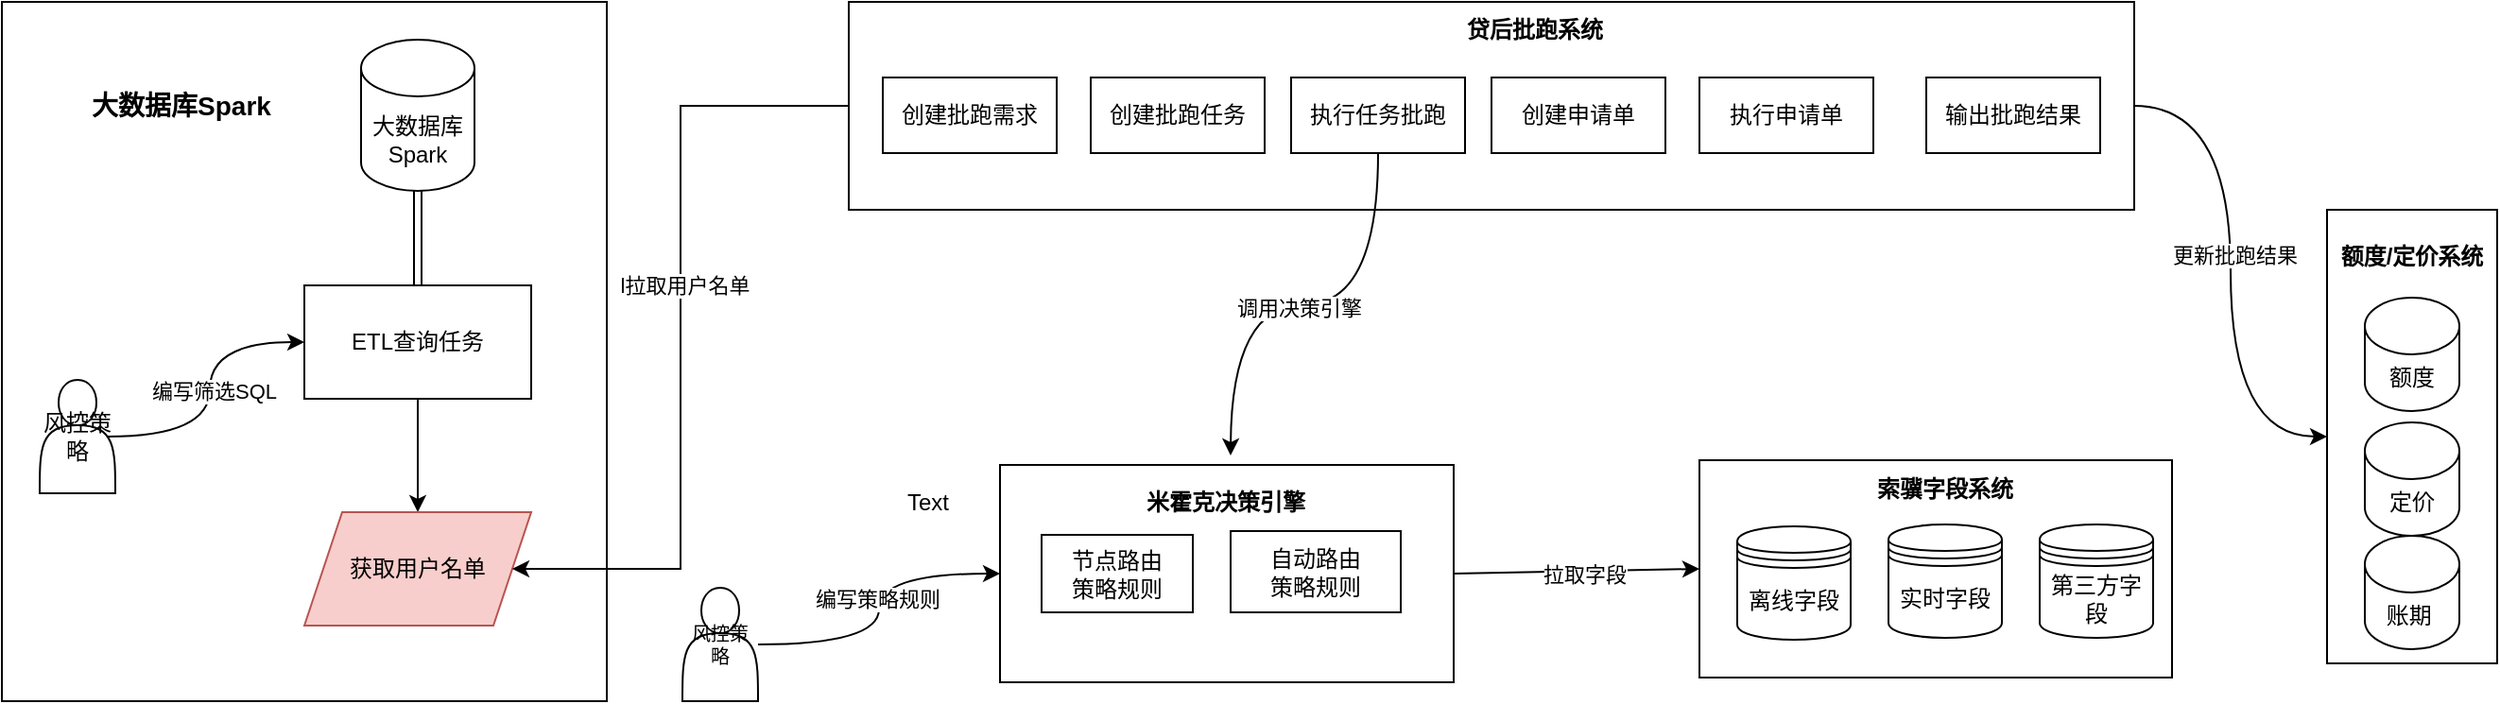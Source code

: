 <mxfile version="21.7.1" type="github" pages="3">
  <diagram id="prtHgNgQTEPvFCAcTncT" name="系统调用关系">
    <mxGraphModel dx="1434" dy="758" grid="1" gridSize="10" guides="1" tooltips="1" connect="1" arrows="1" fold="1" page="1" pageScale="1" pageWidth="2336" pageHeight="1654" background="none" math="0" shadow="0">
      <root>
        <mxCell id="0" />
        <mxCell id="1" parent="0" />
        <mxCell id="-lC3zuQgpXUrJnm6Bv9B-84" style="edgeStyle=orthogonalEdgeStyle;curved=1;rounded=0;orthogonalLoop=1;jettySize=auto;html=1;exitX=1;exitY=0.5;exitDx=0;exitDy=0;" parent="1" source="-lC3zuQgpXUrJnm6Bv9B-45" target="-lC3zuQgpXUrJnm6Bv9B-78" edge="1">
          <mxGeometry relative="1" as="geometry" />
        </mxCell>
        <mxCell id="-lC3zuQgpXUrJnm6Bv9B-85" value="更新批跑结果" style="edgeLabel;html=1;align=center;verticalAlign=middle;resizable=0;points=[];" parent="-lC3zuQgpXUrJnm6Bv9B-84" vertex="1" connectable="0">
          <mxGeometry x="-0.063" y="2" relative="1" as="geometry">
            <mxPoint as="offset" />
          </mxGeometry>
        </mxCell>
        <mxCell id="-lC3zuQgpXUrJnm6Bv9B-45" value="" style="rounded=0;whiteSpace=wrap;html=1;" parent="1" vertex="1">
          <mxGeometry x="488" y="40" width="680" height="110" as="geometry" />
        </mxCell>
        <mxCell id="-lC3zuQgpXUrJnm6Bv9B-53" value="" style="rounded=0;whiteSpace=wrap;html=1;" parent="1" vertex="1">
          <mxGeometry x="40" y="40" width="320" height="370" as="geometry" />
        </mxCell>
        <mxCell id="-lC3zuQgpXUrJnm6Bv9B-17" style="edgeStyle=orthogonalEdgeStyle;rounded=0;orthogonalLoop=1;jettySize=auto;html=1;exitX=0.9;exitY=0.5;exitDx=0;exitDy=0;exitPerimeter=0;curved=1;" parent="1" source="-lC3zuQgpXUrJnm6Bv9B-10" target="-lC3zuQgpXUrJnm6Bv9B-16" edge="1">
          <mxGeometry relative="1" as="geometry" />
        </mxCell>
        <mxCell id="-lC3zuQgpXUrJnm6Bv9B-18" value="编写筛选SQL" style="edgeLabel;html=1;align=center;verticalAlign=middle;resizable=0;points=[];" parent="-lC3zuQgpXUrJnm6Bv9B-17" vertex="1" connectable="0">
          <mxGeometry x="0.017" y="-2" relative="1" as="geometry">
            <mxPoint as="offset" />
          </mxGeometry>
        </mxCell>
        <mxCell id="-lC3zuQgpXUrJnm6Bv9B-10" value="风控策略" style="shape=actor;whiteSpace=wrap;html=1;labelPosition=center;verticalLabelPosition=middle;align=center;verticalAlign=middle;" parent="1" vertex="1">
          <mxGeometry x="60" y="240" width="40" height="60" as="geometry" />
        </mxCell>
        <mxCell id="-lC3zuQgpXUrJnm6Bv9B-33" style="edgeStyle=none;rounded=0;orthogonalLoop=1;jettySize=auto;html=1;exitX=0.5;exitY=1;exitDx=0;exitDy=0;entryX=0.5;entryY=0;entryDx=0;entryDy=0;" parent="1" source="-lC3zuQgpXUrJnm6Bv9B-16" target="-lC3zuQgpXUrJnm6Bv9B-32" edge="1">
          <mxGeometry relative="1" as="geometry" />
        </mxCell>
        <mxCell id="-lC3zuQgpXUrJnm6Bv9B-16" value="ETL查询任务" style="rounded=0;whiteSpace=wrap;html=1;" parent="1" vertex="1">
          <mxGeometry x="200" y="190" width="120" height="60" as="geometry" />
        </mxCell>
        <mxCell id="-lC3zuQgpXUrJnm6Bv9B-32" value="获取用户名单" style="shape=parallelogram;perimeter=parallelogramPerimeter;whiteSpace=wrap;html=1;fixedSize=1;fillColor=#f8cecc;strokeColor=#b85450;" parent="1" vertex="1">
          <mxGeometry x="200" y="310" width="120" height="60" as="geometry" />
        </mxCell>
        <mxCell id="-lC3zuQgpXUrJnm6Bv9B-68" style="edgeStyle=none;rounded=0;orthogonalLoop=1;jettySize=auto;html=1;exitX=1;exitY=0.5;exitDx=0;exitDy=0;entryX=0;entryY=0.5;entryDx=0;entryDy=0;" parent="1" source="-lC3zuQgpXUrJnm6Bv9B-35" target="-lC3zuQgpXUrJnm6Bv9B-58" edge="1">
          <mxGeometry relative="1" as="geometry" />
        </mxCell>
        <mxCell id="-lC3zuQgpXUrJnm6Bv9B-69" value="拉取字段" style="edgeLabel;html=1;align=center;verticalAlign=middle;resizable=0;points=[];" parent="-lC3zuQgpXUrJnm6Bv9B-68" vertex="1" connectable="0">
          <mxGeometry x="0.057" y="-1" relative="1" as="geometry">
            <mxPoint y="1" as="offset" />
          </mxGeometry>
        </mxCell>
        <mxCell id="-lC3zuQgpXUrJnm6Bv9B-35" value="" style="rounded=0;whiteSpace=wrap;html=1;" parent="1" vertex="1">
          <mxGeometry x="568" y="285" width="240" height="115" as="geometry" />
        </mxCell>
        <mxCell id="-lC3zuQgpXUrJnm6Bv9B-39" value="节点路由&lt;br&gt;策略规则" style="rounded=0;whiteSpace=wrap;html=1;" parent="1" vertex="1">
          <mxGeometry x="590" y="322" width="80" height="41" as="geometry" />
        </mxCell>
        <mxCell id="-lC3zuQgpXUrJnm6Bv9B-43" style="rounded=0;orthogonalLoop=1;jettySize=auto;html=1;exitX=0.5;exitY=1;exitDx=0;exitDy=0;exitPerimeter=0;entryX=0.5;entryY=0;entryDx=0;entryDy=0;shape=link;" parent="1" source="-lC3zuQgpXUrJnm6Bv9B-42" target="-lC3zuQgpXUrJnm6Bv9B-16" edge="1">
          <mxGeometry relative="1" as="geometry" />
        </mxCell>
        <mxCell id="-lC3zuQgpXUrJnm6Bv9B-42" value="大数据库Spark" style="shape=cylinder3;whiteSpace=wrap;html=1;boundedLbl=1;backgroundOutline=1;size=15;" parent="1" vertex="1">
          <mxGeometry x="230" y="60" width="60" height="80" as="geometry" />
        </mxCell>
        <mxCell id="-lC3zuQgpXUrJnm6Bv9B-75" style="edgeStyle=orthogonalEdgeStyle;curved=1;rounded=0;orthogonalLoop=1;jettySize=auto;html=1;exitX=0.5;exitY=1;exitDx=0;exitDy=0;fillColor=#FF0000;" parent="1" source="-lC3zuQgpXUrJnm6Bv9B-49" edge="1">
          <mxGeometry relative="1" as="geometry">
            <mxPoint x="690" y="280" as="targetPoint" />
          </mxGeometry>
        </mxCell>
        <mxCell id="-lC3zuQgpXUrJnm6Bv9B-76" value="调用决策引擎" style="edgeLabel;html=1;align=center;verticalAlign=middle;resizable=0;points=[];" parent="-lC3zuQgpXUrJnm6Bv9B-75" vertex="1" connectable="0">
          <mxGeometry x="0.032" y="2" relative="1" as="geometry">
            <mxPoint as="offset" />
          </mxGeometry>
        </mxCell>
        <mxCell id="-lC3zuQgpXUrJnm6Bv9B-46" value="贷后批跑系统" style="text;html=1;strokeColor=none;fillColor=none;align=center;verticalAlign=middle;whiteSpace=wrap;rounded=0;fontStyle=1" parent="1" vertex="1">
          <mxGeometry x="800.5" y="40" width="100" height="30" as="geometry" />
        </mxCell>
        <mxCell id="-lC3zuQgpXUrJnm6Bv9B-86" style="edgeStyle=elbowEdgeStyle;rounded=0;orthogonalLoop=1;jettySize=auto;html=1;entryX=1;entryY=0.5;entryDx=0;entryDy=0;" parent="1" source="-lC3zuQgpXUrJnm6Bv9B-45" target="-lC3zuQgpXUrJnm6Bv9B-32" edge="1">
          <mxGeometry relative="1" as="geometry">
            <mxPoint x="549.85" y="130" as="sourcePoint" />
            <mxPoint x="350.004" y="381.538" as="targetPoint" />
          </mxGeometry>
        </mxCell>
        <mxCell id="-lC3zuQgpXUrJnm6Bv9B-87" value="l拉取用户名单" style="edgeLabel;html=1;align=center;verticalAlign=middle;resizable=0;points=[];" parent="-lC3zuQgpXUrJnm6Bv9B-86" vertex="1" connectable="0">
          <mxGeometry x="-0.13" y="2" relative="1" as="geometry">
            <mxPoint as="offset" />
          </mxGeometry>
        </mxCell>
        <mxCell id="-lC3zuQgpXUrJnm6Bv9B-47" value="创建批跑需求" style="rounded=0;whiteSpace=wrap;html=1;" parent="1" vertex="1">
          <mxGeometry x="506" y="80" width="92" height="40" as="geometry" />
        </mxCell>
        <mxCell id="-lC3zuQgpXUrJnm6Bv9B-48" value="创建批跑任务" style="rounded=0;whiteSpace=wrap;html=1;" parent="1" vertex="1">
          <mxGeometry x="616" y="80" width="92" height="40" as="geometry" />
        </mxCell>
        <mxCell id="-lC3zuQgpXUrJnm6Bv9B-49" value="执行任务批跑" style="rounded=0;whiteSpace=wrap;html=1;" parent="1" vertex="1">
          <mxGeometry x="722" y="80" width="92" height="40" as="geometry" />
        </mxCell>
        <mxCell id="-lC3zuQgpXUrJnm6Bv9B-50" value="创建申请单" style="rounded=0;whiteSpace=wrap;html=1;" parent="1" vertex="1">
          <mxGeometry x="828" y="80" width="92" height="40" as="geometry" />
        </mxCell>
        <mxCell id="-lC3zuQgpXUrJnm6Bv9B-51" value="执行申请单" style="rounded=0;whiteSpace=wrap;html=1;" parent="1" vertex="1">
          <mxGeometry x="938" y="80" width="92" height="40" as="geometry" />
        </mxCell>
        <mxCell id="-lC3zuQgpXUrJnm6Bv9B-52" value="输出批跑结果" style="rounded=0;whiteSpace=wrap;html=1;" parent="1" vertex="1">
          <mxGeometry x="1058" y="80" width="92" height="40" as="geometry" />
        </mxCell>
        <mxCell id="-lC3zuQgpXUrJnm6Bv9B-55" style="edgeStyle=orthogonalEdgeStyle;rounded=0;orthogonalLoop=1;jettySize=auto;html=1;fontSize=8;curved=1;" parent="1" source="-lC3zuQgpXUrJnm6Bv9B-54" target="-lC3zuQgpXUrJnm6Bv9B-35" edge="1">
          <mxGeometry relative="1" as="geometry" />
        </mxCell>
        <mxCell id="-lC3zuQgpXUrJnm6Bv9B-56" value="编写策略规则" style="edgeLabel;html=1;align=center;verticalAlign=middle;resizable=0;points=[];" parent="-lC3zuQgpXUrJnm6Bv9B-55" vertex="1" connectable="0">
          <mxGeometry x="0.07" y="1" relative="1" as="geometry">
            <mxPoint as="offset" />
          </mxGeometry>
        </mxCell>
        <mxCell id="-lC3zuQgpXUrJnm6Bv9B-54" value="风控策略" style="shape=actor;whiteSpace=wrap;html=1;labelPosition=center;verticalLabelPosition=middle;align=center;verticalAlign=middle;fontSize=10;" parent="1" vertex="1">
          <mxGeometry x="400" y="350" width="40" height="60" as="geometry" />
        </mxCell>
        <mxCell id="-lC3zuQgpXUrJnm6Bv9B-58" value="" style="rounded=0;whiteSpace=wrap;html=1;" parent="1" vertex="1">
          <mxGeometry x="938" y="282.5" width="250" height="115" as="geometry" />
        </mxCell>
        <mxCell id="-lC3zuQgpXUrJnm6Bv9B-59" value="离线字段" style="shape=datastore;whiteSpace=wrap;html=1;" parent="1" vertex="1">
          <mxGeometry x="958" y="317.5" width="60" height="60" as="geometry" />
        </mxCell>
        <mxCell id="-lC3zuQgpXUrJnm6Bv9B-60" value="实时字段" style="shape=datastore;whiteSpace=wrap;html=1;" parent="1" vertex="1">
          <mxGeometry x="1038" y="316.5" width="60" height="60" as="geometry" />
        </mxCell>
        <mxCell id="-lC3zuQgpXUrJnm6Bv9B-61" value="第三方字段" style="shape=datastore;whiteSpace=wrap;html=1;" parent="1" vertex="1">
          <mxGeometry x="1118" y="316.5" width="60" height="60" as="geometry" />
        </mxCell>
        <mxCell id="-lC3zuQgpXUrJnm6Bv9B-62" value="索骥字段系统" style="text;html=1;strokeColor=none;fillColor=none;align=center;verticalAlign=middle;whiteSpace=wrap;rounded=0;fontStyle=1" parent="1" vertex="1">
          <mxGeometry x="1018" y="282.5" width="100" height="30" as="geometry" />
        </mxCell>
        <mxCell id="-lC3zuQgpXUrJnm6Bv9B-63" value="米霍克决策引擎" style="text;html=1;strokeColor=none;fillColor=none;align=center;verticalAlign=middle;whiteSpace=wrap;rounded=0;fontStyle=1" parent="1" vertex="1">
          <mxGeometry x="640" y="290" width="95" height="30" as="geometry" />
        </mxCell>
        <mxCell id="-lC3zuQgpXUrJnm6Bv9B-64" value="自动路由&lt;br&gt;策略规则" style="rounded=0;whiteSpace=wrap;html=1;" parent="1" vertex="1">
          <mxGeometry x="690" y="320" width="90" height="43" as="geometry" />
        </mxCell>
        <mxCell id="-lC3zuQgpXUrJnm6Bv9B-71" value="Text" style="text;html=1;strokeColor=none;fillColor=none;align=center;verticalAlign=middle;whiteSpace=wrap;rounded=0;" parent="1" vertex="1">
          <mxGeometry x="500" y="290" width="60" height="30" as="geometry" />
        </mxCell>
        <mxCell id="-lC3zuQgpXUrJnm6Bv9B-72" value="&lt;b&gt;&lt;font style=&quot;font-size: 14px;&quot;&gt;大数据库Spark&lt;/font&gt;&lt;/b&gt;" style="text;html=1;strokeColor=none;fillColor=none;align=center;verticalAlign=middle;whiteSpace=wrap;rounded=0;" parent="1" vertex="1">
          <mxGeometry x="80" y="70" width="110" height="50" as="geometry" />
        </mxCell>
        <mxCell id="-lC3zuQgpXUrJnm6Bv9B-78" value="" style="rounded=0;whiteSpace=wrap;html=1;" parent="1" vertex="1">
          <mxGeometry x="1270" y="150" width="90" height="240" as="geometry" />
        </mxCell>
        <mxCell id="-lC3zuQgpXUrJnm6Bv9B-79" value="&lt;b&gt;&lt;font style=&quot;font-size: 12px;&quot;&gt;额度/定价系统&lt;/font&gt;&lt;/b&gt;" style="text;html=1;strokeColor=none;fillColor=none;align=center;verticalAlign=middle;whiteSpace=wrap;rounded=0;" parent="1" vertex="1">
          <mxGeometry x="1275" y="160" width="80" height="30" as="geometry" />
        </mxCell>
        <mxCell id="-lC3zuQgpXUrJnm6Bv9B-80" value="额度" style="shape=cylinder3;whiteSpace=wrap;html=1;boundedLbl=1;backgroundOutline=1;size=15;" parent="1" vertex="1">
          <mxGeometry x="1290" y="196.5" width="50" height="60" as="geometry" />
        </mxCell>
        <mxCell id="-lC3zuQgpXUrJnm6Bv9B-81" value="定价" style="shape=cylinder3;whiteSpace=wrap;html=1;boundedLbl=1;backgroundOutline=1;size=15;" parent="1" vertex="1">
          <mxGeometry x="1290" y="262.5" width="50" height="60" as="geometry" />
        </mxCell>
        <mxCell id="-lC3zuQgpXUrJnm6Bv9B-82" value="账期&amp;nbsp;" style="shape=cylinder3;whiteSpace=wrap;html=1;boundedLbl=1;backgroundOutline=1;size=15;" parent="1" vertex="1">
          <mxGeometry x="1290" y="322.5" width="50" height="60" as="geometry" />
        </mxCell>
      </root>
    </mxGraphModel>
  </diagram>
  <diagram id="N4-qBmaySqAsj4NJtNPM" name="调整后架构图">
    <mxGraphModel dx="1421" dy="792" grid="1" gridSize="10" guides="1" tooltips="1" connect="1" arrows="1" fold="1" page="1" pageScale="1" pageWidth="2336" pageHeight="1654" math="0" shadow="0">
      <root>
        <mxCell id="0" />
        <mxCell id="1" parent="0" />
        <mxCell id="pRgako0a-k3R9MvpSo3d-63" style="edgeStyle=orthogonalEdgeStyle;curved=1;rounded=0;orthogonalLoop=1;jettySize=auto;html=1;" edge="1" parent="1" source="pRgako0a-k3R9MvpSo3d-7" target="pRgako0a-k3R9MvpSo3d-62">
          <mxGeometry relative="1" as="geometry" />
        </mxCell>
        <mxCell id="pRgako0a-k3R9MvpSo3d-7" value="" style="verticalLabelPosition=middle;verticalAlign=middle;html=1;shape=mxgraph.basic.rect;fillColor2=none;strokeWidth=1;size=20;indent=5;labelPosition=center;align=center;strokeColor=#ce1c1c;" vertex="1" parent="1">
          <mxGeometry x="451" y="1930" width="159" height="310" as="geometry" />
        </mxCell>
        <mxCell id="ayFjI75T-cZ3tBYYUjst-41" style="edgeStyle=orthogonalEdgeStyle;curved=1;rounded=0;orthogonalLoop=1;jettySize=auto;html=1;exitX=1.017;exitY=0.633;exitDx=0;exitDy=0;dashed=1;exitPerimeter=0;entryX=0.475;entryY=0.075;entryDx=0;entryDy=0;entryPerimeter=0;" parent="1" source="ayFjI75T-cZ3tBYYUjst-29" target="ayFjI75T-cZ3tBYYUjst-33" edge="1">
          <mxGeometry relative="1" as="geometry">
            <mxPoint x="820" y="185" as="targetPoint" />
          </mxGeometry>
        </mxCell>
        <mxCell id="ayFjI75T-cZ3tBYYUjst-42" value="订阅" style="edgeLabel;html=1;align=center;verticalAlign=middle;resizable=0;points=[];" parent="ayFjI75T-cZ3tBYYUjst-41" vertex="1" connectable="0">
          <mxGeometry x="-0.292" y="-4" relative="1" as="geometry">
            <mxPoint x="-22" y="23" as="offset" />
          </mxGeometry>
        </mxCell>
        <mxCell id="UlK41VtHedm7h0xvEFEg-5" value="任务消费" style="edgeLabel;html=1;align=center;verticalAlign=middle;resizable=0;points=[];fontColor=#46495D;" vertex="1" connectable="0" parent="ayFjI75T-cZ3tBYYUjst-41">
          <mxGeometry x="0.311" y="-46" relative="1" as="geometry">
            <mxPoint as="offset" />
          </mxGeometry>
        </mxCell>
        <mxCell id="ayFjI75T-cZ3tBYYUjst-1" value="策略人员" style="shape=umlActor;verticalLabelPosition=bottom;verticalAlign=top;html=1;outlineConnect=0;" parent="1" vertex="1">
          <mxGeometry x="100" y="100" width="50" height="60" as="geometry" />
        </mxCell>
        <mxCell id="ayFjI75T-cZ3tBYYUjst-5" value="ETL" style="verticalLabelPosition=middle;verticalAlign=middle;html=1;shape=mxgraph.basic.rect;fillColor2=none;strokeWidth=1;size=20;indent=5;align=center;labelPosition=center;fillColor=#FF0B03;fontColor=#fafafa;" parent="1" vertex="1">
          <mxGeometry x="200" y="70" width="90" height="30" as="geometry" />
        </mxCell>
        <mxCell id="ayFjI75T-cZ3tBYYUjst-10" value="" style="shape=curlyBracket;whiteSpace=wrap;html=1;rounded=1;labelPosition=left;verticalLabelPosition=middle;align=right;verticalAlign=middle;" parent="1" vertex="1">
          <mxGeometry x="170" y="80" width="20" height="110" as="geometry" />
        </mxCell>
        <mxCell id="ayFjI75T-cZ3tBYYUjst-26" style="edgeStyle=orthogonalEdgeStyle;curved=1;rounded=0;orthogonalLoop=1;jettySize=auto;html=1;exitX=1;exitY=0.5;exitDx=0;exitDy=0;entryX=-0.01;entryY=0.557;entryDx=0;entryDy=0;entryPerimeter=0;dashed=1;" parent="1" source="ayFjI75T-cZ3tBYYUjst-13" target="ayFjI75T-cZ3tBYYUjst-22" edge="1">
          <mxGeometry relative="1" as="geometry" />
        </mxCell>
        <mxCell id="ayFjI75T-cZ3tBYYUjst-13" value="本地csv文件" style="shape=dataStorage;whiteSpace=wrap;html=1;fixedSize=1;" parent="1" vertex="1">
          <mxGeometry x="200" y="170" width="110" height="40" as="geometry" />
        </mxCell>
        <mxCell id="ayFjI75T-cZ3tBYYUjst-25" style="edgeStyle=orthogonalEdgeStyle;curved=1;rounded=0;orthogonalLoop=1;jettySize=auto;html=1;dashed=1;entryX=-0.011;entryY=0.529;entryDx=0;entryDy=0;entryPerimeter=0;" parent="1" source="ayFjI75T-cZ3tBYYUjst-14" target="ayFjI75T-cZ3tBYYUjst-22" edge="1">
          <mxGeometry relative="1" as="geometry">
            <mxPoint x="510" y="130" as="targetPoint" />
          </mxGeometry>
        </mxCell>
        <mxCell id="ayFjI75T-cZ3tBYYUjst-14" value="中间数据表" style="shape=dataStorage;whiteSpace=wrap;html=1;fixedSize=1;" parent="1" vertex="1">
          <mxGeometry x="340" y="65" width="110" height="40" as="geometry" />
        </mxCell>
        <mxCell id="ayFjI75T-cZ3tBYYUjst-15" value="" style="endArrow=classic;html=1;rounded=0;curved=1;entryX=0;entryY=0.5;entryDx=0;entryDy=0;exitX=1.057;exitY=0.533;exitDx=0;exitDy=0;exitPerimeter=0;" parent="1" source="ayFjI75T-cZ3tBYYUjst-5" target="ayFjI75T-cZ3tBYYUjst-14" edge="1">
          <mxGeometry width="50" height="50" relative="1" as="geometry">
            <mxPoint x="273" y="104" as="sourcePoint" />
            <mxPoint x="750" y="360" as="targetPoint" />
          </mxGeometry>
        </mxCell>
        <mxCell id="ayFjI75T-cZ3tBYYUjst-28" style="edgeStyle=orthogonalEdgeStyle;curved=1;rounded=0;orthogonalLoop=1;jettySize=auto;html=1;" parent="1" source="ayFjI75T-cZ3tBYYUjst-22" target="ayFjI75T-cZ3tBYYUjst-27" edge="1">
          <mxGeometry relative="1" as="geometry" />
        </mxCell>
        <mxCell id="ayFjI75T-cZ3tBYYUjst-70" value="触发" style="edgeLabel;html=1;align=center;verticalAlign=middle;resizable=0;points=[];" parent="ayFjI75T-cZ3tBYYUjst-28" vertex="1" connectable="0">
          <mxGeometry x="-0.319" y="-2" relative="1" as="geometry">
            <mxPoint as="offset" />
          </mxGeometry>
        </mxCell>
        <mxCell id="ayFjI75T-cZ3tBYYUjst-22" value="批跑任务&lt;br&gt;JOB" style="verticalLabelPosition=middle;verticalAlign=middle;html=1;shape=mxgraph.basic.rect;fillColor2=none;strokeWidth=1;size=20;indent=5;labelPosition=center;align=center;strokeColor=#fc0303;" parent="1" vertex="1">
          <mxGeometry x="510" y="90" width="80" height="35" as="geometry" />
        </mxCell>
        <mxCell id="ayFjI75T-cZ3tBYYUjst-30" style="edgeStyle=orthogonalEdgeStyle;curved=1;rounded=0;orthogonalLoop=1;jettySize=auto;html=1;entryX=0;entryY=0.5;entryDx=0;entryDy=0;" parent="1" source="ayFjI75T-cZ3tBYYUjst-27" target="ayFjI75T-cZ3tBYYUjst-29" edge="1">
          <mxGeometry relative="1" as="geometry" />
        </mxCell>
        <mxCell id="ayFjI75T-cZ3tBYYUjst-31" value="推送" style="edgeLabel;html=1;align=center;verticalAlign=middle;resizable=0;points=[];" parent="ayFjI75T-cZ3tBYYUjst-30" vertex="1" connectable="0">
          <mxGeometry x="-0.057" relative="1" as="geometry">
            <mxPoint as="offset" />
          </mxGeometry>
        </mxCell>
        <mxCell id="ayFjI75T-cZ3tBYYUjst-27" value="构造创建批跑&lt;br&gt;需求任务列表" style="verticalLabelPosition=middle;verticalAlign=middle;html=1;shape=mxgraph.basic.rect;fillColor2=none;strokeWidth=1;size=20;indent=5;labelPosition=center;align=center;" parent="1" vertex="1">
          <mxGeometry x="510" y="212.5" width="80" height="40" as="geometry" />
        </mxCell>
        <mxCell id="ayFjI75T-cZ3tBYYUjst-29" value="消息&lt;br&gt;MQ" style="shape=tapeData;whiteSpace=wrap;html=1;perimeter=ellipsePerimeter;" parent="1" vertex="1">
          <mxGeometry x="660" y="145" width="60" height="60" as="geometry" />
        </mxCell>
        <mxCell id="ayFjI75T-cZ3tBYYUjst-51" style="edgeStyle=orthogonalEdgeStyle;curved=1;rounded=0;orthogonalLoop=1;jettySize=auto;html=1;entryX=0.5;entryY=0;entryDx=0;entryDy=0;entryPerimeter=0;" parent="1" source="ayFjI75T-cZ3tBYYUjst-33" target="ayFjI75T-cZ3tBYYUjst-46" edge="1">
          <mxGeometry relative="1" as="geometry" />
        </mxCell>
        <mxCell id="ayFjI75T-cZ3tBYYUjst-69" value="创建批跑&lt;br&gt;需求" style="edgeLabel;html=1;align=center;verticalAlign=middle;resizable=0;points=[];" parent="ayFjI75T-cZ3tBYYUjst-51" vertex="1" connectable="0">
          <mxGeometry x="-0.505" relative="1" as="geometry">
            <mxPoint y="38" as="offset" />
          </mxGeometry>
        </mxCell>
        <mxCell id="ayFjI75T-cZ3tBYYUjst-33" value="创建批跑需求" style="verticalLabelPosition=middle;verticalAlign=middle;html=1;shape=mxgraph.basic.rect;fillColor2=none;strokeWidth=1;size=20;indent=5;labelPosition=center;align=center;strokeColor=default;" parent="1" vertex="1">
          <mxGeometry x="910" y="320" width="80" height="40" as="geometry" />
        </mxCell>
        <mxCell id="ayFjI75T-cZ3tBYYUjst-46" value="需求表" style="shape=cylinder3;whiteSpace=wrap;html=1;boundedLbl=1;backgroundOutline=1;size=15;rotation=89;verticalAlign=middle;horizontal=0;labelBackgroundColor=none;fillColor=#1ba1e2;strokeColor=#006EAF;fontColor=#ffffff;" parent="1" vertex="1">
          <mxGeometry x="760" y="444.91" width="50.09" height="75.09" as="geometry" />
        </mxCell>
        <mxCell id="ayFjI75T-cZ3tBYYUjst-85" style="edgeStyle=orthogonalEdgeStyle;curved=1;rounded=0;orthogonalLoop=1;jettySize=auto;html=1;" parent="1" source="ayFjI75T-cZ3tBYYUjst-48" target="ayFjI75T-cZ3tBYYUjst-84" edge="1">
          <mxGeometry relative="1" as="geometry" />
        </mxCell>
        <mxCell id="ayFjI75T-cZ3tBYYUjst-87" style="edgeStyle=orthogonalEdgeStyle;curved=1;rounded=0;orthogonalLoop=1;jettySize=auto;html=1;exitX=1.033;exitY=0.238;exitDx=0;exitDy=0;exitPerimeter=0;" parent="1" source="ayFjI75T-cZ3tBYYUjst-48" target="ayFjI75T-cZ3tBYYUjst-86" edge="1">
          <mxGeometry relative="1" as="geometry">
            <mxPoint x="957" y="620" as="targetPoint" />
            <Array as="points">
              <mxPoint x="585" y="570" />
              <mxPoint x="740" y="570" />
              <mxPoint x="740" y="598" />
              <mxPoint x="960" y="598" />
              <mxPoint x="960" y="590" />
              <mxPoint x="959" y="590" />
            </Array>
          </mxGeometry>
        </mxCell>
        <mxCell id="ayFjI75T-cZ3tBYYUjst-88" value="上传文件&lt;br&gt;20W行/个" style="edgeLabel;html=1;align=center;verticalAlign=middle;resizable=0;points=[];" parent="ayFjI75T-cZ3tBYYUjst-87" vertex="1" connectable="0">
          <mxGeometry x="-0.062" relative="1" as="geometry">
            <mxPoint x="120" as="offset" />
          </mxGeometry>
        </mxCell>
        <mxCell id="ayFjI75T-cZ3tBYYUjst-48" value="" style="verticalLabelPosition=top;verticalAlign=bottom;html=1;shape=mxgraph.basic.rect;fillColor2=none;strokeWidth=1;size=20;indent=5;labelPosition=center;align=center;strokeColor=#ff1b0a;" parent="1" vertex="1">
          <mxGeometry x="430" y="550" width="150" height="160" as="geometry" />
        </mxCell>
        <mxCell id="ayFjI75T-cZ3tBYYUjst-65" style="edgeStyle=orthogonalEdgeStyle;curved=1;rounded=0;orthogonalLoop=1;jettySize=auto;html=1;exitX=0.25;exitY=1;exitDx=0;exitDy=0;" parent="1" source="ayFjI75T-cZ3tBYYUjst-53" target="ayFjI75T-cZ3tBYYUjst-64" edge="1">
          <mxGeometry relative="1" as="geometry" />
        </mxCell>
        <mxCell id="ayFjI75T-cZ3tBYYUjst-66" value="触发" style="edgeLabel;html=1;align=center;verticalAlign=middle;resizable=0;points=[];" parent="ayFjI75T-cZ3tBYYUjst-65" vertex="1" connectable="0">
          <mxGeometry x="-0.235" y="-1" relative="1" as="geometry">
            <mxPoint as="offset" />
          </mxGeometry>
        </mxCell>
        <mxCell id="ayFjI75T-cZ3tBYYUjst-67" style="edgeStyle=orthogonalEdgeStyle;curved=1;rounded=0;orthogonalLoop=1;jettySize=auto;html=1;dashed=1;entryX=0.988;entryY=0.388;entryDx=0;entryDy=0;entryPerimeter=0;" parent="1" source="ayFjI75T-cZ3tBYYUjst-46" target="ayFjI75T-cZ3tBYYUjst-64" edge="1">
          <mxGeometry relative="1" as="geometry">
            <mxPoint x="690" y="540" as="targetPoint" />
          </mxGeometry>
        </mxCell>
        <mxCell id="ayFjI75T-cZ3tBYYUjst-68" value="拉取数据" style="edgeLabel;html=1;align=center;verticalAlign=middle;resizable=0;points=[];" parent="ayFjI75T-cZ3tBYYUjst-67" vertex="1" connectable="0">
          <mxGeometry x="0.426" y="4" relative="1" as="geometry">
            <mxPoint x="-2" y="31" as="offset" />
          </mxGeometry>
        </mxCell>
        <mxCell id="ayFjI75T-cZ3tBYYUjst-53" value="创建批跑任务&lt;span style=&quot;&quot;&gt;JOB&lt;/span&gt;" style="text;html=1;strokeColor=#f70808;fillColor=none;align=center;verticalAlign=middle;whiteSpace=wrap;rounded=0;" parent="1" vertex="1">
          <mxGeometry x="570" y="287.5" width="115" height="32.5" as="geometry" />
        </mxCell>
        <mxCell id="ayFjI75T-cZ3tBYYUjst-118" style="edgeStyle=none;rounded=0;orthogonalLoop=1;jettySize=auto;html=1;entryX=0.511;entryY=0.067;entryDx=0;entryDy=0;entryPerimeter=0;" parent="1" source="ayFjI75T-cZ3tBYYUjst-57" target="ayFjI75T-cZ3tBYYUjst-59" edge="1">
          <mxGeometry relative="1" as="geometry" />
        </mxCell>
        <mxCell id="ayFjI75T-cZ3tBYYUjst-57" value="征信成本试算" style="verticalLabelPosition=middle;verticalAlign=middle;html=1;shape=mxgraph.basic.rect;fillColor2=none;strokeWidth=1;size=20;indent=5;labelPosition=center;align=center;" parent="1" vertex="1">
          <mxGeometry x="460" y="593" width="92" height="35" as="geometry" />
        </mxCell>
        <mxCell id="ayFjI75T-cZ3tBYYUjst-59" value="源文件拆分" style="verticalLabelPosition=middle;verticalAlign=middle;html=1;shape=mxgraph.basic.rect;fillColor2=none;strokeWidth=1;size=20;indent=5;labelPosition=center;align=center;" parent="1" vertex="1">
          <mxGeometry x="460" y="658" width="90" height="30" as="geometry" />
        </mxCell>
        <mxCell id="ayFjI75T-cZ3tBYYUjst-63" value="消息&lt;br&gt;MQ" style="shape=tapeData;whiteSpace=wrap;html=1;perimeter=ellipsePerimeter;" parent="1" vertex="1">
          <mxGeometry x="384" y="377.5" width="60" height="60" as="geometry" />
        </mxCell>
        <mxCell id="ayFjI75T-cZ3tBYYUjst-71" style="edgeStyle=orthogonalEdgeStyle;curved=1;rounded=0;orthogonalLoop=1;jettySize=auto;html=1;entryX=1;entryY=0.5;entryDx=0;entryDy=0;" parent="1" source="ayFjI75T-cZ3tBYYUjst-64" target="ayFjI75T-cZ3tBYYUjst-63" edge="1">
          <mxGeometry relative="1" as="geometry" />
        </mxCell>
        <mxCell id="ayFjI75T-cZ3tBYYUjst-72" value="推送" style="edgeLabel;html=1;align=center;verticalAlign=middle;resizable=0;points=[];" parent="ayFjI75T-cZ3tBYYUjst-71" vertex="1" connectable="0">
          <mxGeometry x="-0.194" y="1" relative="1" as="geometry">
            <mxPoint x="1" as="offset" />
          </mxGeometry>
        </mxCell>
        <mxCell id="ayFjI75T-cZ3tBYYUjst-64" value="获取批跑&lt;br&gt;需求列表" style="verticalLabelPosition=middle;verticalAlign=middle;html=1;shape=mxgraph.basic.rect;fillColor2=none;strokeWidth=1;size=20;indent=5;labelPosition=center;align=center;" parent="1" vertex="1">
          <mxGeometry x="530" y="387.5" width="80" height="40" as="geometry" />
        </mxCell>
        <mxCell id="ayFjI75T-cZ3tBYYUjst-78" style="edgeStyle=orthogonalEdgeStyle;curved=1;rounded=0;orthogonalLoop=1;jettySize=auto;html=1;exitX=0.5;exitY=1;exitDx=0;exitDy=0;dashed=1;entryX=0.533;entryY=0.006;entryDx=0;entryDy=0;entryPerimeter=0;" parent="1" source="ayFjI75T-cZ3tBYYUjst-63" target="ayFjI75T-cZ3tBYYUjst-48" edge="1">
          <mxGeometry relative="1" as="geometry">
            <mxPoint x="320" y="340" as="targetPoint" />
          </mxGeometry>
        </mxCell>
        <mxCell id="ayFjI75T-cZ3tBYYUjst-79" value="订阅" style="edgeLabel;html=1;align=center;verticalAlign=middle;resizable=0;points=[];" parent="ayFjI75T-cZ3tBYYUjst-78" vertex="1" connectable="0">
          <mxGeometry x="0.09" y="1" relative="1" as="geometry">
            <mxPoint x="-28" y="-16" as="offset" />
          </mxGeometry>
        </mxCell>
        <mxCell id="UlK41VtHedm7h0xvEFEg-4" value="执行创建批任务" style="edgeLabel;html=1;align=center;verticalAlign=middle;resizable=0;points=[];fontColor=#46495D;" vertex="1" connectable="0" parent="ayFjI75T-cZ3tBYYUjst-78">
          <mxGeometry x="0.112" y="-4" relative="1" as="geometry">
            <mxPoint y="1" as="offset" />
          </mxGeometry>
        </mxCell>
        <mxCell id="ayFjI75T-cZ3tBYYUjst-82" value="策略管理人员" style="shape=umlActor;verticalLabelPosition=bottom;verticalAlign=top;html=1;outlineConnect=0;" parent="1" vertex="1">
          <mxGeometry x="100" y="540" width="50" height="60" as="geometry" />
        </mxCell>
        <mxCell id="ayFjI75T-cZ3tBYYUjst-83" value="" style="shape=curlyBracket;whiteSpace=wrap;html=1;rounded=1;labelPosition=left;verticalLabelPosition=middle;align=right;verticalAlign=middle;" parent="1" vertex="1">
          <mxGeometry x="170" y="520" width="20" height="110" as="geometry" />
        </mxCell>
        <mxCell id="ayFjI75T-cZ3tBYYUjst-84" value="审批服务" style="verticalLabelPosition=middle;verticalAlign=middle;html=1;shape=mxgraph.basic.rect;fillColor2=none;strokeWidth=1;size=20;indent=5;labelPosition=center;align=center;strokeColor=#000000;" parent="1" vertex="1">
          <mxGeometry x="210" y="555" width="80" height="25" as="geometry" />
        </mxCell>
        <mxCell id="pRgako0a-k3R9MvpSo3d-30" style="edgeStyle=orthogonalEdgeStyle;curved=1;rounded=0;orthogonalLoop=1;jettySize=auto;html=1;dashed=1;" edge="1" parent="1" source="ayFjI75T-cZ3tBYYUjst-86">
          <mxGeometry relative="1" as="geometry">
            <mxPoint x="590" y="1985" as="targetPoint" />
            <Array as="points">
              <mxPoint x="810" y="1985" />
            </Array>
          </mxGeometry>
        </mxCell>
        <mxCell id="pRgako0a-k3R9MvpSo3d-31" value="拉取批跑结果" style="edgeLabel;html=1;align=center;verticalAlign=middle;resizable=0;points=[];" vertex="1" connectable="0" parent="pRgako0a-k3R9MvpSo3d-30">
          <mxGeometry x="-0.242" y="-20" relative="1" as="geometry">
            <mxPoint as="offset" />
          </mxGeometry>
        </mxCell>
        <mxCell id="UlK41VtHedm7h0xvEFEg-1" style="edgeStyle=orthogonalEdgeStyle;rounded=0;orthogonalLoop=1;jettySize=auto;html=1;strokeColor=#788AA3;fontColor=#46495D;fillColor=#B2C9AB;curved=1;entryX=0.012;entryY=0.735;entryDx=0;entryDy=0;entryPerimeter=0;dashed=1;" edge="1" parent="1" target="pRgako0a-k3R9MvpSo3d-44">
          <mxGeometry relative="1" as="geometry">
            <mxPoint x="1000" y="2130" as="sourcePoint" />
            <mxPoint x="1230" y="2270" as="targetPoint" />
            <Array as="points">
              <mxPoint x="1000" y="2150" />
              <mxPoint x="1230" y="2150" />
              <mxPoint x="1230" y="2228" />
            </Array>
          </mxGeometry>
        </mxCell>
        <mxCell id="UlK41VtHedm7h0xvEFEg-2" value="拉取文件" style="edgeLabel;html=1;align=center;verticalAlign=middle;resizable=0;points=[];fontColor=#46495D;" vertex="1" connectable="0" parent="UlK41VtHedm7h0xvEFEg-1">
          <mxGeometry x="-0.077" y="-1" relative="1" as="geometry">
            <mxPoint as="offset" />
          </mxGeometry>
        </mxCell>
        <mxCell id="ayFjI75T-cZ3tBYYUjst-86" value="fastDFS" style="verticalLabelPosition=middle;verticalAlign=middle;html=1;shape=mxgraph.basic.three_corner_round_rect;dx=6;whiteSpace=wrap;rotation=90;labelPosition=center;align=center;horizontal=0;" parent="1" vertex="1">
          <mxGeometry x="118.81" y="1330.93" width="1732.07" height="50" as="geometry" />
        </mxCell>
        <mxCell id="ayFjI75T-cZ3tBYYUjst-89" value="任务表" style="shape=cylinder3;whiteSpace=wrap;html=1;boundedLbl=1;backgroundOutline=1;size=15;rotation=89;verticalAlign=middle;horizontal=0;fillColor=#1ba1e2;fontColor=#ffffff;strokeColor=#006EAF;align=center;" parent="1" vertex="1">
          <mxGeometry x="800" y="820" width="50.09" height="75.09" as="geometry" />
        </mxCell>
        <mxCell id="ayFjI75T-cZ3tBYYUjst-90" value="" style="edgeStyle=orthogonalEdgeStyle;elbow=vertical;endArrow=classic;html=1;curved=1;rounded=0;endSize=8;startSize=8;entryX=0;entryY=0.5;entryDx=0;entryDy=0;entryPerimeter=0;" parent="1" target="ayFjI75T-cZ3tBYYUjst-89" edge="1">
          <mxGeometry width="50" height="50" relative="1" as="geometry">
            <mxPoint x="670" y="570" as="sourcePoint" />
            <mxPoint x="560" y="460" as="targetPoint" />
          </mxGeometry>
        </mxCell>
        <mxCell id="ayFjI75T-cZ3tBYYUjst-91" value="创建批跑任务" style="edgeLabel;html=1;align=center;verticalAlign=middle;resizable=0;points=[];" parent="ayFjI75T-cZ3tBYYUjst-90" vertex="1" connectable="0">
          <mxGeometry x="0.178" y="-2" relative="1" as="geometry">
            <mxPoint as="offset" />
          </mxGeometry>
        </mxCell>
        <mxCell id="ayFjI75T-cZ3tBYYUjst-98" style="edgeStyle=orthogonalEdgeStyle;rounded=0;orthogonalLoop=1;jettySize=auto;html=1;exitX=0.5;exitY=1;exitDx=0;exitDy=0;entryX=0.59;entryY=-0.05;entryDx=0;entryDy=0;entryPerimeter=0;curved=1;" parent="1" source="ayFjI75T-cZ3tBYYUjst-92" target="ayFjI75T-cZ3tBYYUjst-93" edge="1">
          <mxGeometry relative="1" as="geometry" />
        </mxCell>
        <mxCell id="ayFjI75T-cZ3tBYYUjst-99" value="触发" style="edgeLabel;html=1;align=center;verticalAlign=middle;resizable=0;points=[];" parent="ayFjI75T-cZ3tBYYUjst-98" vertex="1" connectable="0">
          <mxGeometry x="-0.228" y="-4" relative="1" as="geometry">
            <mxPoint x="9" as="offset" />
          </mxGeometry>
        </mxCell>
        <mxCell id="ayFjI75T-cZ3tBYYUjst-92" value="批跑任务&lt;span style=&quot;&quot;&gt;JOB&lt;/span&gt;" style="text;html=1;strokeColor=#fa0505;fillColor=none;align=center;verticalAlign=middle;whiteSpace=wrap;rounded=0;" parent="1" vertex="1">
          <mxGeometry x="570" y="770" width="90" height="32.5" as="geometry" />
        </mxCell>
        <mxCell id="ayFjI75T-cZ3tBYYUjst-95" style="edgeStyle=orthogonalEdgeStyle;rounded=0;orthogonalLoop=1;jettySize=auto;html=1;elbow=vertical;curved=1;dashed=1;exitX=1;exitY=0;exitDx=0;exitDy=48.818;exitPerimeter=0;entryX=1;entryY=0.616;entryDx=0;entryDy=0;entryPerimeter=0;" parent="1" source="ayFjI75T-cZ3tBYYUjst-89" target="ayFjI75T-cZ3tBYYUjst-93" edge="1">
          <mxGeometry relative="1" as="geometry">
            <mxPoint x="660" y="990" as="targetPoint" />
          </mxGeometry>
        </mxCell>
        <mxCell id="ayFjI75T-cZ3tBYYUjst-96" value="拉取批跑任务" style="edgeLabel;html=1;align=center;verticalAlign=middle;resizable=0;points=[];" parent="ayFjI75T-cZ3tBYYUjst-95" vertex="1" connectable="0">
          <mxGeometry x="0.329" y="18" relative="1" as="geometry">
            <mxPoint y="-1" as="offset" />
          </mxGeometry>
        </mxCell>
        <mxCell id="ayFjI75T-cZ3tBYYUjst-101" style="edgeStyle=orthogonalEdgeStyle;rounded=0;orthogonalLoop=1;jettySize=auto;html=1;entryX=0.967;entryY=0.683;entryDx=0;entryDy=0;entryPerimeter=0;curved=1;" parent="1" source="ayFjI75T-cZ3tBYYUjst-93" target="ayFjI75T-cZ3tBYYUjst-100" edge="1">
          <mxGeometry relative="1" as="geometry" />
        </mxCell>
        <mxCell id="ayFjI75T-cZ3tBYYUjst-102" value="推送" style="edgeLabel;html=1;align=center;verticalAlign=middle;resizable=0;points=[];" parent="ayFjI75T-cZ3tBYYUjst-101" vertex="1" connectable="0">
          <mxGeometry x="-0.069" y="-4" relative="1" as="geometry">
            <mxPoint as="offset" />
          </mxGeometry>
        </mxCell>
        <mxCell id="ayFjI75T-cZ3tBYYUjst-93" value="获取批跑&lt;br&gt;任务列表" style="verticalLabelPosition=middle;verticalAlign=middle;html=1;shape=mxgraph.basic.rect;fillColor2=none;strokeWidth=1;size=20;indent=5;labelPosition=center;align=center;" parent="1" vertex="1">
          <mxGeometry x="510" y="868.37" width="100" height="40" as="geometry" />
        </mxCell>
        <mxCell id="ayFjI75T-cZ3tBYYUjst-100" value="消息&lt;br&gt;MQ" style="shape=tapeData;whiteSpace=wrap;html=1;perimeter=ellipsePerimeter;" parent="1" vertex="1">
          <mxGeometry x="391" y="858.37" width="60" height="60" as="geometry" />
        </mxCell>
        <mxCell id="ayFjI75T-cZ3tBYYUjst-108" style="edgeStyle=orthogonalEdgeStyle;rounded=0;orthogonalLoop=1;jettySize=auto;html=1;curved=1;exitX=0.5;exitY=1;exitDx=0;exitDy=0;dashed=1;entryX=0.394;entryY=-0.021;entryDx=0;entryDy=0;entryPerimeter=0;" parent="1" source="ayFjI75T-cZ3tBYYUjst-100" target="ayFjI75T-cZ3tBYYUjst-110" edge="1">
          <mxGeometry relative="1" as="geometry">
            <mxPoint x="255" y="838.37" as="targetPoint" />
          </mxGeometry>
        </mxCell>
        <mxCell id="ayFjI75T-cZ3tBYYUjst-109" value="订阅" style="edgeLabel;html=1;align=center;verticalAlign=middle;resizable=0;points=[];" parent="ayFjI75T-cZ3tBYYUjst-108" vertex="1" connectable="0">
          <mxGeometry x="0.197" y="-2" relative="1" as="geometry">
            <mxPoint x="-28" y="-20" as="offset" />
          </mxGeometry>
        </mxCell>
        <mxCell id="UlK41VtHedm7h0xvEFEg-3" value="执行批跑任务" style="edgeLabel;html=1;align=center;verticalAlign=middle;resizable=0;points=[];fontColor=#46495D;" vertex="1" connectable="0" parent="ayFjI75T-cZ3tBYYUjst-108">
          <mxGeometry x="0.271" y="-1" relative="1" as="geometry">
            <mxPoint as="offset" />
          </mxGeometry>
        </mxCell>
        <mxCell id="ayFjI75T-cZ3tBYYUjst-150" style="edgeStyle=none;rounded=0;orthogonalLoop=1;jettySize=auto;html=1;entryX=0.512;entryY=0.014;entryDx=0;entryDy=0;entryPerimeter=0;" parent="1" source="ayFjI75T-cZ3tBYYUjst-110" target="ayFjI75T-cZ3tBYYUjst-146" edge="1">
          <mxGeometry relative="1" as="geometry" />
        </mxCell>
        <mxCell id="ayFjI75T-cZ3tBYYUjst-151" value="通知申请单" style="edgeLabel;html=1;align=center;verticalAlign=middle;resizable=0;points=[];" parent="ayFjI75T-cZ3tBYYUjst-150" vertex="1" connectable="0">
          <mxGeometry x="-0.224" y="1" relative="1" as="geometry">
            <mxPoint as="offset" />
          </mxGeometry>
        </mxCell>
        <mxCell id="ayFjI75T-cZ3tBYYUjst-110" value="" style="verticalLabelPosition=top;verticalAlign=bottom;html=1;shape=mxgraph.basic.rect;fillColor2=none;strokeWidth=1;size=20;indent=5;labelPosition=center;align=center;strokeColor=#ff1b0a;" parent="1" vertex="1">
          <mxGeometry x="430" y="1040" width="170" height="240" as="geometry" />
        </mxCell>
        <mxCell id="ayFjI75T-cZ3tBYYUjst-114" value="策略人员" style="shape=umlActor;verticalLabelPosition=bottom;verticalAlign=top;html=1;outlineConnect=0;" parent="1" vertex="1">
          <mxGeometry x="70" y="1075" width="41" height="55" as="geometry" />
        </mxCell>
        <mxCell id="ayFjI75T-cZ3tBYYUjst-115" value="" style="shape=curlyBracket;whiteSpace=wrap;html=1;rounded=1;labelPosition=left;verticalLabelPosition=middle;align=right;verticalAlign=middle;" parent="1" vertex="1">
          <mxGeometry x="115" y="1065" width="15" height="75" as="geometry" />
        </mxCell>
        <mxCell id="ayFjI75T-cZ3tBYYUjst-120" style="edgeStyle=orthogonalEdgeStyle;rounded=0;orthogonalLoop=1;jettySize=auto;html=1;entryX=0.508;entryY=-0.033;entryDx=0;entryDy=0;entryPerimeter=0;curved=1;" parent="1" source="ayFjI75T-cZ3tBYYUjst-116" target="ayFjI75T-cZ3tBYYUjst-117" edge="1">
          <mxGeometry relative="1" as="geometry" />
        </mxCell>
        <mxCell id="ayFjI75T-cZ3tBYYUjst-139" style="edgeStyle=none;rounded=0;orthogonalLoop=1;jettySize=auto;html=1;" parent="1" source="ayFjI75T-cZ3tBYYUjst-116" target="ayFjI75T-cZ3tBYYUjst-138" edge="1">
          <mxGeometry relative="1" as="geometry" />
        </mxCell>
        <mxCell id="ayFjI75T-cZ3tBYYUjst-116" value="任务流程" style="verticalLabelPosition=middle;verticalAlign=middle;html=1;shape=mxgraph.basic.rect;fillColor2=none;strokeWidth=1;size=20;indent=5;labelPosition=center;align=center;" parent="1" vertex="1">
          <mxGeometry x="455" y="1087.5" width="120" height="30" as="geometry" />
        </mxCell>
        <mxCell id="ayFjI75T-cZ3tBYYUjst-121" style="edgeStyle=orthogonalEdgeStyle;rounded=0;orthogonalLoop=1;jettySize=auto;html=1;entryX=0.508;entryY=-0.133;entryDx=0;entryDy=0;entryPerimeter=0;curved=1;" parent="1" source="ayFjI75T-cZ3tBYYUjst-117" target="ayFjI75T-cZ3tBYYUjst-119" edge="1">
          <mxGeometry relative="1" as="geometry" />
        </mxCell>
        <mxCell id="ayFjI75T-cZ3tBYYUjst-117" value="米霍克" style="verticalLabelPosition=middle;verticalAlign=middle;html=1;shape=mxgraph.basic.rect;fillColor2=none;strokeWidth=1;size=20;indent=5;labelPosition=center;align=center;" parent="1" vertex="1">
          <mxGeometry x="455" y="1150" width="120" height="30" as="geometry" />
        </mxCell>
        <mxCell id="ayFjI75T-cZ3tBYYUjst-141" style="edgeStyle=orthogonalEdgeStyle;rounded=0;orthogonalLoop=1;jettySize=auto;html=1;exitX=1.006;exitY=0.808;exitDx=0;exitDy=0;exitPerimeter=0;curved=1;" parent="1" source="ayFjI75T-cZ3tBYYUjst-110" edge="1">
          <mxGeometry relative="1" as="geometry">
            <mxPoint x="610" y="1235" as="sourcePoint" />
            <mxPoint x="960" y="1170" as="targetPoint" />
          </mxGeometry>
        </mxCell>
        <mxCell id="ayFjI75T-cZ3tBYYUjst-142" value="上传批跑结果文件" style="edgeLabel;html=1;align=center;verticalAlign=middle;resizable=0;points=[];" parent="ayFjI75T-cZ3tBYYUjst-141" vertex="1" connectable="0">
          <mxGeometry x="0.066" y="6" relative="1" as="geometry">
            <mxPoint as="offset" />
          </mxGeometry>
        </mxCell>
        <mxCell id="ayFjI75T-cZ3tBYYUjst-144" style="edgeStyle=orthogonalEdgeStyle;rounded=0;orthogonalLoop=1;jettySize=auto;html=1;curved=1;" parent="1" target="ayFjI75T-cZ3tBYYUjst-143" edge="1">
          <mxGeometry relative="1" as="geometry">
            <mxPoint x="690" y="1230" as="sourcePoint" />
          </mxGeometry>
        </mxCell>
        <mxCell id="ayFjI75T-cZ3tBYYUjst-145" value="更新任务表" style="edgeLabel;html=1;align=center;verticalAlign=middle;resizable=0;points=[];" parent="ayFjI75T-cZ3tBYYUjst-144" vertex="1" connectable="0">
          <mxGeometry x="0.05" y="-6" relative="1" as="geometry">
            <mxPoint x="-9" y="32" as="offset" />
          </mxGeometry>
        </mxCell>
        <mxCell id="ayFjI75T-cZ3tBYYUjst-119" value="解析结果" style="verticalLabelPosition=middle;verticalAlign=middle;html=1;shape=mxgraph.basic.rect;fillColor2=none;strokeWidth=1;size=20;indent=5;labelPosition=center;align=center;" parent="1" vertex="1">
          <mxGeometry x="455" y="1220" width="120" height="30" as="geometry" />
        </mxCell>
        <mxCell id="ayFjI75T-cZ3tBYYUjst-125" style="edgeStyle=none;rounded=0;orthogonalLoop=1;jettySize=auto;html=1;exitX=0.5;exitY=0;exitDx=0;exitDy=0;exitPerimeter=0;" parent="1" source="ayFjI75T-cZ3tBYYUjst-122" target="ayFjI75T-cZ3tBYYUjst-124" edge="1">
          <mxGeometry relative="1" as="geometry" />
        </mxCell>
        <mxCell id="ayFjI75T-cZ3tBYYUjst-122" value="数据模版" style="shape=cylinder3;whiteSpace=wrap;html=1;boundedLbl=1;backgroundOutline=1;size=15;rotation=90;horizontal=0;" parent="1" vertex="1">
          <mxGeometry x="159.75" y="1044.25" width="33.5" height="65" as="geometry" />
        </mxCell>
        <mxCell id="ayFjI75T-cZ3tBYYUjst-126" style="edgeStyle=orthogonalEdgeStyle;rounded=0;orthogonalLoop=1;jettySize=auto;html=1;curved=1;dashed=1;" parent="1" source="ayFjI75T-cZ3tBYYUjst-124" target="ayFjI75T-cZ3tBYYUjst-116" edge="1">
          <mxGeometry relative="1" as="geometry" />
        </mxCell>
        <mxCell id="ayFjI75T-cZ3tBYYUjst-124" value="任务模板" style="verticalLabelPosition=middle;verticalAlign=middle;html=1;shape=mxgraph.basic.rect;fillColor2=none;strokeWidth=1;size=20;indent=5;labelPosition=center;align=center;" parent="1" vertex="1">
          <mxGeometry x="304" y="1061.75" width="80" height="30" as="geometry" />
        </mxCell>
        <mxCell id="ayFjI75T-cZ3tBYYUjst-127" value="离线数据" style="shape=cylinder3;whiteSpace=wrap;html=1;boundedLbl=1;backgroundOutline=1;size=15;rotation=90;horizontal=0;fillColor=#fa6800;fontColor=#FFFFFF;strokeColor=#C73500;" parent="1" vertex="1">
          <mxGeometry x="171" y="1103" width="26" height="70" as="geometry" />
        </mxCell>
        <mxCell id="ayFjI75T-cZ3tBYYUjst-128" value="实时数据" style="shape=cylinder3;whiteSpace=wrap;html=1;boundedLbl=1;backgroundOutline=1;size=15;rotation=90;horizontal=0;" parent="1" vertex="1">
          <mxGeometry x="171" y="1133" width="26" height="70" as="geometry" />
        </mxCell>
        <mxCell id="ayFjI75T-cZ3tBYYUjst-129" value="外部数据" style="shape=cylinder3;whiteSpace=wrap;html=1;boundedLbl=1;backgroundOutline=1;size=15;rotation=90;horizontal=0;" parent="1" vertex="1">
          <mxGeometry x="171" y="1161" width="26" height="70" as="geometry" />
        </mxCell>
        <mxCell id="ayFjI75T-cZ3tBYYUjst-133" style="edgeStyle=none;rounded=0;orthogonalLoop=1;jettySize=auto;html=1;dashed=1;" parent="1" source="ayFjI75T-cZ3tBYYUjst-130" target="ayFjI75T-cZ3tBYYUjst-117" edge="1">
          <mxGeometry relative="1" as="geometry" />
        </mxCell>
        <mxCell id="ayFjI75T-cZ3tBYYUjst-130" value="索骥字段服务" style="verticalLabelPosition=middle;verticalAlign=middle;html=1;shape=mxgraph.basic.rect;fillColor2=none;strokeWidth=1;size=20;indent=5;labelPosition=center;align=center;" parent="1" vertex="1">
          <mxGeometry x="299" y="1153" width="80" height="30" as="geometry" />
        </mxCell>
        <mxCell id="ayFjI75T-cZ3tBYYUjst-132" style="edgeStyle=none;rounded=0;orthogonalLoop=1;jettySize=auto;html=1;exitX=0.1;exitY=0.5;exitDx=0;exitDy=0;exitPerimeter=0;" parent="1" source="ayFjI75T-cZ3tBYYUjst-131" target="ayFjI75T-cZ3tBYYUjst-130" edge="1">
          <mxGeometry relative="1" as="geometry" />
        </mxCell>
        <mxCell id="ayFjI75T-cZ3tBYYUjst-131" value="" style="shape=curlyBracket;whiteSpace=wrap;html=1;rounded=1;flipH=1;labelPosition=right;verticalLabelPosition=middle;align=left;verticalAlign=middle;" parent="1" vertex="1">
          <mxGeometry x="220" y="1130" width="20" height="70" as="geometry" />
        </mxCell>
        <mxCell id="ayFjI75T-cZ3tBYYUjst-134" value="批跑任务业务流" style="text;html=1;strokeColor=none;fillColor=none;align=center;verticalAlign=middle;whiteSpace=wrap;rounded=0;fontStyle=1;fontSize=15;" parent="1" vertex="1">
          <mxGeometry x="455" y="1045" width="110" height="30" as="geometry" />
        </mxCell>
        <mxCell id="ayFjI75T-cZ3tBYYUjst-135" value="创建批跑任务&lt;br&gt;业务流" style="text;html=1;strokeColor=none;fillColor=none;align=center;verticalAlign=middle;whiteSpace=wrap;rounded=0;fontStyle=1;fontSize=15;" parent="1" vertex="1">
          <mxGeometry x="451" y="555" width="110" height="30" as="geometry" />
        </mxCell>
        <mxCell id="ayFjI75T-cZ3tBYYUjst-136" value="" style="endArrow=classic;html=1;rounded=0;entryX=1.018;entryY=0.221;entryDx=0;entryDy=0;entryPerimeter=0;edgeStyle=orthogonalEdgeStyle;curved=1;dashed=1;" parent="1" edge="1">
          <mxGeometry width="50" height="50" relative="1" as="geometry">
            <mxPoint x="957" y="1068" as="sourcePoint" />
            <mxPoint x="600.32" y="1074.22" as="targetPoint" />
            <Array as="points">
              <mxPoint x="957" y="1069" />
              <mxPoint x="779" y="1069" />
              <mxPoint x="779" y="1064" />
              <mxPoint x="620" y="1064" />
              <mxPoint x="620" y="1074" />
            </Array>
          </mxGeometry>
        </mxCell>
        <mxCell id="ayFjI75T-cZ3tBYYUjst-137" value="下载任务文件" style="edgeLabel;html=1;align=center;verticalAlign=middle;resizable=0;points=[];" parent="ayFjI75T-cZ3tBYYUjst-136" vertex="1" connectable="0">
          <mxGeometry x="0.062" relative="1" as="geometry">
            <mxPoint as="offset" />
          </mxGeometry>
        </mxCell>
        <mxCell id="ayFjI75T-cZ3tBYYUjst-138" value="限流器" style="verticalLabelPosition=middle;verticalAlign=middle;html=1;shape=mxgraph.basic.rect;fillColor2=none;strokeWidth=1;size=20;indent=5;labelPosition=center;align=center;" parent="1" vertex="1">
          <mxGeometry x="685" y="1087.5" width="55" height="30" as="geometry" />
        </mxCell>
        <mxCell id="ayFjI75T-cZ3tBYYUjst-143" value="任务表" style="shape=cylinder3;whiteSpace=wrap;html=1;boundedLbl=1;backgroundOutline=1;size=15;rotation=89;verticalAlign=middle;horizontal=0;fillColor=#1ba1e2;fontColor=#ffffff;strokeColor=#006EAF;" parent="1" vertex="1">
          <mxGeometry x="850.09" y="1260" width="50.09" height="75.09" as="geometry" />
        </mxCell>
        <mxCell id="ayFjI75T-cZ3tBYYUjst-146" value="" style="verticalLabelPosition=middle;verticalAlign=middle;html=1;shape=mxgraph.basic.rect;fillColor2=none;strokeWidth=1;size=20;indent=5;labelPosition=center;align=center;strokeColor=#ce1c1c;" parent="1" vertex="1">
          <mxGeometry x="432" y="1380" width="168" height="160" as="geometry" />
        </mxCell>
        <mxCell id="ayFjI75T-cZ3tBYYUjst-147" value="自动复核创建申请单" style="text;html=1;strokeColor=none;fillColor=none;align=center;verticalAlign=middle;whiteSpace=wrap;rounded=0;fontStyle=1;fontSize=14;" parent="1" vertex="1">
          <mxGeometry x="440" y="1390" width="150" height="30" as="geometry" />
        </mxCell>
        <mxCell id="pRgako0a-k3R9MvpSo3d-1" value="解析结果" style="verticalLabelPosition=middle;verticalAlign=middle;html=1;shape=mxgraph.basic.rect;fillColor2=none;strokeWidth=1;size=20;indent=5;labelPosition=center;align=center;" vertex="1" parent="1">
          <mxGeometry x="455" y="1430" width="120" height="30" as="geometry" />
        </mxCell>
        <mxCell id="pRgako0a-k3R9MvpSo3d-3" value="需求表" style="shape=cylinder3;whiteSpace=wrap;html=1;boundedLbl=1;backgroundOutline=1;size=15;rotation=89;verticalAlign=middle;horizontal=0;fillColor=#1ba1e2;fontColor=#ffffff;strokeColor=#006EAF;" vertex="1" parent="1">
          <mxGeometry x="820.0" y="1457.46" width="50.09" height="75.09" as="geometry" />
        </mxCell>
        <mxCell id="pRgako0a-k3R9MvpSo3d-5" style="edgeStyle=orthogonalEdgeStyle;curved=1;rounded=0;orthogonalLoop=1;jettySize=auto;html=1;entryX=0.5;entryY=1;entryDx=0;entryDy=0;entryPerimeter=0;" edge="1" parent="1" source="pRgako0a-k3R9MvpSo3d-4" target="pRgako0a-k3R9MvpSo3d-3">
          <mxGeometry relative="1" as="geometry" />
        </mxCell>
        <mxCell id="pRgako0a-k3R9MvpSo3d-6" value="创建申请单" style="edgeLabel;html=1;align=center;verticalAlign=middle;resizable=0;points=[];" vertex="1" connectable="0" parent="pRgako0a-k3R9MvpSo3d-5">
          <mxGeometry x="0.109" y="-4" relative="1" as="geometry">
            <mxPoint x="1" y="1" as="offset" />
          </mxGeometry>
        </mxCell>
        <mxCell id="pRgako0a-k3R9MvpSo3d-4" value="封装申请单信息" style="verticalLabelPosition=middle;verticalAlign=middle;html=1;shape=mxgraph.basic.rect;fillColor2=none;strokeWidth=1;size=20;indent=5;labelPosition=center;align=center;" vertex="1" parent="1">
          <mxGeometry x="456" y="1480" width="120" height="30" as="geometry" />
        </mxCell>
        <mxCell id="pRgako0a-k3R9MvpSo3d-13" style="edgeStyle=orthogonalEdgeStyle;curved=1;rounded=0;orthogonalLoop=1;jettySize=auto;html=1;entryX=0.5;entryY=0;entryDx=0;entryDy=0;" edge="1" parent="1" source="pRgako0a-k3R9MvpSo3d-8" target="pRgako0a-k3R9MvpSo3d-10">
          <mxGeometry relative="1" as="geometry" />
        </mxCell>
        <mxCell id="pRgako0a-k3R9MvpSo3d-14" value="触发JOB" style="edgeLabel;html=1;align=center;verticalAlign=middle;resizable=0;points=[];" vertex="1" connectable="0" parent="pRgako0a-k3R9MvpSo3d-13">
          <mxGeometry x="-0.087" y="-6" relative="1" as="geometry">
            <mxPoint as="offset" />
          </mxGeometry>
        </mxCell>
        <mxCell id="pRgako0a-k3R9MvpSo3d-8" value="执行申请单JOB" style="text;html=1;strokeColor=#FF0D05;fillColor=none;align=center;verticalAlign=middle;whiteSpace=wrap;rounded=0;" vertex="1" parent="1">
          <mxGeometry x="576" y="1570" width="90" height="30" as="geometry" />
        </mxCell>
        <mxCell id="pRgako0a-k3R9MvpSo3d-11" style="edgeStyle=orthogonalEdgeStyle;curved=1;rounded=0;orthogonalLoop=1;jettySize=auto;html=1;dashed=1;exitX=1;exitY=0.5;exitDx=0;exitDy=0;exitPerimeter=0;entryX=0.5;entryY=0;entryDx=0;entryDy=0;" edge="1" parent="1" source="pRgako0a-k3R9MvpSo3d-3" target="pRgako0a-k3R9MvpSo3d-10">
          <mxGeometry relative="1" as="geometry">
            <mxPoint x="820" y="1540" as="targetPoint" />
          </mxGeometry>
        </mxCell>
        <mxCell id="pRgako0a-k3R9MvpSo3d-12" value="拉取需求单" style="edgeLabel;html=1;align=center;verticalAlign=middle;resizable=0;points=[];" vertex="1" connectable="0" parent="pRgako0a-k3R9MvpSo3d-11">
          <mxGeometry x="0.254" y="10" relative="1" as="geometry">
            <mxPoint as="offset" />
          </mxGeometry>
        </mxCell>
        <mxCell id="pRgako0a-k3R9MvpSo3d-16" style="edgeStyle=orthogonalEdgeStyle;curved=1;rounded=0;orthogonalLoop=1;jettySize=auto;html=1;exitX=0;exitY=0.5;exitDx=0;exitDy=0;" edge="1" parent="1" source="pRgako0a-k3R9MvpSo3d-10" target="pRgako0a-k3R9MvpSo3d-15">
          <mxGeometry relative="1" as="geometry" />
        </mxCell>
        <mxCell id="pRgako0a-k3R9MvpSo3d-17" value="推送" style="edgeLabel;html=1;align=center;verticalAlign=middle;resizable=0;points=[];" vertex="1" connectable="0" parent="pRgako0a-k3R9MvpSo3d-16">
          <mxGeometry x="-0.213" y="-11" relative="1" as="geometry">
            <mxPoint as="offset" />
          </mxGeometry>
        </mxCell>
        <mxCell id="pRgako0a-k3R9MvpSo3d-10" value="获取待执行的申请单" style="rounded=0;whiteSpace=wrap;html=1;" vertex="1" parent="1">
          <mxGeometry x="665" y="1670" width="120" height="40" as="geometry" />
        </mxCell>
        <mxCell id="UlK41VtHedm7h0xvEFEg-6" style="edgeStyle=orthogonalEdgeStyle;rounded=0;orthogonalLoop=1;jettySize=auto;html=1;entryX=0.5;entryY=0;entryDx=0;entryDy=0;strokeColor=#788AA3;fontColor=#46495D;fillColor=#B2C9AB;curved=1;dashed=1;" edge="1" parent="1" source="pRgako0a-k3R9MvpSo3d-15" target="pRgako0a-k3R9MvpSo3d-25">
          <mxGeometry relative="1" as="geometry">
            <Array as="points">
              <mxPoint x="500" y="1830" />
              <mxPoint x="531" y="1830" />
            </Array>
          </mxGeometry>
        </mxCell>
        <mxCell id="UlK41VtHedm7h0xvEFEg-7" value="消息订阅" style="edgeLabel;html=1;align=center;verticalAlign=middle;resizable=0;points=[];fontColor=#46495D;" vertex="1" connectable="0" parent="UlK41VtHedm7h0xvEFEg-6">
          <mxGeometry x="-0.046" y="5" relative="1" as="geometry">
            <mxPoint as="offset" />
          </mxGeometry>
        </mxCell>
        <mxCell id="pRgako0a-k3R9MvpSo3d-15" value="消息&lt;br&gt;MQ" style="shape=tapeData;whiteSpace=wrap;html=1;perimeter=ellipsePerimeter;" vertex="1" parent="1">
          <mxGeometry x="470" y="1670" width="60" height="60" as="geometry" />
        </mxCell>
        <mxCell id="pRgako0a-k3R9MvpSo3d-25" value="执行申请单" style="text;html=1;strokeColor=none;fillColor=none;align=center;verticalAlign=middle;whiteSpace=wrap;rounded=0;fontStyle=1;fontSize=14;" vertex="1" parent="1">
          <mxGeometry x="440.5" y="1930" width="180" height="30" as="geometry" />
        </mxCell>
        <mxCell id="pRgako0a-k3R9MvpSo3d-52" style="edgeStyle=orthogonalEdgeStyle;curved=1;rounded=0;orthogonalLoop=1;jettySize=auto;html=1;entryX=0.5;entryY=-0.067;entryDx=0;entryDy=0;entryPerimeter=0;" edge="1" parent="1" source="pRgako0a-k3R9MvpSo3d-28" target="pRgako0a-k3R9MvpSo3d-32">
          <mxGeometry relative="1" as="geometry" />
        </mxCell>
        <mxCell id="pRgako0a-k3R9MvpSo3d-28" value="拉取批跑结果" style="verticalLabelPosition=middle;verticalAlign=middle;html=1;shape=mxgraph.basic.rect;fillColor2=none;strokeWidth=1;size=20;indent=5;labelPosition=center;align=center;" vertex="1" parent="1">
          <mxGeometry x="475" y="1970" width="120" height="30" as="geometry" />
        </mxCell>
        <mxCell id="pRgako0a-k3R9MvpSo3d-53" style="edgeStyle=orthogonalEdgeStyle;curved=1;rounded=0;orthogonalLoop=1;jettySize=auto;html=1;entryX=0.508;entryY=-0.05;entryDx=0;entryDy=0;entryPerimeter=0;" edge="1" parent="1" source="pRgako0a-k3R9MvpSo3d-32" target="pRgako0a-k3R9MvpSo3d-33">
          <mxGeometry relative="1" as="geometry" />
        </mxCell>
        <mxCell id="pRgako0a-k3R9MvpSo3d-32" value="额度数据" style="verticalLabelPosition=middle;verticalAlign=middle;html=1;shape=mxgraph.basic.rect;fillColor2=none;strokeWidth=1;size=20;indent=5;labelPosition=center;align=center;" vertex="1" parent="1">
          <mxGeometry x="475" y="2030" width="120" height="30" as="geometry" />
        </mxCell>
        <mxCell id="pRgako0a-k3R9MvpSo3d-54" style="edgeStyle=orthogonalEdgeStyle;curved=1;rounded=0;orthogonalLoop=1;jettySize=auto;html=1;" edge="1" parent="1" source="pRgako0a-k3R9MvpSo3d-33" target="pRgako0a-k3R9MvpSo3d-34">
          <mxGeometry relative="1" as="geometry">
            <mxPoint x="535" y="2240" as="targetPoint" />
            <Array as="points" />
          </mxGeometry>
        </mxCell>
        <mxCell id="pRgako0a-k3R9MvpSo3d-33" value="定价数据" style="verticalLabelPosition=middle;verticalAlign=middle;html=1;shape=mxgraph.basic.rect;fillColor2=none;strokeWidth=1;size=20;indent=5;labelPosition=center;align=center;" vertex="1" parent="1">
          <mxGeometry x="475" y="2090" width="120" height="20" as="geometry" />
        </mxCell>
        <mxCell id="pRgako0a-k3R9MvpSo3d-56" style="edgeStyle=orthogonalEdgeStyle;curved=1;rounded=0;orthogonalLoop=1;jettySize=auto;html=1;entryX=0.517;entryY=0.1;entryDx=0;entryDy=0;entryPerimeter=0;" edge="1" parent="1" source="pRgako0a-k3R9MvpSo3d-34" target="pRgako0a-k3R9MvpSo3d-41">
          <mxGeometry relative="1" as="geometry" />
        </mxCell>
        <mxCell id="pRgako0a-k3R9MvpSo3d-34" value="账期数据" style="verticalLabelPosition=middle;verticalAlign=middle;html=1;shape=mxgraph.basic.rect;fillColor2=none;strokeWidth=1;size=20;indent=5;labelPosition=center;align=center;" vertex="1" parent="1">
          <mxGeometry x="475" y="2150" width="120" height="20" as="geometry" />
        </mxCell>
        <mxCell id="pRgako0a-k3R9MvpSo3d-41" value="其他" style="verticalLabelPosition=middle;verticalAlign=middle;html=1;shape=mxgraph.basic.rect;fillColor2=none;strokeWidth=1;size=20;indent=5;labelPosition=center;align=center;" vertex="1" parent="1">
          <mxGeometry x="475" y="2200" width="120" height="20" as="geometry" />
        </mxCell>
        <mxCell id="pRgako0a-k3R9MvpSo3d-68" style="edgeStyle=orthogonalEdgeStyle;curved=1;rounded=0;orthogonalLoop=1;jettySize=auto;html=1;entryX=0.006;entryY=0.2;entryDx=0;entryDy=0;dashed=1;entryPerimeter=0;" edge="1" parent="1" source="pRgako0a-k3R9MvpSo3d-59" target="pRgako0a-k3R9MvpSo3d-44">
          <mxGeometry relative="1" as="geometry">
            <mxPoint x="1190" y="2350" as="sourcePoint" />
          </mxGeometry>
        </mxCell>
        <mxCell id="pRgako0a-k3R9MvpSo3d-69" value="订阅消息" style="edgeLabel;html=1;align=center;verticalAlign=middle;resizable=0;points=[];" vertex="1" connectable="0" parent="pRgako0a-k3R9MvpSo3d-68">
          <mxGeometry x="-0.077" y="4" relative="1" as="geometry">
            <mxPoint y="1" as="offset" />
          </mxGeometry>
        </mxCell>
        <mxCell id="pRgako0a-k3R9MvpSo3d-44" value="" style="verticalLabelPosition=middle;verticalAlign=middle;html=1;shape=mxgraph.basic.rect;fillColor2=none;strokeWidth=1;size=20;indent=5;labelPosition=center;align=center;strokeColor=#ce1c1c;" vertex="1" parent="1">
          <mxGeometry x="1249" y="2000" width="171" height="310" as="geometry" />
        </mxCell>
        <mxCell id="pRgako0a-k3R9MvpSo3d-45" value="额度定价信息变更" style="text;html=1;strokeColor=none;fillColor=none;align=center;verticalAlign=middle;whiteSpace=wrap;rounded=0;fontStyle=1;fontSize=14;" vertex="1" parent="1">
          <mxGeometry x="1237" y="2010" width="180" height="30" as="geometry" />
        </mxCell>
        <mxCell id="UlK41VtHedm7h0xvEFEg-13" style="edgeStyle=orthogonalEdgeStyle;rounded=0;orthogonalLoop=1;jettySize=auto;html=1;entryX=0.5;entryY=1;entryDx=0;entryDy=0;entryPerimeter=0;strokeColor=#788AA3;fontColor=#46495D;fillColor=#B2C9AB;" edge="1" parent="1" source="pRgako0a-k3R9MvpSo3d-46" target="UlK41VtHedm7h0xvEFEg-12">
          <mxGeometry relative="1" as="geometry" />
        </mxCell>
        <mxCell id="pRgako0a-k3R9MvpSo3d-46" value="额度数据更新" style="verticalLabelPosition=middle;verticalAlign=middle;html=1;shape=mxgraph.basic.rect;fillColor2=none;strokeWidth=1;size=20;indent=5;labelPosition=center;align=center;" vertex="1" parent="1">
          <mxGeometry x="1274.5" y="2085" width="120" height="30" as="geometry" />
        </mxCell>
        <mxCell id="UlK41VtHedm7h0xvEFEg-14" style="edgeStyle=orthogonalEdgeStyle;rounded=0;orthogonalLoop=1;jettySize=auto;html=1;strokeColor=#788AA3;fontColor=#46495D;fillColor=#B2C9AB;" edge="1" parent="1" source="pRgako0a-k3R9MvpSo3d-47" target="UlK41VtHedm7h0xvEFEg-9">
          <mxGeometry relative="1" as="geometry" />
        </mxCell>
        <mxCell id="pRgako0a-k3R9MvpSo3d-47" value="定价数据" style="verticalLabelPosition=middle;verticalAlign=middle;html=1;shape=mxgraph.basic.rect;fillColor2=none;strokeWidth=1;size=20;indent=5;labelPosition=center;align=center;" vertex="1" parent="1">
          <mxGeometry x="1274.5" y="2155" width="120" height="20" as="geometry" />
        </mxCell>
        <mxCell id="UlK41VtHedm7h0xvEFEg-15" style="edgeStyle=orthogonalEdgeStyle;rounded=0;orthogonalLoop=1;jettySize=auto;html=1;strokeColor=#788AA3;fontColor=#46495D;fillColor=#B2C9AB;" edge="1" parent="1" source="pRgako0a-k3R9MvpSo3d-48" target="UlK41VtHedm7h0xvEFEg-10">
          <mxGeometry relative="1" as="geometry" />
        </mxCell>
        <mxCell id="pRgako0a-k3R9MvpSo3d-48" value="账期数据" style="verticalLabelPosition=middle;verticalAlign=middle;html=1;shape=mxgraph.basic.rect;fillColor2=none;strokeWidth=1;size=20;indent=5;labelPosition=center;align=center;" vertex="1" parent="1">
          <mxGeometry x="1274.5" y="2215" width="120" height="20" as="geometry" />
        </mxCell>
        <mxCell id="pRgako0a-k3R9MvpSo3d-59" value="消息&lt;br&gt;MQ" style="shape=tapeData;whiteSpace=wrap;html=1;perimeter=ellipsePerimeter;" vertex="1" parent="1">
          <mxGeometry x="890" y="2360" width="60" height="60" as="geometry" />
        </mxCell>
        <mxCell id="pRgako0a-k3R9MvpSo3d-64" style="edgeStyle=orthogonalEdgeStyle;curved=1;rounded=0;orthogonalLoop=1;jettySize=auto;html=1;exitX=1;exitY=0.5;exitDx=0;exitDy=0;entryX=0.807;entryY=1.077;entryDx=0;entryDy=0;entryPerimeter=0;" edge="1" parent="1" source="pRgako0a-k3R9MvpSo3d-62" target="ayFjI75T-cZ3tBYYUjst-86">
          <mxGeometry relative="1" as="geometry" />
        </mxCell>
        <mxCell id="pRgako0a-k3R9MvpSo3d-65" value="上传" style="edgeLabel;html=1;align=center;verticalAlign=middle;resizable=0;points=[];" vertex="1" connectable="0" parent="pRgako0a-k3R9MvpSo3d-64">
          <mxGeometry x="0.261" y="-1" relative="1" as="geometry">
            <mxPoint as="offset" />
          </mxGeometry>
        </mxCell>
        <mxCell id="pRgako0a-k3R9MvpSo3d-66" style="edgeStyle=orthogonalEdgeStyle;curved=1;rounded=0;orthogonalLoop=1;jettySize=auto;html=1;exitX=0.5;exitY=1;exitDx=0;exitDy=0;" edge="1" parent="1" source="pRgako0a-k3R9MvpSo3d-62" target="pRgako0a-k3R9MvpSo3d-59">
          <mxGeometry relative="1" as="geometry" />
        </mxCell>
        <mxCell id="pRgako0a-k3R9MvpSo3d-67" value="推送变更通知" style="edgeLabel;html=1;align=center;verticalAlign=middle;resizable=0;points=[];" vertex="1" connectable="0" parent="pRgako0a-k3R9MvpSo3d-66">
          <mxGeometry x="-0.097" y="2" relative="1" as="geometry">
            <mxPoint as="offset" />
          </mxGeometry>
        </mxCell>
        <mxCell id="pRgako0a-k3R9MvpSo3d-62" value="调用API-FastDFS&lt;br&gt;批量推送" style="rounded=0;whiteSpace=wrap;html=1;" vertex="1" parent="1">
          <mxGeometry x="720" y="2090" width="120" height="60" as="geometry" />
        </mxCell>
        <mxCell id="zdqTIwW-GezgFyCYoUKN-1" value="实现：横向扩展增强吞吐量，空间换时间" style="shape=document;whiteSpace=wrap;html=1;boundedLbl=1;" vertex="1" parent="1">
          <mxGeometry x="1170" y="2420" width="120" height="80" as="geometry" />
        </mxCell>
        <mxCell id="UlK41VtHedm7h0xvEFEg-9" value="定价" style="shape=cylinder3;whiteSpace=wrap;html=1;boundedLbl=1;backgroundOutline=1;size=15;rotation=89;verticalAlign=middle;horizontal=0;fillColor=#1ba1e2;fontColor=#ffffff;strokeColor=#006EAF;" vertex="1" parent="1">
          <mxGeometry x="1510" y="2124.0" width="42.74" height="81.37" as="geometry" />
        </mxCell>
        <mxCell id="UlK41VtHedm7h0xvEFEg-10" value="账期" style="shape=cylinder3;whiteSpace=wrap;html=1;boundedLbl=1;backgroundOutline=1;size=15;rotation=89;verticalAlign=middle;horizontal=0;fillColor=#1ba1e2;fontColor=#ffffff;strokeColor=#006EAF;" vertex="1" parent="1">
          <mxGeometry x="1511.32" y="2184.6" width="40.09" height="80.18" as="geometry" />
        </mxCell>
        <mxCell id="UlK41VtHedm7h0xvEFEg-12" value="额度" style="shape=cylinder3;whiteSpace=wrap;html=1;boundedLbl=1;backgroundOutline=1;size=15;rotation=89;verticalAlign=middle;horizontal=0;fillColor=#1ba1e2;fontColor=#ffffff;strokeColor=#006EAF;" vertex="1" parent="1">
          <mxGeometry x="1510" y="2059.0" width="42.74" height="81.37" as="geometry" />
        </mxCell>
      </root>
    </mxGraphModel>
  </diagram>
  <diagram id="QnTGWLEQGsleRvlm5--b" name="ER图">
    <mxGraphModel dx="1496" dy="2429" grid="1" gridSize="8" guides="1" tooltips="1" connect="1" arrows="1" fold="1" page="1" pageScale="1" pageWidth="2336" pageHeight="1654" background="none" math="0" shadow="0">
      <root>
        <mxCell id="0" />
        <mxCell id="1" parent="0" />
        <mxCell id="Uig4VaqOZRoYCik8BVvS-16" value="t_batch_templet-批跑模板" style="shape=table;startSize=30;container=1;collapsible=1;childLayout=tableLayout;fixedRows=1;rowLines=0;fontStyle=1;align=center;resizeLast=1;html=1;flipV=0;flipH=1;movable=1;resizable=1;rotatable=1;deletable=1;editable=1;locked=0;connectable=1;swimlaneFillColor=none;rounded=1;labelBackgroundColor=none;fillColor=#B2C9AB;strokeColor=#788AA3;fontColor=#000000;" vertex="1" parent="1">
          <mxGeometry x="1042" y="670" width="308" height="920" as="geometry">
            <mxRectangle x="490" y="580" width="180" height="30" as="alternateBounds" />
          </mxGeometry>
        </mxCell>
        <mxCell id="Uig4VaqOZRoYCik8BVvS-17" value="" style="shape=tableRow;horizontal=0;startSize=0;swimlaneHead=0;swimlaneBody=0;fillColor=none;collapsible=0;dropTarget=0;points=[[0,0.5],[1,0.5]];portConstraint=eastwest;top=0;left=0;right=0;bottom=1;rounded=1;labelBackgroundColor=none;strokeColor=#788AA3;fontColor=#000000;" vertex="1" parent="Uig4VaqOZRoYCik8BVvS-16">
          <mxGeometry y="30" width="308" height="30" as="geometry" />
        </mxCell>
        <mxCell id="Uig4VaqOZRoYCik8BVvS-18" value="PK" style="shape=partialRectangle;connectable=0;fillColor=none;top=0;left=0;bottom=0;right=0;fontStyle=1;overflow=hidden;whiteSpace=wrap;html=1;rounded=1;labelBackgroundColor=none;strokeColor=#788AA3;fontColor=#000000;" vertex="1" parent="Uig4VaqOZRoYCik8BVvS-17">
          <mxGeometry width="30" height="30" as="geometry">
            <mxRectangle width="30" height="30" as="alternateBounds" />
          </mxGeometry>
        </mxCell>
        <mxCell id="Uig4VaqOZRoYCik8BVvS-19" value="Ftemplet_id(模板序号)" style="shape=partialRectangle;connectable=0;fillColor=none;top=0;left=0;bottom=0;right=0;align=left;spacingLeft=6;fontStyle=5;overflow=hidden;whiteSpace=wrap;html=1;rounded=1;labelBackgroundColor=none;strokeColor=#788AA3;fontColor=#000000;" vertex="1" parent="Uig4VaqOZRoYCik8BVvS-17">
          <mxGeometry x="30" width="278" height="30" as="geometry">
            <mxRectangle width="278" height="30" as="alternateBounds" />
          </mxGeometry>
        </mxCell>
        <mxCell id="Uig4VaqOZRoYCik8BVvS-20" value="" style="shape=tableRow;horizontal=0;startSize=0;swimlaneHead=0;swimlaneBody=0;fillColor=none;collapsible=0;dropTarget=0;points=[[0,0.5],[1,0.5]];portConstraint=eastwest;top=0;left=0;right=0;bottom=0;rounded=1;labelBackgroundColor=none;strokeColor=#788AA3;fontColor=#000000;" vertex="1" parent="Uig4VaqOZRoYCik8BVvS-16">
          <mxGeometry y="60" width="308" height="20" as="geometry" />
        </mxCell>
        <mxCell id="Uig4VaqOZRoYCik8BVvS-21" value="" style="shape=partialRectangle;connectable=0;fillColor=none;top=0;left=0;bottom=0;right=0;editable=1;overflow=hidden;whiteSpace=wrap;html=1;rounded=1;labelBackgroundColor=none;strokeColor=#788AA3;fontColor=#000000;" vertex="1" parent="Uig4VaqOZRoYCik8BVvS-20">
          <mxGeometry width="30" height="20" as="geometry">
            <mxRectangle width="30" height="20" as="alternateBounds" />
          </mxGeometry>
        </mxCell>
        <mxCell id="Uig4VaqOZRoYCik8BVvS-22" value="Ftemplet_show_id(模板展示id)" style="shape=partialRectangle;connectable=0;fillColor=none;top=0;left=0;bottom=0;right=0;align=left;spacingLeft=6;overflow=hidden;whiteSpace=wrap;html=1;rounded=1;labelBackgroundColor=none;strokeColor=#788AA3;fontColor=#000000;" vertex="1" parent="Uig4VaqOZRoYCik8BVvS-20">
          <mxGeometry x="30" width="278" height="20" as="geometry">
            <mxRectangle width="278" height="20" as="alternateBounds" />
          </mxGeometry>
        </mxCell>
        <mxCell id="Uig4VaqOZRoYCik8BVvS-23" value="" style="shape=tableRow;horizontal=0;startSize=0;swimlaneHead=0;swimlaneBody=0;fillColor=none;collapsible=0;dropTarget=0;points=[[0,0.5],[1,0.5]];portConstraint=eastwest;top=0;left=0;right=0;bottom=0;rounded=1;labelBackgroundColor=none;strokeColor=#788AA3;fontColor=#000000;" vertex="1" parent="Uig4VaqOZRoYCik8BVvS-16">
          <mxGeometry y="80" width="308" height="30" as="geometry" />
        </mxCell>
        <mxCell id="Uig4VaqOZRoYCik8BVvS-24" value="" style="shape=partialRectangle;connectable=0;fillColor=none;top=0;left=0;bottom=0;right=0;editable=1;overflow=hidden;whiteSpace=wrap;html=1;rounded=1;labelBackgroundColor=none;strokeColor=#788AA3;fontColor=#000000;" vertex="1" parent="Uig4VaqOZRoYCik8BVvS-23">
          <mxGeometry width="30" height="30" as="geometry">
            <mxRectangle width="30" height="30" as="alternateBounds" />
          </mxGeometry>
        </mxCell>
        <mxCell id="Uig4VaqOZRoYCik8BVvS-25" value="Ftemplet_name(模板名称)" style="shape=partialRectangle;connectable=0;fillColor=none;top=0;left=0;bottom=0;right=0;align=left;spacingLeft=6;overflow=hidden;whiteSpace=wrap;html=1;rounded=1;labelBackgroundColor=none;strokeColor=#788AA3;fontColor=#000000;" vertex="1" parent="Uig4VaqOZRoYCik8BVvS-23">
          <mxGeometry x="30" width="278" height="30" as="geometry">
            <mxRectangle width="278" height="30" as="alternateBounds" />
          </mxGeometry>
        </mxCell>
        <mxCell id="Uig4VaqOZRoYCik8BVvS-26" value="" style="shape=tableRow;horizontal=0;startSize=0;swimlaneHead=0;swimlaneBody=0;fillColor=none;collapsible=0;dropTarget=0;points=[[0,0.5],[1,0.5]];portConstraint=eastwest;top=0;left=0;right=0;bottom=0;rounded=1;labelBackgroundColor=none;strokeColor=#788AA3;fontColor=#000000;" vertex="1" parent="Uig4VaqOZRoYCik8BVvS-16">
          <mxGeometry y="110" width="308" height="30" as="geometry" />
        </mxCell>
        <mxCell id="Uig4VaqOZRoYCik8BVvS-27" value="" style="shape=partialRectangle;connectable=0;fillColor=none;top=0;left=0;bottom=0;right=0;editable=1;overflow=hidden;whiteSpace=wrap;html=1;rounded=1;labelBackgroundColor=none;strokeColor=#788AA3;fontColor=#000000;" vertex="1" parent="Uig4VaqOZRoYCik8BVvS-26">
          <mxGeometry width="30" height="30" as="geometry">
            <mxRectangle width="30" height="30" as="alternateBounds" />
          </mxGeometry>
        </mxCell>
        <mxCell id="Uig4VaqOZRoYCik8BVvS-28" value="Fser_owner(策略负责人)" style="shape=partialRectangle;connectable=0;fillColor=none;top=0;left=0;bottom=0;right=0;align=left;spacingLeft=6;overflow=hidden;whiteSpace=wrap;html=1;rounded=1;labelBackgroundColor=none;strokeColor=#788AA3;fontColor=#000000;" vertex="1" parent="Uig4VaqOZRoYCik8BVvS-26">
          <mxGeometry x="30" width="278" height="30" as="geometry">
            <mxRectangle width="278" height="30" as="alternateBounds" />
          </mxGeometry>
        </mxCell>
        <mxCell id="Uig4VaqOZRoYCik8BVvS-46" style="shape=tableRow;horizontal=0;startSize=0;swimlaneHead=0;swimlaneBody=0;fillColor=none;collapsible=0;dropTarget=0;points=[[0,0.5],[1,0.5]];portConstraint=eastwest;top=0;left=0;right=0;bottom=0;rounded=1;labelBackgroundColor=none;strokeColor=#788AA3;fontColor=#000000;" vertex="1" parent="Uig4VaqOZRoYCik8BVvS-16">
          <mxGeometry y="140" width="308" height="30" as="geometry" />
        </mxCell>
        <mxCell id="Uig4VaqOZRoYCik8BVvS-47" style="shape=partialRectangle;connectable=0;fillColor=none;top=0;left=0;bottom=0;right=0;editable=1;overflow=hidden;whiteSpace=wrap;html=1;rounded=1;labelBackgroundColor=none;strokeColor=#788AA3;fontColor=#000000;" vertex="1" parent="Uig4VaqOZRoYCik8BVvS-46">
          <mxGeometry width="30" height="30" as="geometry">
            <mxRectangle width="30" height="30" as="alternateBounds" />
          </mxGeometry>
        </mxCell>
        <mxCell id="Uig4VaqOZRoYCik8BVvS-48" value="Ftemplet_type(模板类型)" style="shape=partialRectangle;connectable=0;fillColor=none;top=0;left=0;bottom=0;right=0;align=left;spacingLeft=6;overflow=hidden;whiteSpace=wrap;html=1;rounded=1;labelBackgroundColor=none;strokeColor=#788AA3;fontColor=#000000;" vertex="1" parent="Uig4VaqOZRoYCik8BVvS-46">
          <mxGeometry x="30" width="278" height="30" as="geometry">
            <mxRectangle width="278" height="30" as="alternateBounds" />
          </mxGeometry>
        </mxCell>
        <mxCell id="Uig4VaqOZRoYCik8BVvS-49" style="shape=tableRow;horizontal=0;startSize=0;swimlaneHead=0;swimlaneBody=0;fillColor=none;collapsible=0;dropTarget=0;points=[[0,0.5],[1,0.5]];portConstraint=eastwest;top=0;left=0;right=0;bottom=0;rounded=1;labelBackgroundColor=none;strokeColor=#788AA3;fontColor=#000000;" vertex="1" parent="Uig4VaqOZRoYCik8BVvS-16">
          <mxGeometry y="170" width="308" height="30" as="geometry" />
        </mxCell>
        <mxCell id="Uig4VaqOZRoYCik8BVvS-50" style="shape=partialRectangle;connectable=0;fillColor=none;top=0;left=0;bottom=0;right=0;editable=1;overflow=hidden;whiteSpace=wrap;html=1;rounded=1;labelBackgroundColor=none;strokeColor=#788AA3;fontColor=#000000;" vertex="1" parent="Uig4VaqOZRoYCik8BVvS-49">
          <mxGeometry width="30" height="30" as="geometry">
            <mxRectangle width="30" height="30" as="alternateBounds" />
          </mxGeometry>
        </mxCell>
        <mxCell id="Uig4VaqOZRoYCik8BVvS-51" value="Ftemplet_desc(模板说明)" style="shape=partialRectangle;connectable=0;fillColor=none;top=0;left=0;bottom=0;right=0;align=left;spacingLeft=6;overflow=hidden;whiteSpace=wrap;html=1;rounded=1;labelBackgroundColor=none;strokeColor=#788AA3;fontColor=#000000;" vertex="1" parent="Uig4VaqOZRoYCik8BVvS-49">
          <mxGeometry x="30" width="278" height="30" as="geometry">
            <mxRectangle width="278" height="30" as="alternateBounds" />
          </mxGeometry>
        </mxCell>
        <mxCell id="Uig4VaqOZRoYCik8BVvS-52" style="shape=tableRow;horizontal=0;startSize=0;swimlaneHead=0;swimlaneBody=0;fillColor=none;collapsible=0;dropTarget=0;points=[[0,0.5],[1,0.5]];portConstraint=eastwest;top=0;left=0;right=0;bottom=0;rounded=1;labelBackgroundColor=none;strokeColor=#788AA3;fontColor=#000000;" vertex="1" parent="Uig4VaqOZRoYCik8BVvS-16">
          <mxGeometry y="200" width="308" height="30" as="geometry" />
        </mxCell>
        <mxCell id="Uig4VaqOZRoYCik8BVvS-53" style="shape=partialRectangle;connectable=0;fillColor=none;top=0;left=0;bottom=0;right=0;editable=1;overflow=hidden;whiteSpace=wrap;html=1;rounded=1;labelBackgroundColor=none;strokeColor=#788AA3;fontColor=#000000;" vertex="1" parent="Uig4VaqOZRoYCik8BVvS-52">
          <mxGeometry width="30" height="30" as="geometry">
            <mxRectangle width="30" height="30" as="alternateBounds" />
          </mxGeometry>
        </mxCell>
        <mxCell id="Uig4VaqOZRoYCik8BVvS-54" value="Fapp_id(ser包对应的appId)" style="shape=partialRectangle;connectable=0;fillColor=none;top=0;left=0;bottom=0;right=0;align=left;spacingLeft=6;overflow=hidden;whiteSpace=wrap;html=1;rounded=1;labelBackgroundColor=none;strokeColor=#788AA3;fontColor=#000000;" vertex="1" parent="Uig4VaqOZRoYCik8BVvS-52">
          <mxGeometry x="30" width="278" height="30" as="geometry">
            <mxRectangle width="278" height="30" as="alternateBounds" />
          </mxGeometry>
        </mxCell>
        <mxCell id="Uig4VaqOZRoYCik8BVvS-55" style="shape=tableRow;horizontal=0;startSize=0;swimlaneHead=0;swimlaneBody=0;fillColor=none;collapsible=0;dropTarget=0;points=[[0,0.5],[1,0.5]];portConstraint=eastwest;top=0;left=0;right=0;bottom=0;rounded=1;labelBackgroundColor=none;strokeColor=#788AA3;fontColor=#000000;" vertex="1" parent="Uig4VaqOZRoYCik8BVvS-16">
          <mxGeometry y="230" width="308" height="30" as="geometry" />
        </mxCell>
        <mxCell id="Uig4VaqOZRoYCik8BVvS-56" style="shape=partialRectangle;connectable=0;fillColor=none;top=0;left=0;bottom=0;right=0;editable=1;overflow=hidden;whiteSpace=wrap;html=1;rounded=1;labelBackgroundColor=none;strokeColor=#788AA3;fontColor=#000000;" vertex="1" parent="Uig4VaqOZRoYCik8BVvS-55">
          <mxGeometry width="30" height="30" as="geometry">
            <mxRectangle width="30" height="30" as="alternateBounds" />
          </mxGeometry>
        </mxCell>
        <mxCell id="Uig4VaqOZRoYCik8BVvS-57" value="Frule_id(ser包对应的ruleID)" style="shape=partialRectangle;connectable=0;fillColor=none;top=0;left=0;bottom=0;right=0;align=left;spacingLeft=6;overflow=hidden;whiteSpace=wrap;html=1;rounded=1;labelBackgroundColor=none;strokeColor=#788AA3;fontColor=#000000;" vertex="1" parent="Uig4VaqOZRoYCik8BVvS-55">
          <mxGeometry x="30" width="278" height="30" as="geometry">
            <mxRectangle width="278" height="30" as="alternateBounds" />
          </mxGeometry>
        </mxCell>
        <mxCell id="Uig4VaqOZRoYCik8BVvS-58" style="shape=tableRow;horizontal=0;startSize=0;swimlaneHead=0;swimlaneBody=0;fillColor=none;collapsible=0;dropTarget=0;points=[[0,0.5],[1,0.5]];portConstraint=eastwest;top=0;left=0;right=0;bottom=0;rounded=1;labelBackgroundColor=none;strokeColor=#788AA3;fontColor=#000000;" vertex="1" parent="Uig4VaqOZRoYCik8BVvS-16">
          <mxGeometry y="260" width="308" height="30" as="geometry" />
        </mxCell>
        <mxCell id="Uig4VaqOZRoYCik8BVvS-59" style="shape=partialRectangle;connectable=0;fillColor=none;top=0;left=0;bottom=0;right=0;editable=1;overflow=hidden;whiteSpace=wrap;html=1;rounded=1;labelBackgroundColor=none;strokeColor=#788AA3;fontColor=#000000;" vertex="1" parent="Uig4VaqOZRoYCik8BVvS-58">
          <mxGeometry width="30" height="30" as="geometry">
            <mxRectangle width="30" height="30" as="alternateBounds" />
          </mxGeometry>
        </mxCell>
        <mxCell id="Uig4VaqOZRoYCik8BVvS-60" value="Fscene_data (规则引擎的场景标识)" style="shape=partialRectangle;connectable=0;fillColor=none;top=0;left=0;bottom=0;right=0;align=left;spacingLeft=6;overflow=hidden;whiteSpace=wrap;html=1;rounded=1;labelBackgroundColor=none;strokeColor=#788AA3;fontColor=#000000;" vertex="1" parent="Uig4VaqOZRoYCik8BVvS-58">
          <mxGeometry x="30" width="278" height="30" as="geometry">
            <mxRectangle width="278" height="30" as="alternateBounds" />
          </mxGeometry>
        </mxCell>
        <mxCell id="Uig4VaqOZRoYCik8BVvS-61" style="shape=tableRow;horizontal=0;startSize=0;swimlaneHead=0;swimlaneBody=0;fillColor=none;collapsible=0;dropTarget=0;points=[[0,0.5],[1,0.5]];portConstraint=eastwest;top=0;left=0;right=0;bottom=0;rounded=1;labelBackgroundColor=none;strokeColor=#788AA3;fontColor=#000000;" vertex="1" parent="Uig4VaqOZRoYCik8BVvS-16">
          <mxGeometry y="290" width="308" height="30" as="geometry" />
        </mxCell>
        <mxCell id="Uig4VaqOZRoYCik8BVvS-62" style="shape=partialRectangle;connectable=0;fillColor=none;top=0;left=0;bottom=0;right=0;editable=1;overflow=hidden;whiteSpace=wrap;html=1;rounded=1;labelBackgroundColor=none;strokeColor=#788AA3;fontColor=#000000;" vertex="1" parent="Uig4VaqOZRoYCik8BVvS-61">
          <mxGeometry width="30" height="30" as="geometry">
            <mxRectangle width="30" height="30" as="alternateBounds" />
          </mxGeometry>
        </mxCell>
        <mxCell id="Uig4VaqOZRoYCik8BVvS-63" value="Ftemplet_nodes_data (多场景批跑节点)" style="shape=partialRectangle;connectable=0;fillColor=none;top=0;left=0;bottom=0;right=0;align=left;spacingLeft=6;overflow=hidden;whiteSpace=wrap;html=1;rounded=1;labelBackgroundColor=none;strokeColor=#788AA3;fontColor=#000000;" vertex="1" parent="Uig4VaqOZRoYCik8BVvS-61">
          <mxGeometry x="30" width="278" height="30" as="geometry">
            <mxRectangle width="278" height="30" as="alternateBounds" />
          </mxGeometry>
        </mxCell>
        <mxCell id="Uig4VaqOZRoYCik8BVvS-64" style="shape=tableRow;horizontal=0;startSize=0;swimlaneHead=0;swimlaneBody=0;fillColor=none;collapsible=0;dropTarget=0;points=[[0,0.5],[1,0.5]];portConstraint=eastwest;top=0;left=0;right=0;bottom=0;rounded=1;labelBackgroundColor=none;strokeColor=#788AA3;fontColor=#000000;" vertex="1" parent="Uig4VaqOZRoYCik8BVvS-16">
          <mxGeometry y="320" width="308" height="30" as="geometry" />
        </mxCell>
        <mxCell id="Uig4VaqOZRoYCik8BVvS-65" style="shape=partialRectangle;connectable=0;fillColor=none;top=0;left=0;bottom=0;right=0;editable=1;overflow=hidden;whiteSpace=wrap;html=1;rounded=1;labelBackgroundColor=none;strokeColor=#788AA3;fontColor=#000000;" vertex="1" parent="Uig4VaqOZRoYCik8BVvS-64">
          <mxGeometry width="30" height="30" as="geometry">
            <mxRectangle width="30" height="30" as="alternateBounds" />
          </mxGeometry>
        </mxCell>
        <mxCell id="Uig4VaqOZRoYCik8BVvS-66" value="Fjob_type(任务类型)" style="shape=partialRectangle;connectable=0;fillColor=none;top=0;left=0;bottom=0;right=0;align=left;spacingLeft=6;overflow=hidden;whiteSpace=wrap;html=1;rounded=1;labelBackgroundColor=none;strokeColor=#788AA3;fontColor=#000000;" vertex="1" parent="Uig4VaqOZRoYCik8BVvS-64">
          <mxGeometry x="30" width="278" height="30" as="geometry">
            <mxRectangle width="278" height="30" as="alternateBounds" />
          </mxGeometry>
        </mxCell>
        <mxCell id="Uig4VaqOZRoYCik8BVvS-67" style="shape=tableRow;horizontal=0;startSize=0;swimlaneHead=0;swimlaneBody=0;fillColor=none;collapsible=0;dropTarget=0;points=[[0,0.5],[1,0.5]];portConstraint=eastwest;top=0;left=0;right=0;bottom=0;rounded=1;labelBackgroundColor=none;strokeColor=#788AA3;fontColor=#000000;" vertex="1" parent="Uig4VaqOZRoYCik8BVvS-16">
          <mxGeometry y="350" width="308" height="30" as="geometry" />
        </mxCell>
        <mxCell id="Uig4VaqOZRoYCik8BVvS-68" style="shape=partialRectangle;connectable=0;fillColor=none;top=0;left=0;bottom=0;right=0;editable=1;overflow=hidden;whiteSpace=wrap;html=1;rounded=1;labelBackgroundColor=none;strokeColor=#788AA3;fontColor=#000000;" vertex="1" parent="Uig4VaqOZRoYCik8BVvS-67">
          <mxGeometry width="30" height="30" as="geometry">
            <mxRectangle width="30" height="30" as="alternateBounds" />
          </mxGeometry>
        </mxCell>
        <mxCell id="Uig4VaqOZRoYCik8BVvS-69" value="Fresult_update_type(结果更新类型)" style="shape=partialRectangle;connectable=0;fillColor=none;top=0;left=0;bottom=0;right=0;align=left;spacingLeft=6;overflow=hidden;whiteSpace=wrap;html=1;rounded=1;labelBackgroundColor=none;strokeColor=#788AA3;fontColor=#000000;" vertex="1" parent="Uig4VaqOZRoYCik8BVvS-67">
          <mxGeometry x="30" width="278" height="30" as="geometry">
            <mxRectangle width="278" height="30" as="alternateBounds" />
          </mxGeometry>
        </mxCell>
        <mxCell id="Uig4VaqOZRoYCik8BVvS-70" style="shape=tableRow;horizontal=0;startSize=0;swimlaneHead=0;swimlaneBody=0;fillColor=none;collapsible=0;dropTarget=0;points=[[0,0.5],[1,0.5]];portConstraint=eastwest;top=0;left=0;right=0;bottom=0;rounded=1;labelBackgroundColor=none;strokeColor=#788AA3;fontColor=#000000;" vertex="1" parent="Uig4VaqOZRoYCik8BVvS-16">
          <mxGeometry y="380" width="308" height="30" as="geometry" />
        </mxCell>
        <mxCell id="Uig4VaqOZRoYCik8BVvS-71" style="shape=partialRectangle;connectable=0;fillColor=none;top=0;left=0;bottom=0;right=0;editable=1;overflow=hidden;whiteSpace=wrap;html=1;rounded=1;labelBackgroundColor=none;strokeColor=#788AA3;fontColor=#000000;" vertex="1" parent="Uig4VaqOZRoYCik8BVvS-70">
          <mxGeometry width="30" height="30" as="geometry">
            <mxRectangle width="30" height="30" as="alternateBounds" />
          </mxGeometry>
        </mxCell>
        <mxCell id="Uig4VaqOZRoYCik8BVvS-72" value="Fresult_update_types(结果更新类型(多种))" style="shape=partialRectangle;connectable=0;fillColor=none;top=0;left=0;bottom=0;right=0;align=left;spacingLeft=6;overflow=hidden;whiteSpace=wrap;html=1;rounded=1;labelBackgroundColor=none;strokeColor=#788AA3;fontColor=#000000;" vertex="1" parent="Uig4VaqOZRoYCik8BVvS-70">
          <mxGeometry x="30" width="278" height="30" as="geometry">
            <mxRectangle width="278" height="30" as="alternateBounds" />
          </mxGeometry>
        </mxCell>
        <mxCell id="Uig4VaqOZRoYCik8BVvS-73" style="shape=tableRow;horizontal=0;startSize=0;swimlaneHead=0;swimlaneBody=0;fillColor=none;collapsible=0;dropTarget=0;points=[[0,0.5],[1,0.5]];portConstraint=eastwest;top=0;left=0;right=0;bottom=0;rounded=1;labelBackgroundColor=none;strokeColor=#788AA3;fontColor=#000000;" vertex="1" parent="Uig4VaqOZRoYCik8BVvS-16">
          <mxGeometry y="410" width="308" height="30" as="geometry" />
        </mxCell>
        <mxCell id="Uig4VaqOZRoYCik8BVvS-74" style="shape=partialRectangle;connectable=0;fillColor=none;top=0;left=0;bottom=0;right=0;editable=1;overflow=hidden;whiteSpace=wrap;html=1;rounded=1;labelBackgroundColor=none;strokeColor=#788AA3;fontColor=#000000;" vertex="1" parent="Uig4VaqOZRoYCik8BVvS-73">
          <mxGeometry width="30" height="30" as="geometry">
            <mxRectangle width="30" height="30" as="alternateBounds" />
          </mxGeometry>
        </mxCell>
        <mxCell id="Uig4VaqOZRoYCik8BVvS-75" value="Finner_flag(是否需要走审批等标记)" style="shape=partialRectangle;connectable=0;fillColor=none;top=0;left=0;bottom=0;right=0;align=left;spacingLeft=6;overflow=hidden;whiteSpace=wrap;html=1;rounded=1;labelBackgroundColor=none;strokeColor=#788AA3;fontColor=#000000;" vertex="1" parent="Uig4VaqOZRoYCik8BVvS-73">
          <mxGeometry x="30" width="278" height="30" as="geometry">
            <mxRectangle width="278" height="30" as="alternateBounds" />
          </mxGeometry>
        </mxCell>
        <mxCell id="Uig4VaqOZRoYCik8BVvS-76" style="shape=tableRow;horizontal=0;startSize=0;swimlaneHead=0;swimlaneBody=0;fillColor=none;collapsible=0;dropTarget=0;points=[[0,0.5],[1,0.5]];portConstraint=eastwest;top=0;left=0;right=0;bottom=0;rounded=1;labelBackgroundColor=none;strokeColor=#788AA3;fontColor=#000000;" vertex="1" parent="Uig4VaqOZRoYCik8BVvS-16">
          <mxGeometry y="440" width="308" height="30" as="geometry" />
        </mxCell>
        <mxCell id="Uig4VaqOZRoYCik8BVvS-77" style="shape=partialRectangle;connectable=0;fillColor=none;top=0;left=0;bottom=0;right=0;editable=1;overflow=hidden;whiteSpace=wrap;html=1;rounded=1;labelBackgroundColor=none;strokeColor=#788AA3;fontColor=#000000;" vertex="1" parent="Uig4VaqOZRoYCik8BVvS-76">
          <mxGeometry width="30" height="30" as="geometry">
            <mxRectangle width="30" height="30" as="alternateBounds" />
          </mxGeometry>
        </mxCell>
        <mxCell id="Uig4VaqOZRoYCik8BVvS-78" value="Fresult_field(结果字段)" style="shape=partialRectangle;connectable=0;fillColor=none;top=0;left=0;bottom=0;right=0;align=left;spacingLeft=6;overflow=hidden;whiteSpace=wrap;html=1;rounded=1;labelBackgroundColor=none;strokeColor=#788AA3;fontColor=#000000;" vertex="1" parent="Uig4VaqOZRoYCik8BVvS-76">
          <mxGeometry x="30" width="278" height="30" as="geometry">
            <mxRectangle width="278" height="30" as="alternateBounds" />
          </mxGeometry>
        </mxCell>
        <mxCell id="Uig4VaqOZRoYCik8BVvS-106" style="shape=tableRow;horizontal=0;startSize=0;swimlaneHead=0;swimlaneBody=0;fillColor=none;collapsible=0;dropTarget=0;points=[[0,0.5],[1,0.5]];portConstraint=eastwest;top=0;left=0;right=0;bottom=0;rounded=1;labelBackgroundColor=none;strokeColor=#788AA3;fontColor=#000000;" vertex="1" parent="Uig4VaqOZRoYCik8BVvS-16">
          <mxGeometry y="470" width="308" height="30" as="geometry" />
        </mxCell>
        <mxCell id="Uig4VaqOZRoYCik8BVvS-107" style="shape=partialRectangle;connectable=0;fillColor=none;top=0;left=0;bottom=0;right=0;editable=1;overflow=hidden;whiteSpace=wrap;html=1;rounded=1;labelBackgroundColor=none;strokeColor=#788AA3;fontColor=#000000;" vertex="1" parent="Uig4VaqOZRoYCik8BVvS-106">
          <mxGeometry width="30" height="30" as="geometry">
            <mxRectangle width="30" height="30" as="alternateBounds" />
          </mxGeometry>
        </mxCell>
        <mxCell id="Uig4VaqOZRoYCik8BVvS-108" value="Fresult_reports(批跑结果报表列表)" style="shape=partialRectangle;connectable=0;fillColor=none;top=0;left=0;bottom=0;right=0;align=left;spacingLeft=6;overflow=hidden;whiteSpace=wrap;html=1;rounded=1;labelBackgroundColor=none;strokeColor=#788AA3;fontColor=#000000;" vertex="1" parent="Uig4VaqOZRoYCik8BVvS-106">
          <mxGeometry x="30" width="278" height="30" as="geometry">
            <mxRectangle width="278" height="30" as="alternateBounds" />
          </mxGeometry>
        </mxCell>
        <mxCell id="Uig4VaqOZRoYCik8BVvS-103" style="shape=tableRow;horizontal=0;startSize=0;swimlaneHead=0;swimlaneBody=0;fillColor=none;collapsible=0;dropTarget=0;points=[[0,0.5],[1,0.5]];portConstraint=eastwest;top=0;left=0;right=0;bottom=0;rounded=1;labelBackgroundColor=none;strokeColor=#788AA3;fontColor=#000000;" vertex="1" parent="Uig4VaqOZRoYCik8BVvS-16">
          <mxGeometry y="500" width="308" height="30" as="geometry" />
        </mxCell>
        <mxCell id="Uig4VaqOZRoYCik8BVvS-104" style="shape=partialRectangle;connectable=0;fillColor=none;top=0;left=0;bottom=0;right=0;editable=1;overflow=hidden;whiteSpace=wrap;html=1;rounded=1;labelBackgroundColor=none;strokeColor=#788AA3;fontColor=#000000;" vertex="1" parent="Uig4VaqOZRoYCik8BVvS-103">
          <mxGeometry width="30" height="30" as="geometry">
            <mxRectangle width="30" height="30" as="alternateBounds" />
          </mxGeometry>
        </mxCell>
        <mxCell id="Uig4VaqOZRoYCik8BVvS-105" value="Fnotice_name(关注人员列表)" style="shape=partialRectangle;connectable=0;fillColor=none;top=0;left=0;bottom=0;right=0;align=left;spacingLeft=6;overflow=hidden;whiteSpace=wrap;html=1;rounded=1;labelBackgroundColor=none;strokeColor=#788AA3;fontColor=#000000;" vertex="1" parent="Uig4VaqOZRoYCik8BVvS-103">
          <mxGeometry x="30" width="278" height="30" as="geometry">
            <mxRectangle width="278" height="30" as="alternateBounds" />
          </mxGeometry>
        </mxCell>
        <mxCell id="Uig4VaqOZRoYCik8BVvS-100" style="shape=tableRow;horizontal=0;startSize=0;swimlaneHead=0;swimlaneBody=0;fillColor=none;collapsible=0;dropTarget=0;points=[[0,0.5],[1,0.5]];portConstraint=eastwest;top=0;left=0;right=0;bottom=0;rounded=1;labelBackgroundColor=none;strokeColor=#788AA3;fontColor=#000000;" vertex="1" parent="Uig4VaqOZRoYCik8BVvS-16">
          <mxGeometry y="530" width="308" height="30" as="geometry" />
        </mxCell>
        <mxCell id="Uig4VaqOZRoYCik8BVvS-101" style="shape=partialRectangle;connectable=0;fillColor=none;top=0;left=0;bottom=0;right=0;editable=1;overflow=hidden;whiteSpace=wrap;html=1;rounded=1;labelBackgroundColor=none;strokeColor=#788AA3;fontColor=#000000;" vertex="1" parent="Uig4VaqOZRoYCik8BVvS-100">
          <mxGeometry width="30" height="30" as="geometry">
            <mxRectangle width="30" height="30" as="alternateBounds" />
          </mxGeometry>
        </mxCell>
        <mxCell id="Uig4VaqOZRoYCik8BVvS-102" value="Fadjust_type(调整类型)" style="shape=partialRectangle;connectable=0;fillColor=none;top=0;left=0;bottom=0;right=0;align=left;spacingLeft=6;overflow=hidden;whiteSpace=wrap;html=1;rounded=1;labelBackgroundColor=none;strokeColor=#788AA3;fontColor=#000000;" vertex="1" parent="Uig4VaqOZRoYCik8BVvS-100">
          <mxGeometry x="30" width="278" height="30" as="geometry">
            <mxRectangle width="278" height="30" as="alternateBounds" />
          </mxGeometry>
        </mxCell>
        <mxCell id="Uig4VaqOZRoYCik8BVvS-97" style="shape=tableRow;horizontal=0;startSize=0;swimlaneHead=0;swimlaneBody=0;fillColor=none;collapsible=0;dropTarget=0;points=[[0,0.5],[1,0.5]];portConstraint=eastwest;top=0;left=0;right=0;bottom=0;rounded=1;labelBackgroundColor=none;strokeColor=#788AA3;fontColor=#000000;" vertex="1" parent="Uig4VaqOZRoYCik8BVvS-16">
          <mxGeometry y="560" width="308" height="30" as="geometry" />
        </mxCell>
        <mxCell id="Uig4VaqOZRoYCik8BVvS-98" style="shape=partialRectangle;connectable=0;fillColor=none;top=0;left=0;bottom=0;right=0;editable=1;overflow=hidden;whiteSpace=wrap;html=1;rounded=1;labelBackgroundColor=none;strokeColor=#788AA3;fontColor=#000000;" vertex="1" parent="Uig4VaqOZRoYCik8BVvS-97">
          <mxGeometry width="30" height="30" as="geometry">
            <mxRectangle width="30" height="30" as="alternateBounds" />
          </mxGeometry>
        </mxCell>
        <mxCell id="Uig4VaqOZRoYCik8BVvS-99" value="Fstate(模板状态)" style="shape=partialRectangle;connectable=0;fillColor=none;top=0;left=0;bottom=0;right=0;align=left;spacingLeft=6;overflow=hidden;whiteSpace=wrap;html=1;rounded=1;labelBackgroundColor=none;strokeColor=#788AA3;fontColor=#000000;" vertex="1" parent="Uig4VaqOZRoYCik8BVvS-97">
          <mxGeometry x="30" width="278" height="30" as="geometry">
            <mxRectangle width="278" height="30" as="alternateBounds" />
          </mxGeometry>
        </mxCell>
        <mxCell id="Uig4VaqOZRoYCik8BVvS-94" style="shape=tableRow;horizontal=0;startSize=0;swimlaneHead=0;swimlaneBody=0;fillColor=none;collapsible=0;dropTarget=0;points=[[0,0.5],[1,0.5]];portConstraint=eastwest;top=0;left=0;right=0;bottom=0;rounded=1;labelBackgroundColor=none;strokeColor=#788AA3;fontColor=#000000;" vertex="1" parent="Uig4VaqOZRoYCik8BVvS-16">
          <mxGeometry y="590" width="308" height="30" as="geometry" />
        </mxCell>
        <mxCell id="Uig4VaqOZRoYCik8BVvS-95" style="shape=partialRectangle;connectable=0;fillColor=none;top=0;left=0;bottom=0;right=0;editable=1;overflow=hidden;whiteSpace=wrap;html=1;rounded=1;labelBackgroundColor=none;strokeColor=#788AA3;fontColor=#000000;" vertex="1" parent="Uig4VaqOZRoYCik8BVvS-94">
          <mxGeometry width="30" height="30" as="geometry">
            <mxRectangle width="30" height="30" as="alternateBounds" />
          </mxGeometry>
        </mxCell>
        <mxCell id="Uig4VaqOZRoYCik8BVvS-96" value="Fcreator(创建人)" style="shape=partialRectangle;connectable=0;fillColor=none;top=0;left=0;bottom=0;right=0;align=left;spacingLeft=6;overflow=hidden;whiteSpace=wrap;html=1;rounded=1;labelBackgroundColor=none;strokeColor=#788AA3;fontColor=#000000;" vertex="1" parent="Uig4VaqOZRoYCik8BVvS-94">
          <mxGeometry x="30" width="278" height="30" as="geometry">
            <mxRectangle width="278" height="30" as="alternateBounds" />
          </mxGeometry>
        </mxCell>
        <mxCell id="Uig4VaqOZRoYCik8BVvS-91" style="shape=tableRow;horizontal=0;startSize=0;swimlaneHead=0;swimlaneBody=0;fillColor=none;collapsible=0;dropTarget=0;points=[[0,0.5],[1,0.5]];portConstraint=eastwest;top=0;left=0;right=0;bottom=0;rounded=1;labelBackgroundColor=none;strokeColor=#788AA3;fontColor=#000000;" vertex="1" parent="Uig4VaqOZRoYCik8BVvS-16">
          <mxGeometry y="620" width="308" height="30" as="geometry" />
        </mxCell>
        <mxCell id="Uig4VaqOZRoYCik8BVvS-92" style="shape=partialRectangle;connectable=0;fillColor=none;top=0;left=0;bottom=0;right=0;editable=1;overflow=hidden;whiteSpace=wrap;html=1;rounded=1;labelBackgroundColor=none;strokeColor=#788AA3;fontColor=#000000;" vertex="1" parent="Uig4VaqOZRoYCik8BVvS-91">
          <mxGeometry width="30" height="30" as="geometry">
            <mxRectangle width="30" height="30" as="alternateBounds" />
          </mxGeometry>
        </mxCell>
        <mxCell id="Uig4VaqOZRoYCik8BVvS-93" value="Foperator(操作人)" style="shape=partialRectangle;connectable=0;fillColor=none;top=0;left=0;bottom=0;right=0;align=left;spacingLeft=6;overflow=hidden;whiteSpace=wrap;html=1;rounded=1;labelBackgroundColor=none;strokeColor=#788AA3;fontColor=#000000;" vertex="1" parent="Uig4VaqOZRoYCik8BVvS-91">
          <mxGeometry x="30" width="278" height="30" as="geometry">
            <mxRectangle width="278" height="30" as="alternateBounds" />
          </mxGeometry>
        </mxCell>
        <mxCell id="Uig4VaqOZRoYCik8BVvS-88" style="shape=tableRow;horizontal=0;startSize=0;swimlaneHead=0;swimlaneBody=0;fillColor=none;collapsible=0;dropTarget=0;points=[[0,0.5],[1,0.5]];portConstraint=eastwest;top=0;left=0;right=0;bottom=0;rounded=1;labelBackgroundColor=none;strokeColor=#788AA3;fontColor=#000000;" vertex="1" parent="Uig4VaqOZRoYCik8BVvS-16">
          <mxGeometry y="650" width="308" height="30" as="geometry" />
        </mxCell>
        <mxCell id="Uig4VaqOZRoYCik8BVvS-89" style="shape=partialRectangle;connectable=0;fillColor=none;top=0;left=0;bottom=0;right=0;editable=1;overflow=hidden;whiteSpace=wrap;html=1;rounded=1;labelBackgroundColor=none;strokeColor=#788AA3;fontColor=#000000;" vertex="1" parent="Uig4VaqOZRoYCik8BVvS-88">
          <mxGeometry width="30" height="30" as="geometry">
            <mxRectangle width="30" height="30" as="alternateBounds" />
          </mxGeometry>
        </mxCell>
        <mxCell id="Uig4VaqOZRoYCik8BVvS-90" value="Fjob_env(模版环境)" style="shape=partialRectangle;connectable=0;fillColor=none;top=0;left=0;bottom=0;right=0;align=left;spacingLeft=6;overflow=hidden;whiteSpace=wrap;html=1;rounded=1;labelBackgroundColor=none;strokeColor=#788AA3;fontColor=#000000;" vertex="1" parent="Uig4VaqOZRoYCik8BVvS-88">
          <mxGeometry x="30" width="278" height="30" as="geometry">
            <mxRectangle width="278" height="30" as="alternateBounds" />
          </mxGeometry>
        </mxCell>
        <mxCell id="Uig4VaqOZRoYCik8BVvS-85" style="shape=tableRow;horizontal=0;startSize=0;swimlaneHead=0;swimlaneBody=0;fillColor=none;collapsible=0;dropTarget=0;points=[[0,0.5],[1,0.5]];portConstraint=eastwest;top=0;left=0;right=0;bottom=0;rounded=1;labelBackgroundColor=none;strokeColor=#788AA3;fontColor=#000000;" vertex="1" parent="Uig4VaqOZRoYCik8BVvS-16">
          <mxGeometry y="680" width="308" height="30" as="geometry" />
        </mxCell>
        <mxCell id="Uig4VaqOZRoYCik8BVvS-86" style="shape=partialRectangle;connectable=0;fillColor=none;top=0;left=0;bottom=0;right=0;editable=1;overflow=hidden;whiteSpace=wrap;html=1;rounded=1;labelBackgroundColor=none;strokeColor=#788AA3;fontColor=#000000;" vertex="1" parent="Uig4VaqOZRoYCik8BVvS-85">
          <mxGeometry width="30" height="30" as="geometry">
            <mxRectangle width="30" height="30" as="alternateBounds" />
          </mxGeometry>
        </mxCell>
        <mxCell id="Uig4VaqOZRoYCik8BVvS-87" value="Fop_memo(操作备注)" style="shape=partialRectangle;connectable=0;fillColor=none;top=0;left=0;bottom=0;right=0;align=left;spacingLeft=6;overflow=hidden;whiteSpace=wrap;html=1;rounded=1;labelBackgroundColor=none;strokeColor=#788AA3;fontColor=#000000;" vertex="1" parent="Uig4VaqOZRoYCik8BVvS-85">
          <mxGeometry x="30" width="278" height="30" as="geometry">
            <mxRectangle width="278" height="30" as="alternateBounds" />
          </mxGeometry>
        </mxCell>
        <mxCell id="Uig4VaqOZRoYCik8BVvS-82" style="shape=tableRow;horizontal=0;startSize=0;swimlaneHead=0;swimlaneBody=0;fillColor=none;collapsible=0;dropTarget=0;points=[[0,0.5],[1,0.5]];portConstraint=eastwest;top=0;left=0;right=0;bottom=0;rounded=1;labelBackgroundColor=none;strokeColor=#788AA3;fontColor=#000000;" vertex="1" parent="Uig4VaqOZRoYCik8BVvS-16">
          <mxGeometry y="710" width="308" height="30" as="geometry" />
        </mxCell>
        <mxCell id="Uig4VaqOZRoYCik8BVvS-83" style="shape=partialRectangle;connectable=0;fillColor=none;top=0;left=0;bottom=0;right=0;editable=1;overflow=hidden;whiteSpace=wrap;html=1;rounded=1;labelBackgroundColor=none;strokeColor=#788AA3;fontColor=#000000;" vertex="1" parent="Uig4VaqOZRoYCik8BVvS-82">
          <mxGeometry width="30" height="30" as="geometry">
            <mxRectangle width="30" height="30" as="alternateBounds" />
          </mxGeometry>
        </mxCell>
        <mxCell id="Uig4VaqOZRoYCik8BVvS-84" value="Fversion(版本号)" style="shape=partialRectangle;connectable=0;fillColor=none;top=0;left=0;bottom=0;right=0;align=left;spacingLeft=6;overflow=hidden;whiteSpace=wrap;html=1;rounded=1;labelBackgroundColor=none;strokeColor=#788AA3;fontColor=#000000;" vertex="1" parent="Uig4VaqOZRoYCik8BVvS-82">
          <mxGeometry x="30" width="278" height="30" as="geometry">
            <mxRectangle width="278" height="30" as="alternateBounds" />
          </mxGeometry>
        </mxCell>
        <mxCell id="Uig4VaqOZRoYCik8BVvS-79" style="shape=tableRow;horizontal=0;startSize=0;swimlaneHead=0;swimlaneBody=0;fillColor=none;collapsible=0;dropTarget=0;points=[[0,0.5],[1,0.5]];portConstraint=eastwest;top=0;left=0;right=0;bottom=0;rounded=1;labelBackgroundColor=none;strokeColor=#788AA3;fontColor=#000000;" vertex="1" parent="Uig4VaqOZRoYCik8BVvS-16">
          <mxGeometry y="740" width="308" height="30" as="geometry" />
        </mxCell>
        <mxCell id="Uig4VaqOZRoYCik8BVvS-80" style="shape=partialRectangle;connectable=0;fillColor=none;top=0;left=0;bottom=0;right=0;editable=1;overflow=hidden;whiteSpace=wrap;html=1;rounded=1;labelBackgroundColor=none;strokeColor=#788AA3;fontColor=#000000;" vertex="1" parent="Uig4VaqOZRoYCik8BVvS-79">
          <mxGeometry width="30" height="30" as="geometry">
            <mxRectangle width="30" height="30" as="alternateBounds" />
          </mxGeometry>
        </mxCell>
        <mxCell id="Uig4VaqOZRoYCik8BVvS-81" value="Fcreate_time" style="shape=partialRectangle;connectable=0;fillColor=none;top=0;left=0;bottom=0;right=0;align=left;spacingLeft=6;overflow=hidden;whiteSpace=wrap;html=1;rounded=1;labelBackgroundColor=none;strokeColor=#788AA3;fontColor=#000000;" vertex="1" parent="Uig4VaqOZRoYCik8BVvS-79">
          <mxGeometry x="30" width="278" height="30" as="geometry">
            <mxRectangle width="278" height="30" as="alternateBounds" />
          </mxGeometry>
        </mxCell>
        <mxCell id="Uig4VaqOZRoYCik8BVvS-109" style="shape=tableRow;horizontal=0;startSize=0;swimlaneHead=0;swimlaneBody=0;fillColor=none;collapsible=0;dropTarget=0;points=[[0,0.5],[1,0.5]];portConstraint=eastwest;top=0;left=0;right=0;bottom=0;rounded=1;labelBackgroundColor=none;strokeColor=#788AA3;fontColor=#000000;" vertex="1" parent="Uig4VaqOZRoYCik8BVvS-16">
          <mxGeometry y="770" width="308" height="30" as="geometry" />
        </mxCell>
        <mxCell id="Uig4VaqOZRoYCik8BVvS-110" style="shape=partialRectangle;connectable=0;fillColor=none;top=0;left=0;bottom=0;right=0;editable=1;overflow=hidden;whiteSpace=wrap;html=1;rounded=1;labelBackgroundColor=none;strokeColor=#788AA3;fontColor=#000000;" vertex="1" parent="Uig4VaqOZRoYCik8BVvS-109">
          <mxGeometry width="30" height="30" as="geometry">
            <mxRectangle width="30" height="30" as="alternateBounds" />
          </mxGeometry>
        </mxCell>
        <mxCell id="Uig4VaqOZRoYCik8BVvS-111" value="Fmodify_time" style="shape=partialRectangle;connectable=0;fillColor=none;top=0;left=0;bottom=0;right=0;align=left;spacingLeft=6;overflow=hidden;whiteSpace=wrap;html=1;rounded=1;labelBackgroundColor=none;strokeColor=#788AA3;fontColor=#000000;" vertex="1" parent="Uig4VaqOZRoYCik8BVvS-109">
          <mxGeometry x="30" width="278" height="30" as="geometry">
            <mxRectangle width="278" height="30" as="alternateBounds" />
          </mxGeometry>
        </mxCell>
        <mxCell id="Uig4VaqOZRoYCik8BVvS-112" style="shape=tableRow;horizontal=0;startSize=0;swimlaneHead=0;swimlaneBody=0;fillColor=none;collapsible=0;dropTarget=0;points=[[0,0.5],[1,0.5]];portConstraint=eastwest;top=0;left=0;right=0;bottom=0;rounded=1;labelBackgroundColor=none;strokeColor=#788AA3;fontColor=#000000;" vertex="1" parent="Uig4VaqOZRoYCik8BVvS-16">
          <mxGeometry y="800" width="308" height="30" as="geometry" />
        </mxCell>
        <mxCell id="Uig4VaqOZRoYCik8BVvS-113" style="shape=partialRectangle;connectable=0;fillColor=none;top=0;left=0;bottom=0;right=0;editable=1;overflow=hidden;whiteSpace=wrap;html=1;rounded=1;labelBackgroundColor=none;strokeColor=#788AA3;fontColor=#000000;" vertex="1" parent="Uig4VaqOZRoYCik8BVvS-112">
          <mxGeometry width="30" height="30" as="geometry">
            <mxRectangle width="30" height="30" as="alternateBounds" />
          </mxGeometry>
        </mxCell>
        <mxCell id="Uig4VaqOZRoYCik8BVvS-114" value="Fjg_auto_test_id(测试回滚字段)" style="shape=partialRectangle;connectable=0;fillColor=none;top=0;left=0;bottom=0;right=0;align=left;spacingLeft=6;overflow=hidden;whiteSpace=wrap;html=1;rounded=1;labelBackgroundColor=none;strokeColor=#788AA3;fontColor=#000000;" vertex="1" parent="Uig4VaqOZRoYCik8BVvS-112">
          <mxGeometry x="30" width="278" height="30" as="geometry">
            <mxRectangle width="278" height="30" as="alternateBounds" />
          </mxGeometry>
        </mxCell>
        <mxCell id="Uig4VaqOZRoYCik8BVvS-115" style="shape=tableRow;horizontal=0;startSize=0;swimlaneHead=0;swimlaneBody=0;fillColor=none;collapsible=0;dropTarget=0;points=[[0,0.5],[1,0.5]];portConstraint=eastwest;top=0;left=0;right=0;bottom=0;rounded=1;labelBackgroundColor=none;strokeColor=#788AA3;fontColor=#000000;" vertex="1" parent="Uig4VaqOZRoYCik8BVvS-16">
          <mxGeometry y="830" width="308" height="30" as="geometry" />
        </mxCell>
        <mxCell id="Uig4VaqOZRoYCik8BVvS-116" style="shape=partialRectangle;connectable=0;fillColor=none;top=0;left=0;bottom=0;right=0;editable=1;overflow=hidden;whiteSpace=wrap;html=1;rounded=1;labelBackgroundColor=none;strokeColor=#788AA3;fontColor=#000000;" vertex="1" parent="Uig4VaqOZRoYCik8BVvS-115">
          <mxGeometry width="30" height="30" as="geometry">
            <mxRectangle width="30" height="30" as="alternateBounds" />
          </mxGeometry>
        </mxCell>
        <mxCell id="Uig4VaqOZRoYCik8BVvS-117" value="Fbatch_update_mode(批跑模式)" style="shape=partialRectangle;connectable=0;fillColor=none;top=0;left=0;bottom=0;right=0;align=left;spacingLeft=6;overflow=hidden;whiteSpace=wrap;html=1;rounded=1;labelBackgroundColor=none;strokeColor=#788AA3;fontColor=#000000;" vertex="1" parent="Uig4VaqOZRoYCik8BVvS-115">
          <mxGeometry x="30" width="278" height="30" as="geometry">
            <mxRectangle width="278" height="30" as="alternateBounds" />
          </mxGeometry>
        </mxCell>
        <mxCell id="Uig4VaqOZRoYCik8BVvS-118" style="shape=tableRow;horizontal=0;startSize=0;swimlaneHead=0;swimlaneBody=0;fillColor=none;collapsible=0;dropTarget=0;points=[[0,0.5],[1,0.5]];portConstraint=eastwest;top=0;left=0;right=0;bottom=0;rounded=1;labelBackgroundColor=none;strokeColor=#788AA3;fontColor=#000000;" vertex="1" parent="Uig4VaqOZRoYCik8BVvS-16">
          <mxGeometry y="860" width="308" height="30" as="geometry" />
        </mxCell>
        <mxCell id="Uig4VaqOZRoYCik8BVvS-119" style="shape=partialRectangle;connectable=0;fillColor=none;top=0;left=0;bottom=0;right=0;editable=1;overflow=hidden;whiteSpace=wrap;html=1;rounded=1;labelBackgroundColor=none;strokeColor=#788AA3;fontColor=#000000;" vertex="1" parent="Uig4VaqOZRoYCik8BVvS-118">
          <mxGeometry width="30" height="30" as="geometry">
            <mxRectangle width="30" height="30" as="alternateBounds" />
          </mxGeometry>
        </mxCell>
        <mxCell id="Uig4VaqOZRoYCik8BVvS-120" value="Fpass_blocklist_flag(是否过黑名单标志)" style="shape=partialRectangle;connectable=0;fillColor=none;top=0;left=0;bottom=0;right=0;align=left;spacingLeft=6;overflow=hidden;whiteSpace=wrap;html=1;rounded=1;labelBackgroundColor=none;strokeColor=#788AA3;fontColor=#000000;" vertex="1" parent="Uig4VaqOZRoYCik8BVvS-118">
          <mxGeometry x="30" width="278" height="30" as="geometry">
            <mxRectangle width="278" height="30" as="alternateBounds" />
          </mxGeometry>
        </mxCell>
        <mxCell id="Uig4VaqOZRoYCik8BVvS-121" style="shape=tableRow;horizontal=0;startSize=0;swimlaneHead=0;swimlaneBody=0;fillColor=none;collapsible=0;dropTarget=0;points=[[0,0.5],[1,0.5]];portConstraint=eastwest;top=0;left=0;right=0;bottom=0;rounded=1;labelBackgroundColor=none;strokeColor=#788AA3;fontColor=#000000;" vertex="1" parent="Uig4VaqOZRoYCik8BVvS-16">
          <mxGeometry y="890" width="308" height="30" as="geometry" />
        </mxCell>
        <mxCell id="Uig4VaqOZRoYCik8BVvS-122" style="shape=partialRectangle;connectable=0;fillColor=none;top=0;left=0;bottom=0;right=0;editable=1;overflow=hidden;whiteSpace=wrap;html=1;rounded=1;labelBackgroundColor=none;strokeColor=#788AA3;fontColor=#000000;" vertex="1" parent="Uig4VaqOZRoYCik8BVvS-121">
          <mxGeometry width="30" height="30" as="geometry">
            <mxRectangle width="30" height="30" as="alternateBounds" />
          </mxGeometry>
        </mxCell>
        <mxCell id="Uig4VaqOZRoYCik8BVvS-123" value="Fflow_type(审批流类型)" style="shape=partialRectangle;connectable=0;fillColor=none;top=0;left=0;bottom=0;right=0;align=left;spacingLeft=6;overflow=hidden;whiteSpace=wrap;html=1;rounded=1;labelBackgroundColor=none;strokeColor=#788AA3;fontColor=#000000;" vertex="1" parent="Uig4VaqOZRoYCik8BVvS-121">
          <mxGeometry x="30" width="278" height="30" as="geometry">
            <mxRectangle width="278" height="30" as="alternateBounds" />
          </mxGeometry>
        </mxCell>
        <mxCell id="Uig4VaqOZRoYCik8BVvS-226" value="t_batch_dispatch任务调度表" style="shape=table;startSize=30;container=1;collapsible=1;childLayout=tableLayout;fixedRows=1;rowLines=0;fontStyle=1;align=center;resizeLast=1;html=1;rounded=1;labelBackgroundColor=none;fillColor=#B2C9AB;strokeColor=#788AA3;fontColor=#000000;" vertex="1" parent="1">
          <mxGeometry x="780" y="-430" width="300" height="690" as="geometry" />
        </mxCell>
        <mxCell id="Uig4VaqOZRoYCik8BVvS-519" value="" style="shape=tableRow;horizontal=0;startSize=0;swimlaneHead=0;swimlaneBody=0;fillColor=none;collapsible=0;dropTarget=0;points=[[0,0.5],[1,0.5]];portConstraint=eastwest;top=0;left=0;right=0;bottom=1;rounded=1;labelBackgroundColor=none;strokeColor=#788AA3;fontColor=#000000;" vertex="1" parent="Uig4VaqOZRoYCik8BVvS-226">
          <mxGeometry y="30" width="300" height="30" as="geometry" />
        </mxCell>
        <mxCell id="Uig4VaqOZRoYCik8BVvS-520" value="PK" style="shape=partialRectangle;connectable=0;fillColor=none;top=0;left=0;bottom=0;right=0;fontStyle=1;overflow=hidden;whiteSpace=wrap;html=1;rounded=1;labelBackgroundColor=none;strokeColor=#788AA3;fontColor=#000000;" vertex="1" parent="Uig4VaqOZRoYCik8BVvS-519">
          <mxGeometry width="30" height="30" as="geometry">
            <mxRectangle width="30" height="30" as="alternateBounds" />
          </mxGeometry>
        </mxCell>
        <mxCell id="Uig4VaqOZRoYCik8BVvS-521" value="Fdispatch_id(调度任务id)" style="shape=partialRectangle;connectable=0;fillColor=none;top=0;left=0;bottom=0;right=0;align=left;spacingLeft=6;fontStyle=5;overflow=hidden;whiteSpace=wrap;html=1;rounded=1;labelBackgroundColor=none;strokeColor=#788AA3;fontColor=#000000;" vertex="1" parent="Uig4VaqOZRoYCik8BVvS-519">
          <mxGeometry x="30" width="270" height="30" as="geometry">
            <mxRectangle width="270" height="30" as="alternateBounds" />
          </mxGeometry>
        </mxCell>
        <mxCell id="Uig4VaqOZRoYCik8BVvS-230" value="" style="shape=tableRow;horizontal=0;startSize=0;swimlaneHead=0;swimlaneBody=0;fillColor=none;collapsible=0;dropTarget=0;points=[[0,0.5],[1,0.5]];portConstraint=eastwest;top=0;left=0;right=0;bottom=0;rounded=1;labelBackgroundColor=none;strokeColor=#788AA3;fontColor=#000000;" vertex="1" parent="Uig4VaqOZRoYCik8BVvS-226">
          <mxGeometry y="60" width="300" height="30" as="geometry" />
        </mxCell>
        <mxCell id="Uig4VaqOZRoYCik8BVvS-231" value="" style="shape=partialRectangle;connectable=0;fillColor=none;top=0;left=0;bottom=0;right=0;editable=1;overflow=hidden;whiteSpace=wrap;html=1;rounded=1;labelBackgroundColor=none;strokeColor=#788AA3;fontColor=#000000;" vertex="1" parent="Uig4VaqOZRoYCik8BVvS-230">
          <mxGeometry width="30" height="30" as="geometry">
            <mxRectangle width="30" height="30" as="alternateBounds" />
          </mxGeometry>
        </mxCell>
        <mxCell id="Uig4VaqOZRoYCik8BVvS-232" value="Fdispatch_show_id(调度任务正式单号)" style="shape=partialRectangle;connectable=0;fillColor=none;top=0;left=0;bottom=0;right=0;align=left;spacingLeft=6;overflow=hidden;whiteSpace=wrap;html=1;rounded=1;labelBackgroundColor=none;strokeColor=#788AA3;fontColor=#000000;" vertex="1" parent="Uig4VaqOZRoYCik8BVvS-230">
          <mxGeometry x="30" width="270" height="30" as="geometry">
            <mxRectangle width="270" height="30" as="alternateBounds" />
          </mxGeometry>
        </mxCell>
        <mxCell id="Uig4VaqOZRoYCik8BVvS-233" value="" style="shape=tableRow;horizontal=0;startSize=0;swimlaneHead=0;swimlaneBody=0;fillColor=none;collapsible=0;dropTarget=0;points=[[0,0.5],[1,0.5]];portConstraint=eastwest;top=0;left=0;right=0;bottom=0;rounded=1;labelBackgroundColor=none;strokeColor=#788AA3;fontColor=#000000;" vertex="1" parent="Uig4VaqOZRoYCik8BVvS-226">
          <mxGeometry y="90" width="300" height="30" as="geometry" />
        </mxCell>
        <mxCell id="Uig4VaqOZRoYCik8BVvS-234" value="" style="shape=partialRectangle;connectable=0;fillColor=none;top=0;left=0;bottom=0;right=0;editable=1;overflow=hidden;whiteSpace=wrap;html=1;rounded=1;labelBackgroundColor=none;strokeColor=#788AA3;fontColor=#000000;" vertex="1" parent="Uig4VaqOZRoYCik8BVvS-233">
          <mxGeometry width="30" height="30" as="geometry">
            <mxRectangle width="30" height="30" as="alternateBounds" />
          </mxGeometry>
        </mxCell>
        <mxCell id="Uig4VaqOZRoYCik8BVvS-235" value="Fdispatch_name(调度任务名称)" style="shape=partialRectangle;connectable=0;fillColor=none;top=0;left=0;bottom=0;right=0;align=left;spacingLeft=6;overflow=hidden;whiteSpace=wrap;html=1;rounded=1;labelBackgroundColor=none;strokeColor=#788AA3;fontColor=#000000;" vertex="1" parent="Uig4VaqOZRoYCik8BVvS-233">
          <mxGeometry x="30" width="270" height="30" as="geometry">
            <mxRectangle width="270" height="30" as="alternateBounds" />
          </mxGeometry>
        </mxCell>
        <mxCell id="Uig4VaqOZRoYCik8BVvS-236" value="" style="shape=tableRow;horizontal=0;startSize=0;swimlaneHead=0;swimlaneBody=0;fillColor=none;collapsible=0;dropTarget=0;points=[[0,0.5],[1,0.5]];portConstraint=eastwest;top=0;left=0;right=0;bottom=0;rounded=1;labelBackgroundColor=none;strokeColor=#788AA3;fontColor=#000000;" vertex="1" parent="Uig4VaqOZRoYCik8BVvS-226">
          <mxGeometry y="120" width="300" height="30" as="geometry" />
        </mxCell>
        <mxCell id="Uig4VaqOZRoYCik8BVvS-237" value="" style="shape=partialRectangle;connectable=0;fillColor=none;top=0;left=0;bottom=0;right=0;editable=1;overflow=hidden;whiteSpace=wrap;html=1;rounded=1;labelBackgroundColor=none;strokeColor=#788AA3;fontColor=#000000;" vertex="1" parent="Uig4VaqOZRoYCik8BVvS-236">
          <mxGeometry width="30" height="30" as="geometry">
            <mxRectangle width="30" height="30" as="alternateBounds" />
          </mxGeometry>
        </mxCell>
        <mxCell id="Uig4VaqOZRoYCik8BVvS-238" value="Fbusiness_id(业务线ID)" style="shape=partialRectangle;connectable=0;fillColor=none;top=0;left=0;bottom=0;right=0;align=left;spacingLeft=6;overflow=hidden;whiteSpace=wrap;html=1;rounded=1;labelBackgroundColor=none;strokeColor=#788AA3;fontColor=#000000;" vertex="1" parent="Uig4VaqOZRoYCik8BVvS-236">
          <mxGeometry x="30" width="270" height="30" as="geometry">
            <mxRectangle width="270" height="30" as="alternateBounds" />
          </mxGeometry>
        </mxCell>
        <mxCell id="Uig4VaqOZRoYCik8BVvS-239" style="shape=tableRow;horizontal=0;startSize=0;swimlaneHead=0;swimlaneBody=0;fillColor=none;collapsible=0;dropTarget=0;points=[[0,0.5],[1,0.5]];portConstraint=eastwest;top=0;left=0;right=0;bottom=0;rounded=1;labelBackgroundColor=none;strokeColor=#788AA3;fontColor=#000000;" vertex="1" parent="Uig4VaqOZRoYCik8BVvS-226">
          <mxGeometry y="150" width="300" height="30" as="geometry" />
        </mxCell>
        <mxCell id="Uig4VaqOZRoYCik8BVvS-240" style="shape=partialRectangle;connectable=0;fillColor=none;top=0;left=0;bottom=0;right=0;editable=1;overflow=hidden;whiteSpace=wrap;html=1;rounded=1;labelBackgroundColor=none;strokeColor=#788AA3;fontColor=#000000;" vertex="1" parent="Uig4VaqOZRoYCik8BVvS-239">
          <mxGeometry width="30" height="30" as="geometry">
            <mxRectangle width="30" height="30" as="alternateBounds" />
          </mxGeometry>
        </mxCell>
        <mxCell id="Uig4VaqOZRoYCik8BVvS-241" value="Ftemplet_id(模板序号)" style="shape=partialRectangle;connectable=0;fillColor=none;top=0;left=0;bottom=0;right=0;align=left;spacingLeft=6;overflow=hidden;whiteSpace=wrap;html=1;rounded=1;labelBackgroundColor=none;strokeColor=#788AA3;fontColor=#000000;" vertex="1" parent="Uig4VaqOZRoYCik8BVvS-239">
          <mxGeometry x="30" width="270" height="30" as="geometry">
            <mxRectangle width="270" height="30" as="alternateBounds" />
          </mxGeometry>
        </mxCell>
        <mxCell id="Uig4VaqOZRoYCik8BVvS-242" style="shape=tableRow;horizontal=0;startSize=0;swimlaneHead=0;swimlaneBody=0;fillColor=none;collapsible=0;dropTarget=0;points=[[0,0.5],[1,0.5]];portConstraint=eastwest;top=0;left=0;right=0;bottom=0;rounded=1;labelBackgroundColor=none;strokeColor=#788AA3;fontColor=#000000;" vertex="1" parent="Uig4VaqOZRoYCik8BVvS-226">
          <mxGeometry y="180" width="300" height="30" as="geometry" />
        </mxCell>
        <mxCell id="Uig4VaqOZRoYCik8BVvS-243" style="shape=partialRectangle;connectable=0;fillColor=none;top=0;left=0;bottom=0;right=0;editable=1;overflow=hidden;whiteSpace=wrap;html=1;rounded=1;labelBackgroundColor=none;strokeColor=#788AA3;fontColor=#000000;" vertex="1" parent="Uig4VaqOZRoYCik8BVvS-242">
          <mxGeometry width="30" height="30" as="geometry">
            <mxRectangle width="30" height="30" as="alternateBounds" />
          </mxGeometry>
        </mxCell>
        <mxCell id="Uig4VaqOZRoYCik8BVvS-244" value="Fjob_id(用于查询etl任务的相关配置详情数据)" style="shape=partialRectangle;connectable=0;fillColor=none;top=0;left=0;bottom=0;right=0;align=left;spacingLeft=6;overflow=hidden;whiteSpace=wrap;html=1;rounded=1;labelBackgroundColor=none;strokeColor=#788AA3;fontColor=#000000;" vertex="1" parent="Uig4VaqOZRoYCik8BVvS-242">
          <mxGeometry x="30" width="270" height="30" as="geometry">
            <mxRectangle width="270" height="30" as="alternateBounds" />
          </mxGeometry>
        </mxCell>
        <mxCell id="Uig4VaqOZRoYCik8BVvS-245" style="shape=tableRow;horizontal=0;startSize=0;swimlaneHead=0;swimlaneBody=0;fillColor=none;collapsible=0;dropTarget=0;points=[[0,0.5],[1,0.5]];portConstraint=eastwest;top=0;left=0;right=0;bottom=0;rounded=1;labelBackgroundColor=none;strokeColor=#788AA3;fontColor=#000000;" vertex="1" parent="Uig4VaqOZRoYCik8BVvS-226">
          <mxGeometry y="210" width="300" height="30" as="geometry" />
        </mxCell>
        <mxCell id="Uig4VaqOZRoYCik8BVvS-246" style="shape=partialRectangle;connectable=0;fillColor=none;top=0;left=0;bottom=0;right=0;editable=1;overflow=hidden;whiteSpace=wrap;html=1;rounded=1;labelBackgroundColor=none;strokeColor=#788AA3;fontColor=#000000;" vertex="1" parent="Uig4VaqOZRoYCik8BVvS-245">
          <mxGeometry width="30" height="30" as="geometry">
            <mxRectangle width="30" height="30" as="alternateBounds" />
          </mxGeometry>
        </mxCell>
        <mxCell id="Uig4VaqOZRoYCik8BVvS-247" value="Fetl_job_id(对应etl任务用于查询任务的运行结果信息)" style="shape=partialRectangle;connectable=0;fillColor=none;top=0;left=0;bottom=0;right=0;align=left;spacingLeft=6;overflow=hidden;whiteSpace=wrap;html=1;rounded=1;labelBackgroundColor=none;strokeColor=#788AA3;fontColor=#000000;" vertex="1" parent="Uig4VaqOZRoYCik8BVvS-245">
          <mxGeometry x="30" width="270" height="30" as="geometry">
            <mxRectangle width="270" height="30" as="alternateBounds" />
          </mxGeometry>
        </mxCell>
        <mxCell id="Uig4VaqOZRoYCik8BVvS-248" style="shape=tableRow;horizontal=0;startSize=0;swimlaneHead=0;swimlaneBody=0;fillColor=none;collapsible=0;dropTarget=0;points=[[0,0.5],[1,0.5]];portConstraint=eastwest;top=0;left=0;right=0;bottom=0;rounded=1;labelBackgroundColor=none;strokeColor=#788AA3;fontColor=#000000;" vertex="1" parent="Uig4VaqOZRoYCik8BVvS-226">
          <mxGeometry y="240" width="300" height="30" as="geometry" />
        </mxCell>
        <mxCell id="Uig4VaqOZRoYCik8BVvS-249" style="shape=partialRectangle;connectable=0;fillColor=none;top=0;left=0;bottom=0;right=0;editable=1;overflow=hidden;whiteSpace=wrap;html=1;rounded=1;labelBackgroundColor=none;strokeColor=#788AA3;fontColor=#000000;" vertex="1" parent="Uig4VaqOZRoYCik8BVvS-248">
          <mxGeometry width="30" height="30" as="geometry">
            <mxRectangle width="30" height="30" as="alternateBounds" />
          </mxGeometry>
        </mxCell>
        <mxCell id="Uig4VaqOZRoYCik8BVvS-250" value="Ftable_name(etl拉取数据迁移至的表名)" style="shape=partialRectangle;connectable=0;fillColor=none;top=0;left=0;bottom=0;right=0;align=left;spacingLeft=6;overflow=hidden;whiteSpace=wrap;html=1;rounded=1;labelBackgroundColor=none;strokeColor=#788AA3;fontColor=#000000;" vertex="1" parent="Uig4VaqOZRoYCik8BVvS-248">
          <mxGeometry x="30" width="270" height="30" as="geometry">
            <mxRectangle width="270" height="30" as="alternateBounds" />
          </mxGeometry>
        </mxCell>
        <mxCell id="Uig4VaqOZRoYCik8BVvS-251" style="shape=tableRow;horizontal=0;startSize=0;swimlaneHead=0;swimlaneBody=0;fillColor=none;collapsible=0;dropTarget=0;points=[[0,0.5],[1,0.5]];portConstraint=eastwest;top=0;left=0;right=0;bottom=0;rounded=1;labelBackgroundColor=none;strokeColor=#788AA3;fontColor=#000000;" vertex="1" parent="Uig4VaqOZRoYCik8BVvS-226">
          <mxGeometry y="270" width="300" height="30" as="geometry" />
        </mxCell>
        <mxCell id="Uig4VaqOZRoYCik8BVvS-252" style="shape=partialRectangle;connectable=0;fillColor=none;top=0;left=0;bottom=0;right=0;editable=1;overflow=hidden;whiteSpace=wrap;html=1;rounded=1;labelBackgroundColor=none;strokeColor=#788AA3;fontColor=#000000;" vertex="1" parent="Uig4VaqOZRoYCik8BVvS-251">
          <mxGeometry width="30" height="30" as="geometry">
            <mxRectangle width="30" height="30" as="alternateBounds" />
          </mxGeometry>
        </mxCell>
        <mxCell id="Uig4VaqOZRoYCik8BVvS-253" value="Fdata_base_name(etl拉取数据迁移至的库名)" style="shape=partialRectangle;connectable=0;fillColor=none;top=0;left=0;bottom=0;right=0;align=left;spacingLeft=6;overflow=hidden;whiteSpace=wrap;html=1;rounded=1;labelBackgroundColor=none;strokeColor=#788AA3;fontColor=#000000;" vertex="1" parent="Uig4VaqOZRoYCik8BVvS-251">
          <mxGeometry x="30" width="270" height="30" as="geometry">
            <mxRectangle width="270" height="30" as="alternateBounds" />
          </mxGeometry>
        </mxCell>
        <mxCell id="Uig4VaqOZRoYCik8BVvS-254" style="shape=tableRow;horizontal=0;startSize=0;swimlaneHead=0;swimlaneBody=0;fillColor=none;collapsible=0;dropTarget=0;points=[[0,0.5],[1,0.5]];portConstraint=eastwest;top=0;left=0;right=0;bottom=0;rounded=1;labelBackgroundColor=none;strokeColor=#788AA3;fontColor=#000000;" vertex="1" parent="Uig4VaqOZRoYCik8BVvS-226">
          <mxGeometry y="300" width="300" height="30" as="geometry" />
        </mxCell>
        <mxCell id="Uig4VaqOZRoYCik8BVvS-255" style="shape=partialRectangle;connectable=0;fillColor=none;top=0;left=0;bottom=0;right=0;editable=1;overflow=hidden;whiteSpace=wrap;html=1;rounded=1;labelBackgroundColor=none;strokeColor=#788AA3;fontColor=#000000;" vertex="1" parent="Uig4VaqOZRoYCik8BVvS-254">
          <mxGeometry width="30" height="30" as="geometry">
            <mxRectangle width="30" height="30" as="alternateBounds" />
          </mxGeometry>
        </mxCell>
        <mxCell id="Uig4VaqOZRoYCik8BVvS-256" value="Fdispatch_desc(调度任务说明)" style="shape=partialRectangle;connectable=0;fillColor=none;top=0;left=0;bottom=0;right=0;align=left;spacingLeft=6;overflow=hidden;whiteSpace=wrap;html=1;rounded=1;labelBackgroundColor=none;strokeColor=#788AA3;fontColor=#000000;" vertex="1" parent="Uig4VaqOZRoYCik8BVvS-254">
          <mxGeometry x="30" width="270" height="30" as="geometry">
            <mxRectangle width="270" height="30" as="alternateBounds" />
          </mxGeometry>
        </mxCell>
        <mxCell id="Uig4VaqOZRoYCik8BVvS-257" style="shape=tableRow;horizontal=0;startSize=0;swimlaneHead=0;swimlaneBody=0;fillColor=none;collapsible=0;dropTarget=0;points=[[0,0.5],[1,0.5]];portConstraint=eastwest;top=0;left=0;right=0;bottom=0;rounded=1;labelBackgroundColor=none;strokeColor=#788AA3;fontColor=#000000;" vertex="1" parent="Uig4VaqOZRoYCik8BVvS-226">
          <mxGeometry y="330" width="300" height="30" as="geometry" />
        </mxCell>
        <mxCell id="Uig4VaqOZRoYCik8BVvS-258" style="shape=partialRectangle;connectable=0;fillColor=none;top=0;left=0;bottom=0;right=0;editable=1;overflow=hidden;whiteSpace=wrap;html=1;rounded=1;labelBackgroundColor=none;strokeColor=#788AA3;fontColor=#000000;" vertex="1" parent="Uig4VaqOZRoYCik8BVvS-257">
          <mxGeometry width="30" height="30" as="geometry">
            <mxRectangle width="30" height="30" as="alternateBounds" />
          </mxGeometry>
        </mxCell>
        <mxCell id="Uig4VaqOZRoYCik8BVvS-259" value="Fdispatch_state(调度任务状态)" style="shape=partialRectangle;connectable=0;fillColor=none;top=0;left=0;bottom=0;right=0;align=left;spacingLeft=6;overflow=hidden;whiteSpace=wrap;html=1;rounded=1;labelBackgroundColor=none;strokeColor=#788AA3;fontColor=#000000;" vertex="1" parent="Uig4VaqOZRoYCik8BVvS-257">
          <mxGeometry x="30" width="270" height="30" as="geometry">
            <mxRectangle width="270" height="30" as="alternateBounds" />
          </mxGeometry>
        </mxCell>
        <mxCell id="Uig4VaqOZRoYCik8BVvS-260" style="shape=tableRow;horizontal=0;startSize=0;swimlaneHead=0;swimlaneBody=0;fillColor=none;collapsible=0;dropTarget=0;points=[[0,0.5],[1,0.5]];portConstraint=eastwest;top=0;left=0;right=0;bottom=0;rounded=1;labelBackgroundColor=none;strokeColor=#788AA3;fontColor=#000000;" vertex="1" parent="Uig4VaqOZRoYCik8BVvS-226">
          <mxGeometry y="360" width="300" height="30" as="geometry" />
        </mxCell>
        <mxCell id="Uig4VaqOZRoYCik8BVvS-261" style="shape=partialRectangle;connectable=0;fillColor=none;top=0;left=0;bottom=0;right=0;editable=1;overflow=hidden;whiteSpace=wrap;html=1;rounded=1;labelBackgroundColor=none;strokeColor=#788AA3;fontColor=#000000;" vertex="1" parent="Uig4VaqOZRoYCik8BVvS-260">
          <mxGeometry width="30" height="30" as="geometry">
            <mxRectangle width="30" height="30" as="alternateBounds" />
          </mxGeometry>
        </mxCell>
        <mxCell id="Uig4VaqOZRoYCik8BVvS-262" value="Fdispatch_num(调度次数)" style="shape=partialRectangle;connectable=0;fillColor=none;top=0;left=0;bottom=0;right=0;align=left;spacingLeft=6;overflow=hidden;whiteSpace=wrap;html=1;rounded=1;labelBackgroundColor=none;strokeColor=#788AA3;fontColor=#000000;" vertex="1" parent="Uig4VaqOZRoYCik8BVvS-260">
          <mxGeometry x="30" width="270" height="30" as="geometry">
            <mxRectangle width="270" height="30" as="alternateBounds" />
          </mxGeometry>
        </mxCell>
        <mxCell id="Uig4VaqOZRoYCik8BVvS-263" style="shape=tableRow;horizontal=0;startSize=0;swimlaneHead=0;swimlaneBody=0;fillColor=none;collapsible=0;dropTarget=0;points=[[0,0.5],[1,0.5]];portConstraint=eastwest;top=0;left=0;right=0;bottom=0;rounded=1;labelBackgroundColor=none;strokeColor=#788AA3;fontColor=#000000;" vertex="1" parent="Uig4VaqOZRoYCik8BVvS-226">
          <mxGeometry y="390" width="300" height="30" as="geometry" />
        </mxCell>
        <mxCell id="Uig4VaqOZRoYCik8BVvS-264" style="shape=partialRectangle;connectable=0;fillColor=none;top=0;left=0;bottom=0;right=0;editable=1;overflow=hidden;whiteSpace=wrap;html=1;rounded=1;labelBackgroundColor=none;strokeColor=#788AA3;fontColor=#000000;" vertex="1" parent="Uig4VaqOZRoYCik8BVvS-263">
          <mxGeometry width="30" height="30" as="geometry">
            <mxRectangle width="30" height="30" as="alternateBounds" />
          </mxGeometry>
        </mxCell>
        <mxCell id="Uig4VaqOZRoYCik8BVvS-265" value="Foperator(操作人)" style="shape=partialRectangle;connectable=0;fillColor=none;top=0;left=0;bottom=0;right=0;align=left;spacingLeft=6;overflow=hidden;whiteSpace=wrap;html=1;rounded=1;labelBackgroundColor=none;strokeColor=#788AA3;fontColor=#000000;" vertex="1" parent="Uig4VaqOZRoYCik8BVvS-263">
          <mxGeometry x="30" width="270" height="30" as="geometry">
            <mxRectangle width="270" height="30" as="alternateBounds" />
          </mxGeometry>
        </mxCell>
        <mxCell id="Uig4VaqOZRoYCik8BVvS-266" style="shape=tableRow;horizontal=0;startSize=0;swimlaneHead=0;swimlaneBody=0;fillColor=none;collapsible=0;dropTarget=0;points=[[0,0.5],[1,0.5]];portConstraint=eastwest;top=0;left=0;right=0;bottom=0;rounded=1;labelBackgroundColor=none;strokeColor=#788AA3;fontColor=#000000;" vertex="1" parent="Uig4VaqOZRoYCik8BVvS-226">
          <mxGeometry y="420" width="300" height="30" as="geometry" />
        </mxCell>
        <mxCell id="Uig4VaqOZRoYCik8BVvS-267" style="shape=partialRectangle;connectable=0;fillColor=none;top=0;left=0;bottom=0;right=0;editable=1;overflow=hidden;whiteSpace=wrap;html=1;rounded=1;labelBackgroundColor=none;strokeColor=#788AA3;fontColor=#000000;" vertex="1" parent="Uig4VaqOZRoYCik8BVvS-266">
          <mxGeometry width="30" height="30" as="geometry">
            <mxRectangle width="30" height="30" as="alternateBounds" />
          </mxGeometry>
        </mxCell>
        <mxCell id="Uig4VaqOZRoYCik8BVvS-268" value="Fop_memo(操作备注)" style="shape=partialRectangle;connectable=0;fillColor=none;top=0;left=0;bottom=0;right=0;align=left;spacingLeft=6;overflow=hidden;whiteSpace=wrap;html=1;rounded=1;labelBackgroundColor=none;strokeColor=#788AA3;fontColor=#000000;" vertex="1" parent="Uig4VaqOZRoYCik8BVvS-266">
          <mxGeometry x="30" width="270" height="30" as="geometry">
            <mxRectangle width="270" height="30" as="alternateBounds" />
          </mxGeometry>
        </mxCell>
        <mxCell id="Uig4VaqOZRoYCik8BVvS-269" style="shape=tableRow;horizontal=0;startSize=0;swimlaneHead=0;swimlaneBody=0;fillColor=none;collapsible=0;dropTarget=0;points=[[0,0.5],[1,0.5]];portConstraint=eastwest;top=0;left=0;right=0;bottom=0;rounded=1;labelBackgroundColor=none;strokeColor=#788AA3;fontColor=#000000;" vertex="1" parent="Uig4VaqOZRoYCik8BVvS-226">
          <mxGeometry y="450" width="300" height="30" as="geometry" />
        </mxCell>
        <mxCell id="Uig4VaqOZRoYCik8BVvS-270" style="shape=partialRectangle;connectable=0;fillColor=none;top=0;left=0;bottom=0;right=0;editable=1;overflow=hidden;whiteSpace=wrap;html=1;rounded=1;labelBackgroundColor=none;strokeColor=#788AA3;fontColor=#000000;" vertex="1" parent="Uig4VaqOZRoYCik8BVvS-269">
          <mxGeometry width="30" height="30" as="geometry">
            <mxRectangle width="30" height="30" as="alternateBounds" />
          </mxGeometry>
        </mxCell>
        <mxCell id="Uig4VaqOZRoYCik8BVvS-271" value="Fversion(版本号)" style="shape=partialRectangle;connectable=0;fillColor=none;top=0;left=0;bottom=0;right=0;align=left;spacingLeft=6;overflow=hidden;whiteSpace=wrap;html=1;rounded=1;labelBackgroundColor=none;strokeColor=#788AA3;fontColor=#000000;" vertex="1" parent="Uig4VaqOZRoYCik8BVvS-269">
          <mxGeometry x="30" width="270" height="30" as="geometry">
            <mxRectangle width="270" height="30" as="alternateBounds" />
          </mxGeometry>
        </mxCell>
        <mxCell id="Uig4VaqOZRoYCik8BVvS-272" style="shape=tableRow;horizontal=0;startSize=0;swimlaneHead=0;swimlaneBody=0;fillColor=none;collapsible=0;dropTarget=0;points=[[0,0.5],[1,0.5]];portConstraint=eastwest;top=0;left=0;right=0;bottom=0;rounded=1;labelBackgroundColor=none;strokeColor=#788AA3;fontColor=#000000;" vertex="1" parent="Uig4VaqOZRoYCik8BVvS-226">
          <mxGeometry y="480" width="300" height="30" as="geometry" />
        </mxCell>
        <mxCell id="Uig4VaqOZRoYCik8BVvS-273" style="shape=partialRectangle;connectable=0;fillColor=none;top=0;left=0;bottom=0;right=0;editable=1;overflow=hidden;whiteSpace=wrap;html=1;rounded=1;labelBackgroundColor=none;strokeColor=#788AA3;fontColor=#000000;" vertex="1" parent="Uig4VaqOZRoYCik8BVvS-272">
          <mxGeometry width="30" height="30" as="geometry">
            <mxRectangle width="30" height="30" as="alternateBounds" />
          </mxGeometry>
        </mxCell>
        <mxCell id="Uig4VaqOZRoYCik8BVvS-274" value="Fgray_rule(生效灰度规则)" style="shape=partialRectangle;connectable=0;fillColor=none;top=0;left=0;bottom=0;right=0;align=left;spacingLeft=6;overflow=hidden;whiteSpace=wrap;html=1;rounded=1;labelBackgroundColor=none;strokeColor=#788AA3;fontColor=#000000;" vertex="1" parent="Uig4VaqOZRoYCik8BVvS-272">
          <mxGeometry x="30" width="270" height="30" as="geometry">
            <mxRectangle width="270" height="30" as="alternateBounds" />
          </mxGeometry>
        </mxCell>
        <mxCell id="Uig4VaqOZRoYCik8BVvS-275" style="shape=tableRow;horizontal=0;startSize=0;swimlaneHead=0;swimlaneBody=0;fillColor=none;collapsible=0;dropTarget=0;points=[[0,0.5],[1,0.5]];portConstraint=eastwest;top=0;left=0;right=0;bottom=0;rounded=1;labelBackgroundColor=none;strokeColor=#788AA3;fontColor=#000000;" vertex="1" parent="Uig4VaqOZRoYCik8BVvS-226">
          <mxGeometry y="510" width="300" height="30" as="geometry" />
        </mxCell>
        <mxCell id="Uig4VaqOZRoYCik8BVvS-276" style="shape=partialRectangle;connectable=0;fillColor=none;top=0;left=0;bottom=0;right=0;editable=1;overflow=hidden;whiteSpace=wrap;html=1;rounded=1;labelBackgroundColor=none;strokeColor=#788AA3;fontColor=#000000;" vertex="1" parent="Uig4VaqOZRoYCik8BVvS-275">
          <mxGeometry width="30" height="30" as="geometry">
            <mxRectangle width="30" height="30" as="alternateBounds" />
          </mxGeometry>
        </mxCell>
        <mxCell id="Uig4VaqOZRoYCik8BVvS-277" value="Fauto_execute_day(自助执行更新的执行频率)" style="shape=partialRectangle;connectable=0;fillColor=none;top=0;left=0;bottom=0;right=0;align=left;spacingLeft=6;overflow=hidden;whiteSpace=wrap;html=1;rounded=1;labelBackgroundColor=none;strokeColor=#788AA3;fontColor=#000000;" vertex="1" parent="Uig4VaqOZRoYCik8BVvS-275">
          <mxGeometry x="30" width="270" height="30" as="geometry">
            <mxRectangle width="270" height="30" as="alternateBounds" />
          </mxGeometry>
        </mxCell>
        <mxCell id="Uig4VaqOZRoYCik8BVvS-278" style="shape=tableRow;horizontal=0;startSize=0;swimlaneHead=0;swimlaneBody=0;fillColor=none;collapsible=0;dropTarget=0;points=[[0,0.5],[1,0.5]];portConstraint=eastwest;top=0;left=0;right=0;bottom=0;rounded=1;labelBackgroundColor=none;strokeColor=#788AA3;fontColor=#000000;" vertex="1" parent="Uig4VaqOZRoYCik8BVvS-226">
          <mxGeometry y="540" width="300" height="30" as="geometry" />
        </mxCell>
        <mxCell id="Uig4VaqOZRoYCik8BVvS-279" style="shape=partialRectangle;connectable=0;fillColor=none;top=0;left=0;bottom=0;right=0;editable=1;overflow=hidden;whiteSpace=wrap;html=1;rounded=1;labelBackgroundColor=none;strokeColor=#788AA3;fontColor=#000000;" vertex="1" parent="Uig4VaqOZRoYCik8BVvS-278">
          <mxGeometry width="30" height="30" as="geometry">
            <mxRectangle width="30" height="30" as="alternateBounds" />
          </mxGeometry>
        </mxCell>
        <mxCell id="Uig4VaqOZRoYCik8BVvS-280" value="Freport_link(调度任务对应的报表链接)" style="shape=partialRectangle;connectable=0;fillColor=none;top=0;left=0;bottom=0;right=0;align=left;spacingLeft=6;overflow=hidden;whiteSpace=wrap;html=1;rounded=1;labelBackgroundColor=none;strokeColor=#788AA3;fontColor=#000000;" vertex="1" parent="Uig4VaqOZRoYCik8BVvS-278">
          <mxGeometry x="30" width="270" height="30" as="geometry">
            <mxRectangle width="270" height="30" as="alternateBounds" />
          </mxGeometry>
        </mxCell>
        <mxCell id="Uig4VaqOZRoYCik8BVvS-281" style="shape=tableRow;horizontal=0;startSize=0;swimlaneHead=0;swimlaneBody=0;fillColor=none;collapsible=0;dropTarget=0;points=[[0,0.5],[1,0.5]];portConstraint=eastwest;top=0;left=0;right=0;bottom=0;rounded=1;labelBackgroundColor=none;strokeColor=#788AA3;fontColor=#000000;" vertex="1" parent="Uig4VaqOZRoYCik8BVvS-226">
          <mxGeometry y="570" width="300" height="30" as="geometry" />
        </mxCell>
        <mxCell id="Uig4VaqOZRoYCik8BVvS-282" style="shape=partialRectangle;connectable=0;fillColor=none;top=0;left=0;bottom=0;right=0;editable=1;overflow=hidden;whiteSpace=wrap;html=1;rounded=1;labelBackgroundColor=none;strokeColor=#788AA3;fontColor=#000000;" vertex="1" parent="Uig4VaqOZRoYCik8BVvS-281">
          <mxGeometry width="30" height="30" as="geometry">
            <mxRectangle width="30" height="30" as="alternateBounds" />
          </mxGeometry>
        </mxCell>
        <mxCell id="Uig4VaqOZRoYCik8BVvS-283" value="Frecent_extract_time(最近一次拉取数据成功的时间)" style="shape=partialRectangle;connectable=0;fillColor=none;top=0;left=0;bottom=0;right=0;align=left;spacingLeft=6;overflow=hidden;whiteSpace=wrap;html=1;rounded=1;labelBackgroundColor=none;strokeColor=#788AA3;fontColor=#000000;" vertex="1" parent="Uig4VaqOZRoYCik8BVvS-281">
          <mxGeometry x="30" width="270" height="30" as="geometry">
            <mxRectangle width="270" height="30" as="alternateBounds" />
          </mxGeometry>
        </mxCell>
        <mxCell id="Uig4VaqOZRoYCik8BVvS-290" style="shape=tableRow;horizontal=0;startSize=0;swimlaneHead=0;swimlaneBody=0;fillColor=none;collapsible=0;dropTarget=0;points=[[0,0.5],[1,0.5]];portConstraint=eastwest;top=0;left=0;right=0;bottom=0;rounded=1;labelBackgroundColor=none;strokeColor=#788AA3;fontColor=#000000;" vertex="1" parent="Uig4VaqOZRoYCik8BVvS-226">
          <mxGeometry y="600" width="300" height="30" as="geometry" />
        </mxCell>
        <mxCell id="Uig4VaqOZRoYCik8BVvS-291" style="shape=partialRectangle;connectable=0;fillColor=none;top=0;left=0;bottom=0;right=0;editable=1;overflow=hidden;whiteSpace=wrap;html=1;rounded=1;labelBackgroundColor=none;strokeColor=#788AA3;fontColor=#000000;" vertex="1" parent="Uig4VaqOZRoYCik8BVvS-290">
          <mxGeometry width="30" height="30" as="geometry">
            <mxRectangle width="30" height="30" as="alternateBounds" />
          </mxGeometry>
        </mxCell>
        <mxCell id="Uig4VaqOZRoYCik8BVvS-292" value="Fnotice_exec_result(执行结果更新后是否发送通知)" style="shape=partialRectangle;connectable=0;fillColor=none;top=0;left=0;bottom=0;right=0;align=left;spacingLeft=6;overflow=hidden;whiteSpace=wrap;html=1;rounded=1;labelBackgroundColor=none;strokeColor=#788AA3;fontColor=#000000;" vertex="1" parent="Uig4VaqOZRoYCik8BVvS-290">
          <mxGeometry x="30" width="270" height="30" as="geometry">
            <mxRectangle width="270" height="30" as="alternateBounds" />
          </mxGeometry>
        </mxCell>
        <mxCell id="Uig4VaqOZRoYCik8BVvS-293" style="shape=tableRow;horizontal=0;startSize=0;swimlaneHead=0;swimlaneBody=0;fillColor=none;collapsible=0;dropTarget=0;points=[[0,0.5],[1,0.5]];portConstraint=eastwest;top=0;left=0;right=0;bottom=0;rounded=1;labelBackgroundColor=none;strokeColor=#788AA3;fontColor=#000000;" vertex="1" parent="Uig4VaqOZRoYCik8BVvS-226">
          <mxGeometry y="630" width="300" height="30" as="geometry" />
        </mxCell>
        <mxCell id="Uig4VaqOZRoYCik8BVvS-294" style="shape=partialRectangle;connectable=0;fillColor=none;top=0;left=0;bottom=0;right=0;editable=1;overflow=hidden;whiteSpace=wrap;html=1;rounded=1;labelBackgroundColor=none;strokeColor=#788AA3;fontColor=#000000;" vertex="1" parent="Uig4VaqOZRoYCik8BVvS-293">
          <mxGeometry width="30" height="30" as="geometry">
            <mxRectangle width="30" height="30" as="alternateBounds" />
          </mxGeometry>
        </mxCell>
        <mxCell id="Uig4VaqOZRoYCik8BVvS-295" value="Fnotice_min(通知发送人员min，英文逗号分割)" style="shape=partialRectangle;connectable=0;fillColor=none;top=0;left=0;bottom=0;right=0;align=left;spacingLeft=6;overflow=hidden;whiteSpace=wrap;html=1;rounded=1;labelBackgroundColor=none;strokeColor=#788AA3;fontColor=#000000;" vertex="1" parent="Uig4VaqOZRoYCik8BVvS-293">
          <mxGeometry x="30" width="270" height="30" as="geometry">
            <mxRectangle width="270" height="30" as="alternateBounds" />
          </mxGeometry>
        </mxCell>
        <mxCell id="Uig4VaqOZRoYCik8BVvS-296" style="shape=tableRow;horizontal=0;startSize=0;swimlaneHead=0;swimlaneBody=0;fillColor=none;collapsible=0;dropTarget=0;points=[[0,0.5],[1,0.5]];portConstraint=eastwest;top=0;left=0;right=0;bottom=0;rounded=1;labelBackgroundColor=none;strokeColor=#788AA3;fontColor=#000000;" vertex="1" parent="Uig4VaqOZRoYCik8BVvS-226">
          <mxGeometry y="660" width="300" height="30" as="geometry" />
        </mxCell>
        <mxCell id="Uig4VaqOZRoYCik8BVvS-297" style="shape=partialRectangle;connectable=0;fillColor=none;top=0;left=0;bottom=0;right=0;editable=1;overflow=hidden;whiteSpace=wrap;html=1;rounded=1;labelBackgroundColor=none;strokeColor=#788AA3;fontColor=#000000;" vertex="1" parent="Uig4VaqOZRoYCik8BVvS-296">
          <mxGeometry width="30" height="30" as="geometry">
            <mxRectangle width="30" height="30" as="alternateBounds" />
          </mxGeometry>
        </mxCell>
        <mxCell id="Uig4VaqOZRoYCik8BVvS-298" value="Fnotice_frequency(通知发送，T+n)" style="shape=partialRectangle;connectable=0;fillColor=none;top=0;left=0;bottom=0;right=0;align=left;spacingLeft=6;overflow=hidden;whiteSpace=wrap;html=1;rounded=1;labelBackgroundColor=none;strokeColor=#788AA3;fontColor=#000000;" vertex="1" parent="Uig4VaqOZRoYCik8BVvS-296">
          <mxGeometry x="30" width="270" height="30" as="geometry">
            <mxRectangle width="270" height="30" as="alternateBounds" />
          </mxGeometry>
        </mxCell>
        <mxCell id="Uig4VaqOZRoYCik8BVvS-299" value="模板ID关联" style="shape=rhombus;perimeter=rhombusPerimeter;whiteSpace=wrap;html=1;align=center;rotation=0;rounded=1;labelBackgroundColor=none;fillColor=#B2C9AB;strokeColor=#788AA3;fontColor=#000000;" vertex="1" parent="1">
          <mxGeometry x="1000" y="480" width="120" height="60" as="geometry" />
        </mxCell>
        <mxCell id="Uig4VaqOZRoYCik8BVvS-308" value="t_spark_mention_number自动提数表" style="shape=table;startSize=30;container=1;collapsible=1;childLayout=tableLayout;fixedRows=1;rowLines=0;fontStyle=1;align=center;resizeLast=1;html=1;rounded=1;labelBackgroundColor=none;fillColor=#B2C9AB;strokeColor=#788AA3;fontColor=#000000;" vertex="1" parent="1">
          <mxGeometry x="570" y="660" width="290" height="360" as="geometry" />
        </mxCell>
        <mxCell id="Uig4VaqOZRoYCik8BVvS-309" value="" style="shape=tableRow;horizontal=0;startSize=0;swimlaneHead=0;swimlaneBody=0;fillColor=none;collapsible=0;dropTarget=0;points=[[0,0.5],[1,0.5]];portConstraint=eastwest;top=0;left=0;right=0;bottom=1;rounded=1;labelBackgroundColor=none;strokeColor=#788AA3;fontColor=#000000;" vertex="1" parent="Uig4VaqOZRoYCik8BVvS-308">
          <mxGeometry y="30" width="290" height="30" as="geometry" />
        </mxCell>
        <mxCell id="Uig4VaqOZRoYCik8BVvS-310" value="PK" style="shape=partialRectangle;connectable=0;fillColor=none;top=0;left=0;bottom=0;right=0;fontStyle=1;overflow=hidden;whiteSpace=wrap;html=1;rounded=1;labelBackgroundColor=none;strokeColor=#788AA3;fontColor=#000000;" vertex="1" parent="Uig4VaqOZRoYCik8BVvS-309">
          <mxGeometry width="30" height="30" as="geometry">
            <mxRectangle width="30" height="30" as="alternateBounds" />
          </mxGeometry>
        </mxCell>
        <mxCell id="Uig4VaqOZRoYCik8BVvS-311" value="&lt;div style=&quot;background-color:#ffffff;padding:0px 0px 0px 2px;&quot;&gt;&lt;div style=&quot;font-family: Consolas; font-size: 10pt;&quot;&gt;&lt;p style=&quot;background-color:#e8f2fe;margin:0;&quot;&gt;Fspark_table_name（spark表名&lt;span style=&quot;font-size: 10pt;&quot;&gt;）&lt;/span&gt;&lt;/p&gt;&lt;/div&gt;&lt;/div&gt;" style="shape=partialRectangle;connectable=0;fillColor=none;top=0;left=0;bottom=0;right=0;align=left;spacingLeft=6;fontStyle=5;overflow=hidden;whiteSpace=wrap;html=1;rounded=1;labelBackgroundColor=none;strokeColor=#788AA3;fontColor=#000000;" vertex="1" parent="Uig4VaqOZRoYCik8BVvS-309">
          <mxGeometry x="30" width="260" height="30" as="geometry">
            <mxRectangle width="260" height="30" as="alternateBounds" />
          </mxGeometry>
        </mxCell>
        <mxCell id="Uig4VaqOZRoYCik8BVvS-312" value="" style="shape=tableRow;horizontal=0;startSize=0;swimlaneHead=0;swimlaneBody=0;fillColor=none;collapsible=0;dropTarget=0;points=[[0,0.5],[1,0.5]];portConstraint=eastwest;top=0;left=0;right=0;bottom=0;rounded=1;labelBackgroundColor=none;strokeColor=#788AA3;fontColor=#000000;" vertex="1" parent="Uig4VaqOZRoYCik8BVvS-308">
          <mxGeometry y="60" width="290" height="30" as="geometry" />
        </mxCell>
        <mxCell id="Uig4VaqOZRoYCik8BVvS-313" value="" style="shape=partialRectangle;connectable=0;fillColor=none;top=0;left=0;bottom=0;right=0;editable=1;overflow=hidden;whiteSpace=wrap;html=1;rounded=1;labelBackgroundColor=none;strokeColor=#788AA3;fontColor=#000000;" vertex="1" parent="Uig4VaqOZRoYCik8BVvS-312">
          <mxGeometry width="30" height="30" as="geometry">
            <mxRectangle width="30" height="30" as="alternateBounds" />
          </mxGeometry>
        </mxCell>
        <mxCell id="Uig4VaqOZRoYCik8BVvS-314" value="&lt;div style=&quot;background-color:#ffffff;padding:0px 0px 0px 2px;&quot;&gt;&lt;div style=&quot;font-family: Consolas; font-size: 10pt;&quot;&gt;&lt;p style=&quot;background-color:#e8f2fe;margin:0;&quot;&gt;Frequire_id（需求id&lt;span style=&quot;font-size: 10pt;&quot;&gt;）&lt;/span&gt;&lt;/p&gt;&lt;/div&gt;&lt;/div&gt;" style="shape=partialRectangle;connectable=0;fillColor=none;top=0;left=0;bottom=0;right=0;align=left;spacingLeft=6;overflow=hidden;whiteSpace=wrap;html=1;rounded=1;labelBackgroundColor=none;strokeColor=#788AA3;fontColor=#000000;" vertex="1" parent="Uig4VaqOZRoYCik8BVvS-312">
          <mxGeometry x="30" width="260" height="30" as="geometry">
            <mxRectangle width="260" height="30" as="alternateBounds" />
          </mxGeometry>
        </mxCell>
        <mxCell id="Uig4VaqOZRoYCik8BVvS-315" value="" style="shape=tableRow;horizontal=0;startSize=0;swimlaneHead=0;swimlaneBody=0;fillColor=none;collapsible=0;dropTarget=0;points=[[0,0.5],[1,0.5]];portConstraint=eastwest;top=0;left=0;right=0;bottom=0;rounded=1;labelBackgroundColor=none;strokeColor=#788AA3;fontColor=#000000;" vertex="1" parent="Uig4VaqOZRoYCik8BVvS-308">
          <mxGeometry y="90" width="290" height="30" as="geometry" />
        </mxCell>
        <mxCell id="Uig4VaqOZRoYCik8BVvS-316" value="" style="shape=partialRectangle;connectable=0;fillColor=none;top=0;left=0;bottom=0;right=0;editable=1;overflow=hidden;whiteSpace=wrap;html=1;rounded=1;labelBackgroundColor=none;strokeColor=#788AA3;fontColor=#000000;" vertex="1" parent="Uig4VaqOZRoYCik8BVvS-315">
          <mxGeometry width="30" height="30" as="geometry">
            <mxRectangle width="30" height="30" as="alternateBounds" />
          </mxGeometry>
        </mxCell>
        <mxCell id="Uig4VaqOZRoYCik8BVvS-317" value="&lt;div style=&quot;background-color:#ffffff;padding:0px 0px 0px 2px;&quot;&gt;&lt;div style=&quot;font-family: Consolas; font-size: 10pt;&quot;&gt;&lt;p style=&quot;background-color:#e8f2fe;margin:0;&quot;&gt;Fspark_task_id（spark的提数任务id&lt;span style=&quot;font-size: 10pt;&quot;&gt;）&lt;/span&gt;&lt;/p&gt;&lt;/div&gt;&lt;/div&gt;" style="shape=partialRectangle;connectable=0;fillColor=none;top=0;left=0;bottom=0;right=0;align=left;spacingLeft=6;overflow=hidden;whiteSpace=wrap;html=1;rounded=1;labelBackgroundColor=none;strokeColor=#788AA3;fontColor=#000000;" vertex="1" parent="Uig4VaqOZRoYCik8BVvS-315">
          <mxGeometry x="30" width="260" height="30" as="geometry">
            <mxRectangle width="260" height="30" as="alternateBounds" />
          </mxGeometry>
        </mxCell>
        <mxCell id="Uig4VaqOZRoYCik8BVvS-318" value="" style="shape=tableRow;horizontal=0;startSize=0;swimlaneHead=0;swimlaneBody=0;fillColor=none;collapsible=0;dropTarget=0;points=[[0,0.5],[1,0.5]];portConstraint=eastwest;top=0;left=0;right=0;bottom=0;rounded=1;labelBackgroundColor=none;strokeColor=#788AA3;fontColor=#000000;" vertex="1" parent="Uig4VaqOZRoYCik8BVvS-308">
          <mxGeometry y="120" width="290" height="30" as="geometry" />
        </mxCell>
        <mxCell id="Uig4VaqOZRoYCik8BVvS-319" value="" style="shape=partialRectangle;connectable=0;fillColor=none;top=0;left=0;bottom=0;right=0;editable=1;overflow=hidden;whiteSpace=wrap;html=1;rounded=1;labelBackgroundColor=none;strokeColor=#788AA3;fontColor=#000000;" vertex="1" parent="Uig4VaqOZRoYCik8BVvS-318">
          <mxGeometry width="30" height="30" as="geometry">
            <mxRectangle width="30" height="30" as="alternateBounds" />
          </mxGeometry>
        </mxCell>
        <mxCell id="Uig4VaqOZRoYCik8BVvS-320" value="&lt;div style=&quot;background-color:#ffffff;padding:0px 0px 0px 2px;&quot;&gt;&lt;div style=&quot;font-family: Consolas; font-size: 10pt;&quot;&gt;&lt;p style=&quot;background-color:#e8f2fe;margin:0;&quot;&gt;Fmention_result（&lt;span style=&quot;font-size: 10pt;&quot;&gt;spark提数结果&lt;/span&gt;&lt;span style=&quot;background-color: rgb(240, 216, 168); font-size: 10pt;&quot;&gt;）&lt;/span&gt;&lt;/p&gt;&lt;/div&gt;&lt;/div&gt;" style="shape=partialRectangle;connectable=0;fillColor=none;top=0;left=0;bottom=0;right=0;align=left;spacingLeft=6;overflow=hidden;whiteSpace=wrap;html=1;rounded=1;labelBackgroundColor=none;strokeColor=#788AA3;fontColor=#000000;" vertex="1" parent="Uig4VaqOZRoYCik8BVvS-318">
          <mxGeometry x="30" width="260" height="30" as="geometry">
            <mxRectangle width="260" height="30" as="alternateBounds" />
          </mxGeometry>
        </mxCell>
        <mxCell id="Uig4VaqOZRoYCik8BVvS-321" style="shape=tableRow;horizontal=0;startSize=0;swimlaneHead=0;swimlaneBody=0;fillColor=none;collapsible=0;dropTarget=0;points=[[0,0.5],[1,0.5]];portConstraint=eastwest;top=0;left=0;right=0;bottom=0;rounded=1;labelBackgroundColor=none;strokeColor=#788AA3;fontColor=#000000;" vertex="1" parent="Uig4VaqOZRoYCik8BVvS-308">
          <mxGeometry y="150" width="290" height="30" as="geometry" />
        </mxCell>
        <mxCell id="Uig4VaqOZRoYCik8BVvS-322" style="shape=partialRectangle;connectable=0;fillColor=none;top=0;left=0;bottom=0;right=0;editable=1;overflow=hidden;whiteSpace=wrap;html=1;rounded=1;labelBackgroundColor=none;strokeColor=#788AA3;fontColor=#000000;" vertex="1" parent="Uig4VaqOZRoYCik8BVvS-321">
          <mxGeometry width="30" height="30" as="geometry">
            <mxRectangle width="30" height="30" as="alternateBounds" />
          </mxGeometry>
        </mxCell>
        <mxCell id="Uig4VaqOZRoYCik8BVvS-323" value="&lt;div style=&quot;background-color:#ffffff;padding:0px 0px 0px 2px;&quot;&gt;&lt;div style=&quot;font-family: Consolas; font-size: 10pt;&quot;&gt;&lt;p style=&quot;background-color:#e8f2fe;margin:0;&quot;&gt;Fdata_url（数据的url&lt;span style=&quot;font-size: 10pt;&quot;&gt;）&lt;/span&gt;&lt;/p&gt;&lt;div style=&quot;padding: 0px 0px 0px 2px;&quot;&gt;&lt;div style=&quot;font-size: 10pt;&quot;&gt;&lt;p style=&quot;background-color:#e8f2fe;margin:0;&quot;&gt;&lt;span style=&quot;&quot;&gt;&lt;/span&gt;&lt;/p&gt;&lt;/div&gt;&lt;/div&gt;&lt;/div&gt;&lt;/div&gt;" style="shape=partialRectangle;connectable=0;fillColor=none;top=0;left=0;bottom=0;right=0;align=left;spacingLeft=6;overflow=hidden;whiteSpace=wrap;html=1;rounded=1;labelBackgroundColor=none;strokeColor=#788AA3;fontColor=#000000;" vertex="1" parent="Uig4VaqOZRoYCik8BVvS-321">
          <mxGeometry x="30" width="260" height="30" as="geometry">
            <mxRectangle width="260" height="30" as="alternateBounds" />
          </mxGeometry>
        </mxCell>
        <mxCell id="Uig4VaqOZRoYCik8BVvS-324" style="shape=tableRow;horizontal=0;startSize=0;swimlaneHead=0;swimlaneBody=0;fillColor=none;collapsible=0;dropTarget=0;points=[[0,0.5],[1,0.5]];portConstraint=eastwest;top=0;left=0;right=0;bottom=0;rounded=1;labelBackgroundColor=none;strokeColor=#788AA3;fontColor=#000000;" vertex="1" parent="Uig4VaqOZRoYCik8BVvS-308">
          <mxGeometry y="180" width="290" height="30" as="geometry" />
        </mxCell>
        <mxCell id="Uig4VaqOZRoYCik8BVvS-325" style="shape=partialRectangle;connectable=0;fillColor=none;top=0;left=0;bottom=0;right=0;editable=1;overflow=hidden;whiteSpace=wrap;html=1;rounded=1;labelBackgroundColor=none;strokeColor=#788AA3;fontColor=#000000;" vertex="1" parent="Uig4VaqOZRoYCik8BVvS-324">
          <mxGeometry width="30" height="30" as="geometry">
            <mxRectangle width="30" height="30" as="alternateBounds" />
          </mxGeometry>
        </mxCell>
        <mxCell id="Uig4VaqOZRoYCik8BVvS-326" value="&lt;div style=&quot;background-color:#ffffff;padding:0px 0px 0px 2px;&quot;&gt;&lt;div style=&quot;font-family: Consolas; font-size: 10pt;&quot;&gt;&lt;p style=&quot;background-color:#e8f2fe;margin:0;&quot;&gt;Fpass_word（解压密码&lt;span style=&quot;font-size: 10pt;&quot;&gt;）&lt;/span&gt;&lt;/p&gt;&lt;/div&gt;&lt;/div&gt;" style="shape=partialRectangle;connectable=0;fillColor=none;top=0;left=0;bottom=0;right=0;align=left;spacingLeft=6;overflow=hidden;whiteSpace=wrap;html=1;rounded=1;labelBackgroundColor=none;strokeColor=#788AA3;fontColor=#000000;" vertex="1" parent="Uig4VaqOZRoYCik8BVvS-324">
          <mxGeometry x="30" width="260" height="30" as="geometry">
            <mxRectangle width="260" height="30" as="alternateBounds" />
          </mxGeometry>
        </mxCell>
        <mxCell id="Uig4VaqOZRoYCik8BVvS-327" style="shape=tableRow;horizontal=0;startSize=0;swimlaneHead=0;swimlaneBody=0;fillColor=none;collapsible=0;dropTarget=0;points=[[0,0.5],[1,0.5]];portConstraint=eastwest;top=0;left=0;right=0;bottom=0;rounded=1;labelBackgroundColor=none;strokeColor=#788AA3;fontColor=#000000;" vertex="1" parent="Uig4VaqOZRoYCik8BVvS-308">
          <mxGeometry y="210" width="290" height="30" as="geometry" />
        </mxCell>
        <mxCell id="Uig4VaqOZRoYCik8BVvS-328" style="shape=partialRectangle;connectable=0;fillColor=none;top=0;left=0;bottom=0;right=0;editable=1;overflow=hidden;whiteSpace=wrap;html=1;rounded=1;labelBackgroundColor=none;strokeColor=#788AA3;fontColor=#000000;" vertex="1" parent="Uig4VaqOZRoYCik8BVvS-327">
          <mxGeometry width="30" height="30" as="geometry">
            <mxRectangle width="30" height="30" as="alternateBounds" />
          </mxGeometry>
        </mxCell>
        <mxCell id="Uig4VaqOZRoYCik8BVvS-329" value="&lt;div style=&quot;background-color:#ffffff;padding:0px 0px 0px 2px;&quot;&gt;&lt;div style=&quot;font-family: Consolas; font-size: 10pt;&quot;&gt;&lt;p style=&quot;background-color:#e8f2fe;margin:0;&quot;&gt;Fmention_flag（自动提数的类型&lt;span style=&quot;font-size: 10pt;&quot;&gt;）&lt;/span&gt;&lt;/p&gt;&lt;/div&gt;&lt;/div&gt;" style="shape=partialRectangle;connectable=0;fillColor=none;top=0;left=0;bottom=0;right=0;align=left;spacingLeft=6;overflow=hidden;whiteSpace=wrap;html=1;rounded=1;labelBackgroundColor=none;strokeColor=#788AA3;fontColor=#000000;" vertex="1" parent="Uig4VaqOZRoYCik8BVvS-327">
          <mxGeometry x="30" width="260" height="30" as="geometry">
            <mxRectangle width="260" height="30" as="alternateBounds" />
          </mxGeometry>
        </mxCell>
        <mxCell id="Uig4VaqOZRoYCik8BVvS-330" style="shape=tableRow;horizontal=0;startSize=0;swimlaneHead=0;swimlaneBody=0;fillColor=none;collapsible=0;dropTarget=0;points=[[0,0.5],[1,0.5]];portConstraint=eastwest;top=0;left=0;right=0;bottom=0;rounded=1;labelBackgroundColor=none;strokeColor=#788AA3;fontColor=#000000;" vertex="1" parent="Uig4VaqOZRoYCik8BVvS-308">
          <mxGeometry y="240" width="290" height="30" as="geometry" />
        </mxCell>
        <mxCell id="Uig4VaqOZRoYCik8BVvS-331" style="shape=partialRectangle;connectable=0;fillColor=none;top=0;left=0;bottom=0;right=0;editable=1;overflow=hidden;whiteSpace=wrap;html=1;rounded=1;labelBackgroundColor=none;strokeColor=#788AA3;fontColor=#000000;" vertex="1" parent="Uig4VaqOZRoYCik8BVvS-330">
          <mxGeometry width="30" height="30" as="geometry">
            <mxRectangle width="30" height="30" as="alternateBounds" />
          </mxGeometry>
        </mxCell>
        <mxCell id="Uig4VaqOZRoYCik8BVvS-332" value="&lt;div style=&quot;background-color:#ffffff;padding:0px 0px 0px 2px;&quot;&gt;&lt;div style=&quot;font-family: Consolas; font-size: 10pt;&quot;&gt;&lt;p style=&quot;background-color:#e8f2fe;margin:0;&quot;&gt;Fcreate_time&lt;/p&gt;&lt;/div&gt;&lt;/div&gt;" style="shape=partialRectangle;connectable=0;fillColor=none;top=0;left=0;bottom=0;right=0;align=left;spacingLeft=6;overflow=hidden;whiteSpace=wrap;html=1;rounded=1;labelBackgroundColor=none;strokeColor=#788AA3;fontColor=#000000;" vertex="1" parent="Uig4VaqOZRoYCik8BVvS-330">
          <mxGeometry x="30" width="260" height="30" as="geometry">
            <mxRectangle width="260" height="30" as="alternateBounds" />
          </mxGeometry>
        </mxCell>
        <mxCell id="Uig4VaqOZRoYCik8BVvS-333" style="shape=tableRow;horizontal=0;startSize=0;swimlaneHead=0;swimlaneBody=0;fillColor=none;collapsible=0;dropTarget=0;points=[[0,0.5],[1,0.5]];portConstraint=eastwest;top=0;left=0;right=0;bottom=0;rounded=1;labelBackgroundColor=none;strokeColor=#788AA3;fontColor=#000000;" vertex="1" parent="Uig4VaqOZRoYCik8BVvS-308">
          <mxGeometry y="270" width="290" height="30" as="geometry" />
        </mxCell>
        <mxCell id="Uig4VaqOZRoYCik8BVvS-334" style="shape=partialRectangle;connectable=0;fillColor=none;top=0;left=0;bottom=0;right=0;editable=1;overflow=hidden;whiteSpace=wrap;html=1;rounded=1;labelBackgroundColor=none;strokeColor=#788AA3;fontColor=#000000;" vertex="1" parent="Uig4VaqOZRoYCik8BVvS-333">
          <mxGeometry width="30" height="30" as="geometry">
            <mxRectangle width="30" height="30" as="alternateBounds" />
          </mxGeometry>
        </mxCell>
        <mxCell id="Uig4VaqOZRoYCik8BVvS-335" value="&lt;div style=&quot;background-color:#ffffff;padding:0px 0px 0px 2px;&quot;&gt;&lt;div style=&quot;font-family: Consolas; font-size: 10pt;&quot;&gt;&lt;p style=&quot;background-color:#e8f2fe;margin:0;&quot;&gt;Fmodify_time&lt;/p&gt;&lt;/div&gt;&lt;/div&gt;" style="shape=partialRectangle;connectable=0;fillColor=none;top=0;left=0;bottom=0;right=0;align=left;spacingLeft=6;overflow=hidden;whiteSpace=wrap;html=1;rounded=1;labelBackgroundColor=none;strokeColor=#788AA3;fontColor=#000000;" vertex="1" parent="Uig4VaqOZRoYCik8BVvS-333">
          <mxGeometry x="30" width="260" height="30" as="geometry">
            <mxRectangle width="260" height="30" as="alternateBounds" />
          </mxGeometry>
        </mxCell>
        <mxCell id="Uig4VaqOZRoYCik8BVvS-339" style="shape=tableRow;horizontal=0;startSize=0;swimlaneHead=0;swimlaneBody=0;fillColor=none;collapsible=0;dropTarget=0;points=[[0,0.5],[1,0.5]];portConstraint=eastwest;top=0;left=0;right=0;bottom=0;rounded=1;labelBackgroundColor=none;strokeColor=#788AA3;fontColor=#000000;" vertex="1" parent="Uig4VaqOZRoYCik8BVvS-308">
          <mxGeometry y="300" width="290" height="30" as="geometry" />
        </mxCell>
        <mxCell id="Uig4VaqOZRoYCik8BVvS-340" style="shape=partialRectangle;connectable=0;fillColor=none;top=0;left=0;bottom=0;right=0;editable=1;overflow=hidden;whiteSpace=wrap;html=1;rounded=1;labelBackgroundColor=none;strokeColor=#788AA3;fontColor=#000000;" vertex="1" parent="Uig4VaqOZRoYCik8BVvS-339">
          <mxGeometry width="30" height="30" as="geometry">
            <mxRectangle width="30" height="30" as="alternateBounds" />
          </mxGeometry>
        </mxCell>
        <mxCell id="Uig4VaqOZRoYCik8BVvS-341" value="&lt;div style=&quot;background-color:#ffffff;padding:0px 0px 0px 2px;&quot;&gt;&lt;div style=&quot;font-family: Consolas; font-size: 10pt;&quot;&gt;&lt;p style=&quot;background-color:#e8f2fe;margin:0;&quot;&gt;Fversion&lt;/p&gt;&lt;/div&gt;&lt;/div&gt;" style="shape=partialRectangle;connectable=0;fillColor=none;top=0;left=0;bottom=0;right=0;align=left;spacingLeft=6;overflow=hidden;whiteSpace=wrap;html=1;rounded=1;labelBackgroundColor=none;strokeColor=#788AA3;fontColor=#000000;" vertex="1" parent="Uig4VaqOZRoYCik8BVvS-339">
          <mxGeometry x="30" width="260" height="30" as="geometry">
            <mxRectangle width="260" height="30" as="alternateBounds" />
          </mxGeometry>
        </mxCell>
        <mxCell id="Uig4VaqOZRoYCik8BVvS-336" style="shape=tableRow;horizontal=0;startSize=0;swimlaneHead=0;swimlaneBody=0;fillColor=none;collapsible=0;dropTarget=0;points=[[0,0.5],[1,0.5]];portConstraint=eastwest;top=0;left=0;right=0;bottom=0;rounded=1;labelBackgroundColor=none;strokeColor=#788AA3;fontColor=#000000;" vertex="1" parent="Uig4VaqOZRoYCik8BVvS-308">
          <mxGeometry y="330" width="290" height="30" as="geometry" />
        </mxCell>
        <mxCell id="Uig4VaqOZRoYCik8BVvS-337" style="shape=partialRectangle;connectable=0;fillColor=none;top=0;left=0;bottom=0;right=0;editable=1;overflow=hidden;whiteSpace=wrap;html=1;rounded=1;labelBackgroundColor=none;strokeColor=#788AA3;fontColor=#000000;" vertex="1" parent="Uig4VaqOZRoYCik8BVvS-336">
          <mxGeometry width="30" height="30" as="geometry">
            <mxRectangle width="30" height="30" as="alternateBounds" />
          </mxGeometry>
        </mxCell>
        <mxCell id="Uig4VaqOZRoYCik8BVvS-338" value="&lt;div style=&quot;background-color:#ffffff;padding:0px 0px 0px 2px;&quot;&gt;&lt;div style=&quot;font-family: Consolas; font-size: 10pt;&quot;&gt;&lt;p style=&quot;background-color:#e8f2fe;margin:0;&quot;&gt;Fcreator（任务创建者&lt;span style=&quot;font-size: 10pt;&quot;&gt;）&lt;/span&gt;&lt;/p&gt;&lt;/div&gt;&lt;/div&gt;" style="shape=partialRectangle;connectable=0;fillColor=none;top=0;left=0;bottom=0;right=0;align=left;spacingLeft=6;overflow=hidden;whiteSpace=wrap;html=1;rounded=1;labelBackgroundColor=none;strokeColor=#788AA3;fontColor=#000000;" vertex="1" parent="Uig4VaqOZRoYCik8BVvS-336">
          <mxGeometry x="30" width="260" height="30" as="geometry">
            <mxRectangle width="260" height="30" as="alternateBounds" />
          </mxGeometry>
        </mxCell>
        <mxCell id="Uig4VaqOZRoYCik8BVvS-342" value="t_batch_require批跑需求表" style="shape=table;startSize=30;container=1;collapsible=1;childLayout=tableLayout;fixedRows=1;rowLines=0;fontStyle=1;align=center;resizeLast=1;html=1;strokeColor=#788AA3;rounded=1;labelBackgroundColor=none;fillColor=#B2C9AB;fontColor=#000000;" vertex="1" parent="1">
          <mxGeometry x="1420" y="-430" width="320" height="690" as="geometry" />
        </mxCell>
        <mxCell id="Uig4VaqOZRoYCik8BVvS-343" value="" style="shape=tableRow;horizontal=0;startSize=0;swimlaneHead=0;swimlaneBody=0;fillColor=none;collapsible=0;dropTarget=0;points=[[0,0.5],[1,0.5]];portConstraint=eastwest;top=0;left=0;right=0;bottom=1;rounded=1;labelBackgroundColor=none;strokeColor=#788AA3;fontColor=#000000;" vertex="1" parent="Uig4VaqOZRoYCik8BVvS-342">
          <mxGeometry y="30" width="320" height="30" as="geometry" />
        </mxCell>
        <mxCell id="Uig4VaqOZRoYCik8BVvS-344" value="PK" style="shape=partialRectangle;connectable=0;fillColor=none;top=0;left=0;bottom=0;right=0;fontStyle=1;overflow=hidden;whiteSpace=wrap;html=1;rounded=1;labelBackgroundColor=none;strokeColor=#788AA3;fontColor=#000000;" vertex="1" parent="Uig4VaqOZRoYCik8BVvS-343">
          <mxGeometry width="30" height="30" as="geometry">
            <mxRectangle width="30" height="30" as="alternateBounds" />
          </mxGeometry>
        </mxCell>
        <mxCell id="Uig4VaqOZRoYCik8BVvS-345" value="&lt;div style=&quot;background-color:#ffffff;padding:0px 0px 0px 2px;&quot;&gt;&lt;div style=&quot;font-family: Consolas; font-size: 10pt;&quot;&gt;&lt;div style=&quot;padding: 0px 0px 0px 2px;&quot;&gt;&lt;div style=&quot;font-size: 10pt;&quot;&gt;&lt;p style=&quot;background-color:#e8f2fe;margin:0;&quot;&gt;Frequire_id需求ID&lt;/p&gt;&lt;/div&gt;&lt;/div&gt;&lt;/div&gt;&lt;/div&gt;" style="shape=partialRectangle;connectable=0;fillColor=none;top=0;left=0;bottom=0;right=0;align=left;spacingLeft=6;fontStyle=5;overflow=hidden;whiteSpace=wrap;html=1;rounded=1;labelBackgroundColor=none;strokeColor=#788AA3;fontColor=#000000;" vertex="1" parent="Uig4VaqOZRoYCik8BVvS-343">
          <mxGeometry x="30" width="290" height="30" as="geometry">
            <mxRectangle width="290" height="30" as="alternateBounds" />
          </mxGeometry>
        </mxCell>
        <mxCell id="Uig4VaqOZRoYCik8BVvS-346" value="" style="shape=tableRow;horizontal=0;startSize=0;swimlaneHead=0;swimlaneBody=0;fillColor=none;collapsible=0;dropTarget=0;points=[[0,0.5],[1,0.5]];portConstraint=eastwest;top=0;left=0;right=0;bottom=0;rounded=1;labelBackgroundColor=none;strokeColor=#788AA3;fontColor=#000000;" vertex="1" parent="Uig4VaqOZRoYCik8BVvS-342">
          <mxGeometry y="60" width="320" height="30" as="geometry" />
        </mxCell>
        <mxCell id="Uig4VaqOZRoYCik8BVvS-347" value="" style="shape=partialRectangle;connectable=0;fillColor=none;top=0;left=0;bottom=0;right=0;editable=1;overflow=hidden;whiteSpace=wrap;html=1;rounded=1;labelBackgroundColor=none;strokeColor=#788AA3;fontColor=#000000;" vertex="1" parent="Uig4VaqOZRoYCik8BVvS-346">
          <mxGeometry width="30" height="30" as="geometry">
            <mxRectangle width="30" height="30" as="alternateBounds" />
          </mxGeometry>
        </mxCell>
        <mxCell id="Uig4VaqOZRoYCik8BVvS-348" value="&lt;div style=&quot;background-color:#ffffff;padding:0px 0px 0px 2px;&quot;&gt;&lt;div style=&quot;font-family: Consolas; font-size: 10pt;&quot;&gt;&lt;div style=&quot;padding: 0px 0px 0px 2px;&quot;&gt;&lt;div style=&quot;font-size: 10pt;&quot;&gt;&lt;p style=&quot;background-color:#e8f2fe;margin:0;&quot;&gt;Frequire_name（需求名称&lt;span style=&quot;font-size: 10pt;&quot;&gt;）&lt;/span&gt;&lt;/p&gt;&lt;/div&gt;&lt;/div&gt;&lt;/div&gt;&lt;/div&gt;" style="shape=partialRectangle;connectable=0;fillColor=none;top=0;left=0;bottom=0;right=0;align=left;spacingLeft=6;overflow=hidden;whiteSpace=wrap;html=1;rounded=1;labelBackgroundColor=none;strokeColor=#788AA3;fontColor=#000000;" vertex="1" parent="Uig4VaqOZRoYCik8BVvS-346">
          <mxGeometry x="30" width="290" height="30" as="geometry">
            <mxRectangle width="290" height="30" as="alternateBounds" />
          </mxGeometry>
        </mxCell>
        <mxCell id="Uig4VaqOZRoYCik8BVvS-349" value="" style="shape=tableRow;horizontal=0;startSize=0;swimlaneHead=0;swimlaneBody=0;fillColor=none;collapsible=0;dropTarget=0;points=[[0,0.5],[1,0.5]];portConstraint=eastwest;top=0;left=0;right=0;bottom=0;rounded=1;labelBackgroundColor=none;strokeColor=#788AA3;fontColor=#000000;" vertex="1" parent="Uig4VaqOZRoYCik8BVvS-342">
          <mxGeometry y="90" width="320" height="30" as="geometry" />
        </mxCell>
        <mxCell id="Uig4VaqOZRoYCik8BVvS-350" value="" style="shape=partialRectangle;connectable=0;fillColor=none;top=0;left=0;bottom=0;right=0;editable=1;overflow=hidden;whiteSpace=wrap;html=1;rounded=1;labelBackgroundColor=none;strokeColor=#788AA3;fontColor=#000000;" vertex="1" parent="Uig4VaqOZRoYCik8BVvS-349">
          <mxGeometry width="30" height="30" as="geometry">
            <mxRectangle width="30" height="30" as="alternateBounds" />
          </mxGeometry>
        </mxCell>
        <mxCell id="Uig4VaqOZRoYCik8BVvS-351" value="&lt;div style=&quot;background-color:#ffffff;padding:0px 0px 0px 2px;&quot;&gt;&lt;div style=&quot;font-family: Consolas; font-size: 10pt;&quot;&gt;&lt;div style=&quot;padding: 0px 0px 0px 2px;&quot;&gt;&lt;div style=&quot;font-size: 10pt;&quot;&gt;&lt;p style=&quot;background-color:#e8f2fe;margin:0;&quot;&gt;Frequire_type（需求类型）&lt;/p&gt;&lt;/div&gt;&lt;/div&gt;&lt;/div&gt;&lt;/div&gt;" style="shape=partialRectangle;connectable=0;fillColor=none;top=0;left=0;bottom=0;right=0;align=left;spacingLeft=6;overflow=hidden;whiteSpace=wrap;html=1;rounded=1;labelBackgroundColor=none;strokeColor=#788AA3;fontColor=#000000;" vertex="1" parent="Uig4VaqOZRoYCik8BVvS-349">
          <mxGeometry x="30" width="290" height="30" as="geometry">
            <mxRectangle width="290" height="30" as="alternateBounds" />
          </mxGeometry>
        </mxCell>
        <mxCell id="Uig4VaqOZRoYCik8BVvS-352" value="" style="shape=tableRow;horizontal=0;startSize=0;swimlaneHead=0;swimlaneBody=0;fillColor=none;collapsible=0;dropTarget=0;points=[[0,0.5],[1,0.5]];portConstraint=eastwest;top=0;left=0;right=0;bottom=0;rounded=1;labelBackgroundColor=none;strokeColor=#788AA3;fontColor=#000000;" vertex="1" parent="Uig4VaqOZRoYCik8BVvS-342">
          <mxGeometry y="120" width="320" height="30" as="geometry" />
        </mxCell>
        <mxCell id="Uig4VaqOZRoYCik8BVvS-353" value="" style="shape=partialRectangle;connectable=0;fillColor=none;top=0;left=0;bottom=0;right=0;editable=1;overflow=hidden;whiteSpace=wrap;html=1;rounded=1;labelBackgroundColor=none;strokeColor=#788AA3;fontColor=#000000;" vertex="1" parent="Uig4VaqOZRoYCik8BVvS-352">
          <mxGeometry width="30" height="30" as="geometry">
            <mxRectangle width="30" height="30" as="alternateBounds" />
          </mxGeometry>
        </mxCell>
        <mxCell id="Uig4VaqOZRoYCik8BVvS-354" value="&lt;div style=&quot;background-color:#ffffff;padding:0px 0px 0px 2px;&quot;&gt;&lt;div style=&quot;font-family: Consolas; font-size: 10pt;&quot;&gt;&lt;p style=&quot;background-color:#e8f2fe;margin:0;&quot;&gt;Fspark_table_name（spark提数表名）&lt;/p&gt;&lt;/div&gt;&lt;/div&gt;" style="shape=partialRectangle;connectable=0;fillColor=none;top=0;left=0;bottom=0;right=0;align=left;spacingLeft=6;overflow=hidden;whiteSpace=wrap;html=1;rounded=1;labelBackgroundColor=none;strokeColor=#788AA3;fontColor=#000000;" vertex="1" parent="Uig4VaqOZRoYCik8BVvS-352">
          <mxGeometry x="30" width="290" height="30" as="geometry">
            <mxRectangle width="290" height="30" as="alternateBounds" />
          </mxGeometry>
        </mxCell>
        <mxCell id="Uig4VaqOZRoYCik8BVvS-397" style="shape=tableRow;horizontal=0;startSize=0;swimlaneHead=0;swimlaneBody=0;fillColor=none;collapsible=0;dropTarget=0;points=[[0,0.5],[1,0.5]];portConstraint=eastwest;top=0;left=0;right=0;bottom=0;rounded=1;labelBackgroundColor=none;strokeColor=#788AA3;fontColor=#000000;" vertex="1" parent="Uig4VaqOZRoYCik8BVvS-342">
          <mxGeometry y="150" width="320" height="30" as="geometry" />
        </mxCell>
        <mxCell id="Uig4VaqOZRoYCik8BVvS-398" style="shape=partialRectangle;connectable=0;fillColor=none;top=0;left=0;bottom=0;right=0;editable=1;overflow=hidden;whiteSpace=wrap;html=1;rounded=1;labelBackgroundColor=none;strokeColor=#788AA3;fontColor=#000000;" vertex="1" parent="Uig4VaqOZRoYCik8BVvS-397">
          <mxGeometry width="30" height="30" as="geometry">
            <mxRectangle width="30" height="30" as="alternateBounds" />
          </mxGeometry>
        </mxCell>
        <mxCell id="Uig4VaqOZRoYCik8BVvS-399" value="Frequire_status（需求状态）" style="shape=partialRectangle;connectable=0;fillColor=none;top=0;left=0;bottom=0;right=0;align=left;spacingLeft=6;overflow=hidden;whiteSpace=wrap;html=1;rounded=1;labelBackgroundColor=none;strokeColor=#788AA3;fontColor=#000000;" vertex="1" parent="Uig4VaqOZRoYCik8BVvS-397">
          <mxGeometry x="30" width="290" height="30" as="geometry">
            <mxRectangle width="290" height="30" as="alternateBounds" />
          </mxGeometry>
        </mxCell>
        <mxCell id="Uig4VaqOZRoYCik8BVvS-394" style="shape=tableRow;horizontal=0;startSize=0;swimlaneHead=0;swimlaneBody=0;fillColor=none;collapsible=0;dropTarget=0;points=[[0,0.5],[1,0.5]];portConstraint=eastwest;top=0;left=0;right=0;bottom=0;rounded=1;labelBackgroundColor=none;strokeColor=#788AA3;fontColor=#000000;" vertex="1" parent="Uig4VaqOZRoYCik8BVvS-342">
          <mxGeometry y="180" width="320" height="30" as="geometry" />
        </mxCell>
        <mxCell id="Uig4VaqOZRoYCik8BVvS-395" style="shape=partialRectangle;connectable=0;fillColor=none;top=0;left=0;bottom=0;right=0;editable=1;overflow=hidden;whiteSpace=wrap;html=1;rounded=1;labelBackgroundColor=none;strokeColor=#788AA3;fontColor=#000000;" vertex="1" parent="Uig4VaqOZRoYCik8BVvS-394">
          <mxGeometry width="30" height="30" as="geometry">
            <mxRectangle width="30" height="30" as="alternateBounds" />
          </mxGeometry>
        </mxCell>
        <mxCell id="Uig4VaqOZRoYCik8BVvS-396" value="Frequire_url（需求链接）" style="shape=partialRectangle;connectable=0;fillColor=none;top=0;left=0;bottom=0;right=0;align=left;spacingLeft=6;overflow=hidden;whiteSpace=wrap;html=1;rounded=1;labelBackgroundColor=none;strokeColor=#788AA3;fontColor=#000000;" vertex="1" parent="Uig4VaqOZRoYCik8BVvS-394">
          <mxGeometry x="30" width="290" height="30" as="geometry">
            <mxRectangle width="290" height="30" as="alternateBounds" />
          </mxGeometry>
        </mxCell>
        <mxCell id="Uig4VaqOZRoYCik8BVvS-391" style="shape=tableRow;horizontal=0;startSize=0;swimlaneHead=0;swimlaneBody=0;fillColor=none;collapsible=0;dropTarget=0;points=[[0,0.5],[1,0.5]];portConstraint=eastwest;top=0;left=0;right=0;bottom=0;rounded=1;labelBackgroundColor=none;strokeColor=#788AA3;fontColor=#000000;" vertex="1" parent="Uig4VaqOZRoYCik8BVvS-342">
          <mxGeometry y="210" width="320" height="30" as="geometry" />
        </mxCell>
        <mxCell id="Uig4VaqOZRoYCik8BVvS-392" style="shape=partialRectangle;connectable=0;fillColor=none;top=0;left=0;bottom=0;right=0;editable=1;overflow=hidden;whiteSpace=wrap;html=1;rounded=1;labelBackgroundColor=none;strokeColor=#788AA3;fontColor=#000000;" vertex="1" parent="Uig4VaqOZRoYCik8BVvS-391">
          <mxGeometry width="30" height="30" as="geometry">
            <mxRectangle width="30" height="30" as="alternateBounds" />
          </mxGeometry>
        </mxCell>
        <mxCell id="Uig4VaqOZRoYCik8BVvS-393" value="Fbusiness_id（业务线ID）" style="shape=partialRectangle;connectable=0;fillColor=none;top=0;left=0;bottom=0;right=0;align=left;spacingLeft=6;overflow=hidden;whiteSpace=wrap;html=1;rounded=1;labelBackgroundColor=none;strokeColor=#788AA3;fontColor=#000000;" vertex="1" parent="Uig4VaqOZRoYCik8BVvS-391">
          <mxGeometry x="30" width="290" height="30" as="geometry">
            <mxRectangle width="290" height="30" as="alternateBounds" />
          </mxGeometry>
        </mxCell>
        <mxCell id="Uig4VaqOZRoYCik8BVvS-388" style="shape=tableRow;horizontal=0;startSize=0;swimlaneHead=0;swimlaneBody=0;fillColor=none;collapsible=0;dropTarget=0;points=[[0,0.5],[1,0.5]];portConstraint=eastwest;top=0;left=0;right=0;bottom=0;rounded=1;labelBackgroundColor=none;strokeColor=#788AA3;fontColor=#000000;" vertex="1" parent="Uig4VaqOZRoYCik8BVvS-342">
          <mxGeometry y="240" width="320" height="30" as="geometry" />
        </mxCell>
        <mxCell id="Uig4VaqOZRoYCik8BVvS-389" style="shape=partialRectangle;connectable=0;fillColor=none;top=0;left=0;bottom=0;right=0;editable=1;overflow=hidden;whiteSpace=wrap;html=1;rounded=1;labelBackgroundColor=none;strokeColor=#788AA3;fontColor=#000000;" vertex="1" parent="Uig4VaqOZRoYCik8BVvS-388">
          <mxGeometry width="30" height="30" as="geometry">
            <mxRectangle width="30" height="30" as="alternateBounds" />
          </mxGeometry>
        </mxCell>
        <mxCell id="Uig4VaqOZRoYCik8BVvS-390" value="Ftemplate_id（批跑模板ID）" style="shape=partialRectangle;connectable=0;fillColor=none;top=0;left=0;bottom=0;right=0;align=left;spacingLeft=6;overflow=hidden;whiteSpace=wrap;html=1;rounded=1;labelBackgroundColor=none;strokeColor=#788AA3;fontColor=#000000;" vertex="1" parent="Uig4VaqOZRoYCik8BVvS-388">
          <mxGeometry x="30" width="290" height="30" as="geometry">
            <mxRectangle width="290" height="30" as="alternateBounds" />
          </mxGeometry>
        </mxCell>
        <mxCell id="Uig4VaqOZRoYCik8BVvS-385" style="shape=tableRow;horizontal=0;startSize=0;swimlaneHead=0;swimlaneBody=0;fillColor=none;collapsible=0;dropTarget=0;points=[[0,0.5],[1,0.5]];portConstraint=eastwest;top=0;left=0;right=0;bottom=0;rounded=1;labelBackgroundColor=none;strokeColor=#788AA3;fontColor=#000000;" vertex="1" parent="Uig4VaqOZRoYCik8BVvS-342">
          <mxGeometry y="270" width="320" height="30" as="geometry" />
        </mxCell>
        <mxCell id="Uig4VaqOZRoYCik8BVvS-386" style="shape=partialRectangle;connectable=0;fillColor=none;top=0;left=0;bottom=0;right=0;editable=1;overflow=hidden;whiteSpace=wrap;html=1;rounded=1;labelBackgroundColor=none;strokeColor=#788AA3;fontColor=#000000;" vertex="1" parent="Uig4VaqOZRoYCik8BVvS-385">
          <mxGeometry width="30" height="30" as="geometry">
            <mxRectangle width="30" height="30" as="alternateBounds" />
          </mxGeometry>
        </mxCell>
        <mxCell id="Uig4VaqOZRoYCik8BVvS-387" value="Fdispatch_show_id（调度任务正式单号）" style="shape=partialRectangle;connectable=0;fillColor=none;top=0;left=0;bottom=0;right=0;align=left;spacingLeft=6;overflow=hidden;whiteSpace=wrap;html=1;rounded=1;labelBackgroundColor=none;strokeColor=#788AA3;fontColor=#000000;" vertex="1" parent="Uig4VaqOZRoYCik8BVvS-385">
          <mxGeometry x="30" width="290" height="30" as="geometry">
            <mxRectangle width="290" height="30" as="alternateBounds" />
          </mxGeometry>
        </mxCell>
        <mxCell id="Uig4VaqOZRoYCik8BVvS-382" style="shape=tableRow;horizontal=0;startSize=0;swimlaneHead=0;swimlaneBody=0;fillColor=none;collapsible=0;dropTarget=0;points=[[0,0.5],[1,0.5]];portConstraint=eastwest;top=0;left=0;right=0;bottom=0;rounded=1;labelBackgroundColor=none;strokeColor=#788AA3;fontColor=#000000;" vertex="1" parent="Uig4VaqOZRoYCik8BVvS-342">
          <mxGeometry y="300" width="320" height="30" as="geometry" />
        </mxCell>
        <mxCell id="Uig4VaqOZRoYCik8BVvS-383" style="shape=partialRectangle;connectable=0;fillColor=none;top=0;left=0;bottom=0;right=0;editable=1;overflow=hidden;whiteSpace=wrap;html=1;rounded=1;labelBackgroundColor=none;strokeColor=#788AA3;fontColor=#000000;" vertex="1" parent="Uig4VaqOZRoYCik8BVvS-382">
          <mxGeometry width="30" height="30" as="geometry">
            <mxRectangle width="30" height="30" as="alternateBounds" />
          </mxGeometry>
        </mxCell>
        <mxCell id="Uig4VaqOZRoYCik8BVvS-384" value="Foriginal_data（源数据包列表：地址、MD5、数量）" style="shape=partialRectangle;connectable=0;fillColor=none;top=0;left=0;bottom=0;right=0;align=left;spacingLeft=6;overflow=hidden;whiteSpace=wrap;html=1;rounded=1;labelBackgroundColor=none;strokeColor=#788AA3;fontColor=#000000;" vertex="1" parent="Uig4VaqOZRoYCik8BVvS-382">
          <mxGeometry x="30" width="290" height="30" as="geometry">
            <mxRectangle width="290" height="30" as="alternateBounds" />
          </mxGeometry>
        </mxCell>
        <mxCell id="Uig4VaqOZRoYCik8BVvS-379" style="shape=tableRow;horizontal=0;startSize=0;swimlaneHead=0;swimlaneBody=0;fillColor=none;collapsible=0;dropTarget=0;points=[[0,0.5],[1,0.5]];portConstraint=eastwest;top=0;left=0;right=0;bottom=0;rounded=1;labelBackgroundColor=none;strokeColor=#788AA3;fontColor=#000000;" vertex="1" parent="Uig4VaqOZRoYCik8BVvS-342">
          <mxGeometry y="330" width="320" height="30" as="geometry" />
        </mxCell>
        <mxCell id="Uig4VaqOZRoYCik8BVvS-380" style="shape=partialRectangle;connectable=0;fillColor=none;top=0;left=0;bottom=0;right=0;editable=1;overflow=hidden;whiteSpace=wrap;html=1;rounded=1;labelBackgroundColor=none;strokeColor=#788AA3;fontColor=#000000;" vertex="1" parent="Uig4VaqOZRoYCik8BVvS-379">
          <mxGeometry width="30" height="30" as="geometry">
            <mxRectangle width="30" height="30" as="alternateBounds" />
          </mxGeometry>
        </mxCell>
        <mxCell id="Uig4VaqOZRoYCik8BVvS-381" value="Ffile_split_number（文件分割行数）" style="shape=partialRectangle;connectable=0;fillColor=none;top=0;left=0;bottom=0;right=0;align=left;spacingLeft=6;overflow=hidden;whiteSpace=wrap;html=1;rounded=1;labelBackgroundColor=none;strokeColor=#788AA3;fontColor=#000000;" vertex="1" parent="Uig4VaqOZRoYCik8BVvS-379">
          <mxGeometry x="30" width="290" height="30" as="geometry">
            <mxRectangle width="290" height="30" as="alternateBounds" />
          </mxGeometry>
        </mxCell>
        <mxCell id="Uig4VaqOZRoYCik8BVvS-376" style="shape=tableRow;horizontal=0;startSize=0;swimlaneHead=0;swimlaneBody=0;fillColor=none;collapsible=0;dropTarget=0;points=[[0,0.5],[1,0.5]];portConstraint=eastwest;top=0;left=0;right=0;bottom=0;rounded=1;labelBackgroundColor=none;strokeColor=#788AA3;fontColor=#000000;" vertex="1" parent="Uig4VaqOZRoYCik8BVvS-342">
          <mxGeometry y="360" width="320" height="30" as="geometry" />
        </mxCell>
        <mxCell id="Uig4VaqOZRoYCik8BVvS-377" style="shape=partialRectangle;connectable=0;fillColor=none;top=0;left=0;bottom=0;right=0;editable=1;overflow=hidden;whiteSpace=wrap;html=1;rounded=1;labelBackgroundColor=none;strokeColor=#788AA3;fontColor=#000000;" vertex="1" parent="Uig4VaqOZRoYCik8BVvS-376">
          <mxGeometry width="30" height="30" as="geometry">
            <mxRectangle width="30" height="30" as="alternateBounds" />
          </mxGeometry>
        </mxCell>
        <mxCell id="Uig4VaqOZRoYCik8BVvS-378" value="Frequire_cost（总成本）" style="shape=partialRectangle;connectable=0;fillColor=none;top=0;left=0;bottom=0;right=0;align=left;spacingLeft=6;overflow=hidden;whiteSpace=wrap;html=1;rounded=1;labelBackgroundColor=none;strokeColor=#788AA3;fontColor=#000000;" vertex="1" parent="Uig4VaqOZRoYCik8BVvS-376">
          <mxGeometry x="30" width="290" height="30" as="geometry">
            <mxRectangle width="290" height="30" as="alternateBounds" />
          </mxGeometry>
        </mxCell>
        <mxCell id="Uig4VaqOZRoYCik8BVvS-373" style="shape=tableRow;horizontal=0;startSize=0;swimlaneHead=0;swimlaneBody=0;fillColor=none;collapsible=0;dropTarget=0;points=[[0,0.5],[1,0.5]];portConstraint=eastwest;top=0;left=0;right=0;bottom=0;rounded=1;labelBackgroundColor=none;strokeColor=#788AA3;fontColor=#000000;" vertex="1" parent="Uig4VaqOZRoYCik8BVvS-342">
          <mxGeometry y="390" width="320" height="30" as="geometry" />
        </mxCell>
        <mxCell id="Uig4VaqOZRoYCik8BVvS-374" style="shape=partialRectangle;connectable=0;fillColor=none;top=0;left=0;bottom=0;right=0;editable=1;overflow=hidden;whiteSpace=wrap;html=1;rounded=1;labelBackgroundColor=none;strokeColor=#788AA3;fontColor=#000000;" vertex="1" parent="Uig4VaqOZRoYCik8BVvS-373">
          <mxGeometry width="30" height="30" as="geometry">
            <mxRectangle width="30" height="30" as="alternateBounds" />
          </mxGeometry>
        </mxCell>
        <mxCell id="Uig4VaqOZRoYCik8BVvS-375" value="Fpass_rate（通过率）" style="shape=partialRectangle;connectable=0;fillColor=none;top=0;left=0;bottom=0;right=0;align=left;spacingLeft=6;overflow=hidden;whiteSpace=wrap;html=1;rounded=1;labelBackgroundColor=none;strokeColor=#788AA3;fontColor=#000000;" vertex="1" parent="Uig4VaqOZRoYCik8BVvS-373">
          <mxGeometry x="30" width="290" height="30" as="geometry">
            <mxRectangle width="290" height="30" as="alternateBounds" />
          </mxGeometry>
        </mxCell>
        <mxCell id="Uig4VaqOZRoYCik8BVvS-370" style="shape=tableRow;horizontal=0;startSize=0;swimlaneHead=0;swimlaneBody=0;fillColor=none;collapsible=0;dropTarget=0;points=[[0,0.5],[1,0.5]];portConstraint=eastwest;top=0;left=0;right=0;bottom=0;rounded=1;labelBackgroundColor=none;strokeColor=#788AA3;fontColor=#000000;" vertex="1" parent="Uig4VaqOZRoYCik8BVvS-342">
          <mxGeometry y="420" width="320" height="30" as="geometry" />
        </mxCell>
        <mxCell id="Uig4VaqOZRoYCik8BVvS-371" style="shape=partialRectangle;connectable=0;fillColor=none;top=0;left=0;bottom=0;right=0;editable=1;overflow=hidden;whiteSpace=wrap;html=1;rounded=1;labelBackgroundColor=none;strokeColor=#788AA3;fontColor=#000000;" vertex="1" parent="Uig4VaqOZRoYCik8BVvS-370">
          <mxGeometry width="30" height="30" as="geometry">
            <mxRectangle width="30" height="30" as="alternateBounds" />
          </mxGeometry>
        </mxCell>
        <mxCell id="Uig4VaqOZRoYCik8BVvS-372" value="Fcost_detail（成本组成详情数据）" style="shape=partialRectangle;connectable=0;fillColor=none;top=0;left=0;bottom=0;right=0;align=left;spacingLeft=6;overflow=hidden;whiteSpace=wrap;html=1;rounded=1;labelBackgroundColor=none;strokeColor=#788AA3;fontColor=#000000;" vertex="1" parent="Uig4VaqOZRoYCik8BVvS-370">
          <mxGeometry x="30" width="290" height="30" as="geometry">
            <mxRectangle width="290" height="30" as="alternateBounds" />
          </mxGeometry>
        </mxCell>
        <mxCell id="Uig4VaqOZRoYCik8BVvS-367" style="shape=tableRow;horizontal=0;startSize=0;swimlaneHead=0;swimlaneBody=0;fillColor=none;collapsible=0;dropTarget=0;points=[[0,0.5],[1,0.5]];portConstraint=eastwest;top=0;left=0;right=0;bottom=0;rounded=1;labelBackgroundColor=none;strokeColor=#788AA3;fontColor=#000000;" vertex="1" parent="Uig4VaqOZRoYCik8BVvS-342">
          <mxGeometry y="450" width="320" height="30" as="geometry" />
        </mxCell>
        <mxCell id="Uig4VaqOZRoYCik8BVvS-368" style="shape=partialRectangle;connectable=0;fillColor=none;top=0;left=0;bottom=0;right=0;editable=1;overflow=hidden;whiteSpace=wrap;html=1;rounded=1;labelBackgroundColor=none;strokeColor=#788AA3;fontColor=#000000;" vertex="1" parent="Uig4VaqOZRoYCik8BVvS-367">
          <mxGeometry width="30" height="30" as="geometry">
            <mxRectangle width="30" height="30" as="alternateBounds" />
          </mxGeometry>
        </mxCell>
        <mxCell id="Uig4VaqOZRoYCik8BVvS-369" value="Frequire_result（需求批跑结果综合报告）" style="shape=partialRectangle;connectable=0;fillColor=none;top=0;left=0;bottom=0;right=0;align=left;spacingLeft=6;overflow=hidden;whiteSpace=wrap;html=1;rounded=1;labelBackgroundColor=none;strokeColor=#788AA3;fontColor=#000000;" vertex="1" parent="Uig4VaqOZRoYCik8BVvS-367">
          <mxGeometry x="30" width="290" height="30" as="geometry">
            <mxRectangle width="290" height="30" as="alternateBounds" />
          </mxGeometry>
        </mxCell>
        <mxCell id="Uig4VaqOZRoYCik8BVvS-364" style="shape=tableRow;horizontal=0;startSize=0;swimlaneHead=0;swimlaneBody=0;fillColor=none;collapsible=0;dropTarget=0;points=[[0,0.5],[1,0.5]];portConstraint=eastwest;top=0;left=0;right=0;bottom=0;rounded=1;labelBackgroundColor=none;strokeColor=#788AA3;fontColor=#000000;" vertex="1" parent="Uig4VaqOZRoYCik8BVvS-342">
          <mxGeometry y="480" width="320" height="30" as="geometry" />
        </mxCell>
        <mxCell id="Uig4VaqOZRoYCik8BVvS-365" style="shape=partialRectangle;connectable=0;fillColor=none;top=0;left=0;bottom=0;right=0;editable=1;overflow=hidden;whiteSpace=wrap;html=1;rounded=1;labelBackgroundColor=none;strokeColor=#788AA3;fontColor=#000000;" vertex="1" parent="Uig4VaqOZRoYCik8BVvS-364">
          <mxGeometry width="30" height="30" as="geometry">
            <mxRectangle width="30" height="30" as="alternateBounds" />
          </mxGeometry>
        </mxCell>
        <mxCell id="Uig4VaqOZRoYCik8BVvS-366" value="Fser_owner（策略负责人）" style="shape=partialRectangle;connectable=0;fillColor=none;top=0;left=0;bottom=0;right=0;align=left;spacingLeft=6;overflow=hidden;whiteSpace=wrap;html=1;rounded=1;labelBackgroundColor=none;strokeColor=#788AA3;fontColor=#000000;" vertex="1" parent="Uig4VaqOZRoYCik8BVvS-364">
          <mxGeometry x="30" width="290" height="30" as="geometry">
            <mxRectangle width="290" height="30" as="alternateBounds" />
          </mxGeometry>
        </mxCell>
        <mxCell id="Uig4VaqOZRoYCik8BVvS-361" style="shape=tableRow;horizontal=0;startSize=0;swimlaneHead=0;swimlaneBody=0;fillColor=none;collapsible=0;dropTarget=0;points=[[0,0.5],[1,0.5]];portConstraint=eastwest;top=0;left=0;right=0;bottom=0;rounded=1;labelBackgroundColor=none;strokeColor=#788AA3;fontColor=#000000;" vertex="1" parent="Uig4VaqOZRoYCik8BVvS-342">
          <mxGeometry y="510" width="320" height="30" as="geometry" />
        </mxCell>
        <mxCell id="Uig4VaqOZRoYCik8BVvS-362" style="shape=partialRectangle;connectable=0;fillColor=none;top=0;left=0;bottom=0;right=0;editable=1;overflow=hidden;whiteSpace=wrap;html=1;rounded=1;labelBackgroundColor=none;strokeColor=#788AA3;fontColor=#000000;" vertex="1" parent="Uig4VaqOZRoYCik8BVvS-361">
          <mxGeometry width="30" height="30" as="geometry">
            <mxRectangle width="30" height="30" as="alternateBounds" />
          </mxGeometry>
        </mxCell>
        <mxCell id="Uig4VaqOZRoYCik8BVvS-363" value="Frequire_owner（需求负责人（英文名））" style="shape=partialRectangle;connectable=0;fillColor=none;top=0;left=0;bottom=0;right=0;align=left;spacingLeft=6;overflow=hidden;whiteSpace=wrap;html=1;rounded=1;labelBackgroundColor=none;strokeColor=#788AA3;fontColor=#000000;" vertex="1" parent="Uig4VaqOZRoYCik8BVvS-361">
          <mxGeometry x="30" width="290" height="30" as="geometry">
            <mxRectangle width="290" height="30" as="alternateBounds" />
          </mxGeometry>
        </mxCell>
        <mxCell id="Uig4VaqOZRoYCik8BVvS-355" style="shape=tableRow;horizontal=0;startSize=0;swimlaneHead=0;swimlaneBody=0;fillColor=none;collapsible=0;dropTarget=0;points=[[0,0.5],[1,0.5]];portConstraint=eastwest;top=0;left=0;right=0;bottom=0;rounded=1;labelBackgroundColor=none;strokeColor=#788AA3;fontColor=#000000;" vertex="1" parent="Uig4VaqOZRoYCik8BVvS-342">
          <mxGeometry y="540" width="320" height="30" as="geometry" />
        </mxCell>
        <mxCell id="Uig4VaqOZRoYCik8BVvS-356" style="shape=partialRectangle;connectable=0;fillColor=none;top=0;left=0;bottom=0;right=0;editable=1;overflow=hidden;whiteSpace=wrap;html=1;rounded=1;labelBackgroundColor=none;strokeColor=#788AA3;fontColor=#000000;" vertex="1" parent="Uig4VaqOZRoYCik8BVvS-355">
          <mxGeometry width="30" height="30" as="geometry">
            <mxRectangle width="30" height="30" as="alternateBounds" />
          </mxGeometry>
        </mxCell>
        <mxCell id="Uig4VaqOZRoYCik8BVvS-357" value="Fop_id（操作人id）" style="shape=partialRectangle;connectable=0;fillColor=none;top=0;left=0;bottom=0;right=0;align=left;spacingLeft=6;overflow=hidden;whiteSpace=wrap;html=1;rounded=1;labelBackgroundColor=none;strokeColor=#788AA3;fontColor=#000000;" vertex="1" parent="Uig4VaqOZRoYCik8BVvS-355">
          <mxGeometry x="30" width="290" height="30" as="geometry">
            <mxRectangle width="290" height="30" as="alternateBounds" />
          </mxGeometry>
        </mxCell>
        <mxCell id="Uig4VaqOZRoYCik8BVvS-400" style="shape=tableRow;horizontal=0;startSize=0;swimlaneHead=0;swimlaneBody=0;fillColor=none;collapsible=0;dropTarget=0;points=[[0,0.5],[1,0.5]];portConstraint=eastwest;top=0;left=0;right=0;bottom=0;rounded=1;labelBackgroundColor=none;strokeColor=#788AA3;fontColor=#000000;" vertex="1" parent="Uig4VaqOZRoYCik8BVvS-342">
          <mxGeometry y="570" width="320" height="30" as="geometry" />
        </mxCell>
        <mxCell id="Uig4VaqOZRoYCik8BVvS-401" style="shape=partialRectangle;connectable=0;fillColor=none;top=0;left=0;bottom=0;right=0;editable=1;overflow=hidden;whiteSpace=wrap;html=1;rounded=1;labelBackgroundColor=none;strokeColor=#788AA3;fontColor=#000000;" vertex="1" parent="Uig4VaqOZRoYCik8BVvS-400">
          <mxGeometry width="30" height="30" as="geometry">
            <mxRectangle width="30" height="30" as="alternateBounds" />
          </mxGeometry>
        </mxCell>
        <mxCell id="Uig4VaqOZRoYCik8BVvS-402" value="Foperator（操作人英文名）" style="shape=partialRectangle;connectable=0;fillColor=none;top=0;left=0;bottom=0;right=0;align=left;spacingLeft=6;overflow=hidden;whiteSpace=wrap;html=1;rounded=1;labelBackgroundColor=none;strokeColor=#788AA3;fontColor=#000000;" vertex="1" parent="Uig4VaqOZRoYCik8BVvS-400">
          <mxGeometry x="30" width="290" height="30" as="geometry">
            <mxRectangle width="290" height="30" as="alternateBounds" />
          </mxGeometry>
        </mxCell>
        <mxCell id="Uig4VaqOZRoYCik8BVvS-403" style="shape=tableRow;horizontal=0;startSize=0;swimlaneHead=0;swimlaneBody=0;fillColor=none;collapsible=0;dropTarget=0;points=[[0,0.5],[1,0.5]];portConstraint=eastwest;top=0;left=0;right=0;bottom=0;rounded=1;labelBackgroundColor=none;strokeColor=#788AA3;fontColor=#000000;" vertex="1" parent="Uig4VaqOZRoYCik8BVvS-342">
          <mxGeometry y="600" width="320" height="30" as="geometry" />
        </mxCell>
        <mxCell id="Uig4VaqOZRoYCik8BVvS-404" style="shape=partialRectangle;connectable=0;fillColor=none;top=0;left=0;bottom=0;right=0;editable=1;overflow=hidden;whiteSpace=wrap;html=1;rounded=1;labelBackgroundColor=none;strokeColor=#788AA3;fontColor=#000000;" vertex="1" parent="Uig4VaqOZRoYCik8BVvS-403">
          <mxGeometry width="30" height="30" as="geometry">
            <mxRectangle width="30" height="30" as="alternateBounds" />
          </mxGeometry>
        </mxCell>
        <mxCell id="Uig4VaqOZRoYCik8BVvS-405" value="Fgray_rule（生效灰度规则）" style="shape=partialRectangle;connectable=0;fillColor=none;top=0;left=0;bottom=0;right=0;align=left;spacingLeft=6;overflow=hidden;whiteSpace=wrap;html=1;rounded=1;labelBackgroundColor=none;strokeColor=#788AA3;fontColor=#000000;" vertex="1" parent="Uig4VaqOZRoYCik8BVvS-403">
          <mxGeometry x="30" width="290" height="30" as="geometry">
            <mxRectangle width="290" height="30" as="alternateBounds" />
          </mxGeometry>
        </mxCell>
        <mxCell id="Uig4VaqOZRoYCik8BVvS-406" style="shape=tableRow;horizontal=0;startSize=0;swimlaneHead=0;swimlaneBody=0;fillColor=none;collapsible=0;dropTarget=0;points=[[0,0.5],[1,0.5]];portConstraint=eastwest;top=0;left=0;right=0;bottom=0;rounded=1;labelBackgroundColor=none;strokeColor=#788AA3;fontColor=#000000;" vertex="1" parent="Uig4VaqOZRoYCik8BVvS-342">
          <mxGeometry y="630" width="320" height="30" as="geometry" />
        </mxCell>
        <mxCell id="Uig4VaqOZRoYCik8BVvS-407" style="shape=partialRectangle;connectable=0;fillColor=none;top=0;left=0;bottom=0;right=0;editable=1;overflow=hidden;whiteSpace=wrap;html=1;rounded=1;labelBackgroundColor=none;strokeColor=#788AA3;fontColor=#000000;" vertex="1" parent="Uig4VaqOZRoYCik8BVvS-406">
          <mxGeometry width="30" height="30" as="geometry">
            <mxRectangle width="30" height="30" as="alternateBounds" />
          </mxGeometry>
        </mxCell>
        <mxCell id="Uig4VaqOZRoYCik8BVvS-408" value="Frequire_env（需求环境）" style="shape=partialRectangle;connectable=0;fillColor=none;top=0;left=0;bottom=0;right=0;align=left;spacingLeft=6;overflow=hidden;whiteSpace=wrap;html=1;rounded=1;labelBackgroundColor=none;strokeColor=#788AA3;fontColor=#000000;" vertex="1" parent="Uig4VaqOZRoYCik8BVvS-406">
          <mxGeometry x="30" width="290" height="30" as="geometry">
            <mxRectangle width="290" height="30" as="alternateBounds" />
          </mxGeometry>
        </mxCell>
        <mxCell id="Uig4VaqOZRoYCik8BVvS-415" style="shape=tableRow;horizontal=0;startSize=0;swimlaneHead=0;swimlaneBody=0;fillColor=none;collapsible=0;dropTarget=0;points=[[0,0.5],[1,0.5]];portConstraint=eastwest;top=0;left=0;right=0;bottom=0;rounded=1;labelBackgroundColor=none;strokeColor=#788AA3;fontColor=#000000;" vertex="1" parent="Uig4VaqOZRoYCik8BVvS-342">
          <mxGeometry y="660" width="320" height="30" as="geometry" />
        </mxCell>
        <mxCell id="Uig4VaqOZRoYCik8BVvS-416" style="shape=partialRectangle;connectable=0;fillColor=none;top=0;left=0;bottom=0;right=0;editable=1;overflow=hidden;whiteSpace=wrap;html=1;rounded=1;labelBackgroundColor=none;strokeColor=#788AA3;fontColor=#000000;" vertex="1" parent="Uig4VaqOZRoYCik8BVvS-415">
          <mxGeometry width="30" height="30" as="geometry">
            <mxRectangle width="30" height="30" as="alternateBounds" />
          </mxGeometry>
        </mxCell>
        <mxCell id="Uig4VaqOZRoYCik8BVvS-417" value="Fversion（记录版本号）" style="shape=partialRectangle;connectable=0;fillColor=none;top=0;left=0;bottom=0;right=0;align=left;spacingLeft=6;overflow=hidden;whiteSpace=wrap;html=1;rounded=1;labelBackgroundColor=none;strokeColor=#788AA3;fontColor=#000000;" vertex="1" parent="Uig4VaqOZRoYCik8BVvS-415">
          <mxGeometry x="30" width="290" height="30" as="geometry">
            <mxRectangle width="290" height="30" as="alternateBounds" />
          </mxGeometry>
        </mxCell>
        <mxCell id="Uig4VaqOZRoYCik8BVvS-418" value="调度任务ID关联" style="shape=rhombus;perimeter=rhombusPerimeter;whiteSpace=wrap;html=1;align=center;rounded=1;labelBackgroundColor=none;fillColor=#B2C9AB;strokeColor=#788AA3;fontColor=#000000;" vertex="1" parent="1">
          <mxGeometry x="740" y="480" width="120" height="60" as="geometry" />
        </mxCell>
        <mxCell id="Uig4VaqOZRoYCik8BVvS-424" value="调度任务正式单号&lt;br&gt;关联" style="shape=rhombus;perimeter=rhombusPerimeter;whiteSpace=wrap;html=1;align=center;labelBackgroundColor=none;rounded=1;fillColor=#B2C9AB;strokeColor=#788AA3;fontColor=#000000;" vertex="1" parent="1">
          <mxGeometry x="1200" y="-300" width="120" height="60" as="geometry" />
        </mxCell>
        <mxCell id="Uig4VaqOZRoYCik8BVvS-425" value="" style="endArrow=none;html=1;rounded=1;curved=1;entryX=0;entryY=0.5;entryDx=0;entryDy=0;exitX=1.004;exitY=0.172;exitDx=0;exitDy=0;exitPerimeter=0;labelBackgroundColor=none;strokeColor=#788AA3;fontColor=#000000;" edge="1" parent="1" source="Uig4VaqOZRoYCik8BVvS-239" target="Uig4VaqOZRoYCik8BVvS-424">
          <mxGeometry relative="1" as="geometry">
            <mxPoint x="840" y="-270" as="sourcePoint" />
            <mxPoint x="1000" y="-280" as="targetPoint" />
          </mxGeometry>
        </mxCell>
        <mxCell id="Uig4VaqOZRoYCik8BVvS-436" value="1" style="edgeLabel;html=1;align=center;verticalAlign=middle;resizable=0;points=[];rounded=1;labelBackgroundColor=none;fontColor=#000000;" vertex="1" connectable="0" parent="Uig4VaqOZRoYCik8BVvS-425">
          <mxGeometry x="0.049" y="-4" relative="1" as="geometry">
            <mxPoint as="offset" />
          </mxGeometry>
        </mxCell>
        <mxCell id="Uig4VaqOZRoYCik8BVvS-426" value="" style="endArrow=none;html=1;rounded=1;curved=1;entryX=1;entryY=0.5;entryDx=0;entryDy=0;exitX=0;exitY=0.5;exitDx=0;exitDy=0;labelBackgroundColor=none;strokeColor=#788AA3;fontColor=#000000;" edge="1" parent="1" source="Uig4VaqOZRoYCik8BVvS-397" target="Uig4VaqOZRoYCik8BVvS-424">
          <mxGeometry relative="1" as="geometry">
            <mxPoint x="1080" y="-190" as="sourcePoint" />
            <mxPoint x="1240" y="-190" as="targetPoint" />
          </mxGeometry>
        </mxCell>
        <mxCell id="Uig4VaqOZRoYCik8BVvS-439" value="N" style="edgeLabel;html=1;align=center;verticalAlign=middle;resizable=0;points=[];rounded=1;labelBackgroundColor=none;fontColor=#000000;" vertex="1" connectable="0" parent="Uig4VaqOZRoYCik8BVvS-426">
          <mxGeometry x="0.032" y="1" relative="1" as="geometry">
            <mxPoint as="offset" />
          </mxGeometry>
        </mxCell>
        <mxCell id="Uig4VaqOZRoYCik8BVvS-427" value="" style="endArrow=none;html=1;rounded=1;curved=1;entryX=0;entryY=0.5;entryDx=0;entryDy=0;labelBackgroundColor=none;strokeColor=#788AA3;fontColor=#000000;" edge="1" parent="1" source="Uig4VaqOZRoYCik8BVvS-428" target="Uig4VaqOZRoYCik8BVvS-415">
          <mxGeometry relative="1" as="geometry">
            <mxPoint x="1040" y="360" as="sourcePoint" />
            <mxPoint x="1323" y="-330" as="targetPoint" />
          </mxGeometry>
        </mxCell>
        <mxCell id="Uig4VaqOZRoYCik8BVvS-430" value="N" style="edgeLabel;html=1;align=center;verticalAlign=middle;resizable=0;points=[];rounded=1;labelBackgroundColor=none;fontColor=#000000;" vertex="1" connectable="0" parent="Uig4VaqOZRoYCik8BVvS-427">
          <mxGeometry x="-0.675" relative="1" as="geometry">
            <mxPoint as="offset" />
          </mxGeometry>
        </mxCell>
        <mxCell id="Uig4VaqOZRoYCik8BVvS-428" value="模板ID关联" style="shape=rhombus;perimeter=rhombusPerimeter;whiteSpace=wrap;html=1;align=center;rounded=1;labelBackgroundColor=none;fillColor=#B2C9AB;strokeColor=#788AA3;fontColor=#000000;" vertex="1" parent="1">
          <mxGeometry x="1200" y="480" width="120" height="60" as="geometry" />
        </mxCell>
        <mxCell id="Uig4VaqOZRoYCik8BVvS-429" value="" style="endArrow=none;html=1;rounded=1;curved=1;entryX=0.5;entryY=1;entryDx=0;entryDy=0;exitX=0.5;exitY=0;exitDx=0;exitDy=0;labelBackgroundColor=none;strokeColor=#788AA3;fontColor=#000000;" edge="1" parent="1" source="Uig4VaqOZRoYCik8BVvS-16" target="Uig4VaqOZRoYCik8BVvS-428">
          <mxGeometry relative="1" as="geometry">
            <mxPoint x="880" y="420" as="sourcePoint" />
            <mxPoint x="1040" y="420" as="targetPoint" />
          </mxGeometry>
        </mxCell>
        <mxCell id="Uig4VaqOZRoYCik8BVvS-431" value="1" style="edgeLabel;html=1;align=center;verticalAlign=middle;resizable=0;points=[];rounded=1;labelBackgroundColor=none;fontColor=#000000;" vertex="1" connectable="0" parent="Uig4VaqOZRoYCik8BVvS-429">
          <mxGeometry x="0.417" y="-1" relative="1" as="geometry">
            <mxPoint y="1" as="offset" />
          </mxGeometry>
        </mxCell>
        <mxCell id="Uig4VaqOZRoYCik8BVvS-432" value="" style="endArrow=none;html=1;rounded=1;curved=1;exitX=0.5;exitY=0;exitDx=0;exitDy=0;labelBackgroundColor=none;strokeColor=#788AA3;fontColor=#000000;" edge="1" parent="1" source="Uig4VaqOZRoYCik8BVvS-299" target="Uig4VaqOZRoYCik8BVvS-296">
          <mxGeometry relative="1" as="geometry">
            <mxPoint x="770" y="330" as="sourcePoint" />
            <mxPoint x="930" y="330" as="targetPoint" />
          </mxGeometry>
        </mxCell>
        <mxCell id="Uig4VaqOZRoYCik8BVvS-435" value="N" style="edgeLabel;html=1;align=center;verticalAlign=middle;resizable=0;points=[];rounded=1;labelBackgroundColor=none;fontColor=#000000;" vertex="1" connectable="0" parent="Uig4VaqOZRoYCik8BVvS-432">
          <mxGeometry x="0.041" y="-1" relative="1" as="geometry">
            <mxPoint as="offset" />
          </mxGeometry>
        </mxCell>
        <mxCell id="Uig4VaqOZRoYCik8BVvS-433" value="" style="endArrow=none;html=1;rounded=1;curved=1;entryX=0.25;entryY=0;entryDx=0;entryDy=0;exitX=0.5;exitY=1;exitDx=0;exitDy=0;labelBackgroundColor=none;strokeColor=#788AA3;fontColor=#000000;" edge="1" parent="1" source="Uig4VaqOZRoYCik8BVvS-299" target="Uig4VaqOZRoYCik8BVvS-16">
          <mxGeometry relative="1" as="geometry">
            <mxPoint x="930" y="270" as="sourcePoint" />
            <mxPoint x="1010" y="400" as="targetPoint" />
          </mxGeometry>
        </mxCell>
        <mxCell id="Uig4VaqOZRoYCik8BVvS-434" value="1" style="edgeLabel;html=1;align=center;verticalAlign=middle;resizable=0;points=[];rounded=1;labelBackgroundColor=none;fontColor=#000000;" vertex="1" connectable="0" parent="Uig4VaqOZRoYCik8BVvS-433">
          <mxGeometry x="0.002" relative="1" as="geometry">
            <mxPoint as="offset" />
          </mxGeometry>
        </mxCell>
        <mxCell id="Uig4VaqOZRoYCik8BVvS-598" value="t_batch_job批跑任务表" style="shape=table;startSize=30;container=1;collapsible=1;childLayout=tableLayout;fixedRows=1;rowLines=0;fontStyle=1;align=center;resizeLast=1;html=1;rounded=1;labelBackgroundColor=none;fillColor=#B2C9AB;strokeColor=#788AA3;fontColor=#000000;" vertex="1" parent="1">
          <mxGeometry x="1700" y="480" width="310" height="670" as="geometry" />
        </mxCell>
        <mxCell id="Uig4VaqOZRoYCik8BVvS-599" value="" style="shape=tableRow;horizontal=0;startSize=0;swimlaneHead=0;swimlaneBody=0;fillColor=none;collapsible=0;dropTarget=0;points=[[0,0.5],[1,0.5]];portConstraint=eastwest;top=0;left=0;right=0;bottom=1;rounded=1;labelBackgroundColor=none;strokeColor=#788AA3;fontColor=#000000;" vertex="1" parent="Uig4VaqOZRoYCik8BVvS-598">
          <mxGeometry y="30" width="310" height="30" as="geometry" />
        </mxCell>
        <mxCell id="Uig4VaqOZRoYCik8BVvS-600" value="PK" style="shape=partialRectangle;connectable=0;fillColor=none;top=0;left=0;bottom=0;right=0;fontStyle=1;overflow=hidden;whiteSpace=wrap;html=1;rounded=1;labelBackgroundColor=none;strokeColor=#788AA3;fontColor=#000000;" vertex="1" parent="Uig4VaqOZRoYCik8BVvS-599">
          <mxGeometry width="30" height="30" as="geometry">
            <mxRectangle width="30" height="30" as="alternateBounds" />
          </mxGeometry>
        </mxCell>
        <mxCell id="Uig4VaqOZRoYCik8BVvS-601" value="Fjob_id（任务id）" style="shape=partialRectangle;connectable=0;fillColor=none;top=0;left=0;bottom=0;right=0;align=left;spacingLeft=6;fontStyle=5;overflow=hidden;whiteSpace=wrap;html=1;rounded=1;labelBackgroundColor=none;strokeColor=#788AA3;fontColor=#000000;" vertex="1" parent="Uig4VaqOZRoYCik8BVvS-599">
          <mxGeometry x="30" width="280" height="30" as="geometry">
            <mxRectangle width="280" height="30" as="alternateBounds" />
          </mxGeometry>
        </mxCell>
        <mxCell id="Uig4VaqOZRoYCik8BVvS-602" value="" style="shape=tableRow;horizontal=0;startSize=0;swimlaneHead=0;swimlaneBody=0;fillColor=none;collapsible=0;dropTarget=0;points=[[0,0.5],[1,0.5]];portConstraint=eastwest;top=0;left=0;right=0;bottom=0;rounded=1;labelBackgroundColor=none;strokeColor=#788AA3;fontColor=#000000;" vertex="1" parent="Uig4VaqOZRoYCik8BVvS-598">
          <mxGeometry y="60" width="310" height="30" as="geometry" />
        </mxCell>
        <mxCell id="Uig4VaqOZRoYCik8BVvS-603" value="" style="shape=partialRectangle;connectable=0;fillColor=none;top=0;left=0;bottom=0;right=0;editable=1;overflow=hidden;whiteSpace=wrap;html=1;rounded=1;labelBackgroundColor=none;strokeColor=#788AA3;fontColor=#000000;" vertex="1" parent="Uig4VaqOZRoYCik8BVvS-602">
          <mxGeometry width="30" height="30" as="geometry">
            <mxRectangle width="30" height="30" as="alternateBounds" />
          </mxGeometry>
        </mxCell>
        <mxCell id="Uig4VaqOZRoYCik8BVvS-604" value="Fjob_name（任务说明）" style="shape=partialRectangle;connectable=0;fillColor=none;top=0;left=0;bottom=0;right=0;align=left;spacingLeft=6;overflow=hidden;whiteSpace=wrap;html=1;rounded=1;labelBackgroundColor=none;strokeColor=#788AA3;fontColor=#000000;" vertex="1" parent="Uig4VaqOZRoYCik8BVvS-602">
          <mxGeometry x="30" width="280" height="30" as="geometry">
            <mxRectangle width="280" height="30" as="alternateBounds" />
          </mxGeometry>
        </mxCell>
        <mxCell id="Uig4VaqOZRoYCik8BVvS-605" value="" style="shape=tableRow;horizontal=0;startSize=0;swimlaneHead=0;swimlaneBody=0;fillColor=none;collapsible=0;dropTarget=0;points=[[0,0.5],[1,0.5]];portConstraint=eastwest;top=0;left=0;right=0;bottom=0;rounded=1;labelBackgroundColor=none;strokeColor=#788AA3;fontColor=#000000;" vertex="1" parent="Uig4VaqOZRoYCik8BVvS-598">
          <mxGeometry y="90" width="310" height="30" as="geometry" />
        </mxCell>
        <mxCell id="Uig4VaqOZRoYCik8BVvS-606" value="" style="shape=partialRectangle;connectable=0;fillColor=none;top=0;left=0;bottom=0;right=0;editable=1;overflow=hidden;whiteSpace=wrap;html=1;rounded=1;labelBackgroundColor=none;strokeColor=#788AA3;fontColor=#000000;" vertex="1" parent="Uig4VaqOZRoYCik8BVvS-605">
          <mxGeometry width="30" height="30" as="geometry">
            <mxRectangle width="30" height="30" as="alternateBounds" />
          </mxGeometry>
        </mxCell>
        <mxCell id="Uig4VaqOZRoYCik8BVvS-607" value="Fjob_type（任务类型）" style="shape=partialRectangle;connectable=0;fillColor=none;top=0;left=0;bottom=0;right=0;align=left;spacingLeft=6;overflow=hidden;whiteSpace=wrap;html=1;rounded=1;labelBackgroundColor=none;strokeColor=#788AA3;fontColor=#000000;" vertex="1" parent="Uig4VaqOZRoYCik8BVvS-605">
          <mxGeometry x="30" width="280" height="30" as="geometry">
            <mxRectangle width="280" height="30" as="alternateBounds" />
          </mxGeometry>
        </mxCell>
        <mxCell id="Uig4VaqOZRoYCik8BVvS-809" value="" style="shape=tableRow;horizontal=0;startSize=0;swimlaneHead=0;swimlaneBody=0;fillColor=none;collapsible=0;dropTarget=0;points=[[0,0.5],[1,0.5]];portConstraint=eastwest;top=0;left=0;right=0;bottom=0;rounded=1;labelBackgroundColor=none;strokeColor=#788AA3;fontColor=#000000;" vertex="1" parent="Uig4VaqOZRoYCik8BVvS-598">
          <mxGeometry y="120" width="310" height="30" as="geometry" />
        </mxCell>
        <mxCell id="Uig4VaqOZRoYCik8BVvS-810" value="" style="shape=partialRectangle;connectable=0;fillColor=none;top=0;left=0;bottom=0;right=0;editable=1;overflow=hidden;whiteSpace=wrap;html=1;rounded=1;labelBackgroundColor=none;strokeColor=#788AA3;fontColor=#000000;" vertex="1" parent="Uig4VaqOZRoYCik8BVvS-809">
          <mxGeometry width="30" height="30" as="geometry">
            <mxRectangle width="30" height="30" as="alternateBounds" />
          </mxGeometry>
        </mxCell>
        <mxCell id="Uig4VaqOZRoYCik8BVvS-811" value="Fjob_flag（任务标识）" style="shape=partialRectangle;connectable=0;fillColor=none;top=0;left=0;bottom=0;right=0;align=left;spacingLeft=6;overflow=hidden;whiteSpace=wrap;html=1;rounded=1;labelBackgroundColor=none;strokeColor=#788AA3;fontColor=#000000;" vertex="1" parent="Uig4VaqOZRoYCik8BVvS-809">
          <mxGeometry x="30" width="280" height="30" as="geometry">
            <mxRectangle width="280" height="30" as="alternateBounds" />
          </mxGeometry>
        </mxCell>
        <mxCell id="Uig4VaqOZRoYCik8BVvS-608" value="" style="shape=tableRow;horizontal=0;startSize=0;swimlaneHead=0;swimlaneBody=0;fillColor=none;collapsible=0;dropTarget=0;points=[[0,0.5],[1,0.5]];portConstraint=eastwest;top=0;left=0;right=0;bottom=0;rounded=1;labelBackgroundColor=none;strokeColor=#788AA3;fontColor=#000000;" vertex="1" parent="Uig4VaqOZRoYCik8BVvS-598">
          <mxGeometry y="150" width="310" height="30" as="geometry" />
        </mxCell>
        <mxCell id="Uig4VaqOZRoYCik8BVvS-609" value="" style="shape=partialRectangle;connectable=0;fillColor=none;top=0;left=0;bottom=0;right=0;editable=1;overflow=hidden;whiteSpace=wrap;html=1;rounded=1;labelBackgroundColor=none;strokeColor=#788AA3;fontColor=#000000;" vertex="1" parent="Uig4VaqOZRoYCik8BVvS-608">
          <mxGeometry width="30" height="30" as="geometry">
            <mxRectangle width="30" height="30" as="alternateBounds" />
          </mxGeometry>
        </mxCell>
        <mxCell id="Uig4VaqOZRoYCik8BVvS-610" value="Fjob_flag（任务标识）" style="shape=partialRectangle;connectable=0;fillColor=none;top=0;left=0;bottom=0;right=0;align=left;spacingLeft=6;overflow=hidden;whiteSpace=wrap;html=1;rounded=1;labelBackgroundColor=none;strokeColor=#788AA3;fontColor=#000000;" vertex="1" parent="Uig4VaqOZRoYCik8BVvS-608">
          <mxGeometry x="30" width="280" height="30" as="geometry">
            <mxRectangle width="280" height="30" as="alternateBounds" />
          </mxGeometry>
        </mxCell>
        <mxCell id="Uig4VaqOZRoYCik8BVvS-611" style="shape=tableRow;horizontal=0;startSize=0;swimlaneHead=0;swimlaneBody=0;fillColor=none;collapsible=0;dropTarget=0;points=[[0,0.5],[1,0.5]];portConstraint=eastwest;top=0;left=0;right=0;bottom=0;rounded=1;labelBackgroundColor=none;strokeColor=#788AA3;fontColor=#000000;" vertex="1" parent="Uig4VaqOZRoYCik8BVvS-598">
          <mxGeometry y="180" width="310" height="30" as="geometry" />
        </mxCell>
        <mxCell id="Uig4VaqOZRoYCik8BVvS-612" style="shape=partialRectangle;connectable=0;fillColor=none;top=0;left=0;bottom=0;right=0;editable=1;overflow=hidden;whiteSpace=wrap;html=1;rounded=1;labelBackgroundColor=none;strokeColor=#788AA3;fontColor=#000000;" vertex="1" parent="Uig4VaqOZRoYCik8BVvS-611">
          <mxGeometry width="30" height="30" as="geometry">
            <mxRectangle width="30" height="30" as="alternateBounds" />
          </mxGeometry>
        </mxCell>
        <mxCell id="Uig4VaqOZRoYCik8BVvS-613" value="Frequire_id（需求ID）" style="shape=partialRectangle;connectable=0;fillColor=none;top=0;left=0;bottom=0;right=0;align=left;spacingLeft=6;overflow=hidden;whiteSpace=wrap;html=1;rounded=1;labelBackgroundColor=none;strokeColor=#788AA3;fontColor=#000000;" vertex="1" parent="Uig4VaqOZRoYCik8BVvS-611">
          <mxGeometry x="30" width="280" height="30" as="geometry">
            <mxRectangle width="280" height="30" as="alternateBounds" />
          </mxGeometry>
        </mxCell>
        <mxCell id="Uig4VaqOZRoYCik8BVvS-614" style="shape=tableRow;horizontal=0;startSize=0;swimlaneHead=0;swimlaneBody=0;fillColor=none;collapsible=0;dropTarget=0;points=[[0,0.5],[1,0.5]];portConstraint=eastwest;top=0;left=0;right=0;bottom=0;rounded=1;labelBackgroundColor=none;strokeColor=#788AA3;fontColor=#000000;" vertex="1" parent="Uig4VaqOZRoYCik8BVvS-598">
          <mxGeometry y="210" width="310" height="40" as="geometry" />
        </mxCell>
        <mxCell id="Uig4VaqOZRoYCik8BVvS-615" style="shape=partialRectangle;connectable=0;fillColor=none;top=0;left=0;bottom=0;right=0;editable=1;overflow=hidden;whiteSpace=wrap;html=1;rounded=1;labelBackgroundColor=none;strokeColor=#788AA3;fontColor=#000000;" vertex="1" parent="Uig4VaqOZRoYCik8BVvS-614">
          <mxGeometry width="30" height="40" as="geometry">
            <mxRectangle width="30" height="40" as="alternateBounds" />
          </mxGeometry>
        </mxCell>
        <mxCell id="Uig4VaqOZRoYCik8BVvS-616" value="Ftemplet_id（批跑模板id）" style="shape=partialRectangle;connectable=0;fillColor=none;top=0;left=0;bottom=0;right=0;align=left;spacingLeft=6;overflow=hidden;whiteSpace=wrap;html=1;rounded=1;labelBackgroundColor=none;strokeColor=#788AA3;fontColor=#000000;" vertex="1" parent="Uig4VaqOZRoYCik8BVvS-614">
          <mxGeometry x="30" width="280" height="40" as="geometry">
            <mxRectangle width="280" height="40" as="alternateBounds" />
          </mxGeometry>
        </mxCell>
        <mxCell id="Uig4VaqOZRoYCik8BVvS-617" style="shape=tableRow;horizontal=0;startSize=0;swimlaneHead=0;swimlaneBody=0;fillColor=none;collapsible=0;dropTarget=0;points=[[0,0.5],[1,0.5]];portConstraint=eastwest;top=0;left=0;right=0;bottom=0;rounded=1;labelBackgroundColor=none;strokeColor=#788AA3;fontColor=#000000;" vertex="1" parent="Uig4VaqOZRoYCik8BVvS-598">
          <mxGeometry y="250" width="310" height="30" as="geometry" />
        </mxCell>
        <mxCell id="Uig4VaqOZRoYCik8BVvS-618" style="shape=partialRectangle;connectable=0;fillColor=none;top=0;left=0;bottom=0;right=0;editable=1;overflow=hidden;whiteSpace=wrap;html=1;rounded=1;labelBackgroundColor=none;strokeColor=#788AA3;fontColor=#000000;" vertex="1" parent="Uig4VaqOZRoYCik8BVvS-617">
          <mxGeometry width="30" height="30" as="geometry">
            <mxRectangle width="30" height="30" as="alternateBounds" />
          </mxGeometry>
        </mxCell>
        <mxCell id="Uig4VaqOZRoYCik8BVvS-619" value="Fdispatch_show_id（调度任务正式单号）" style="shape=partialRectangle;connectable=0;fillColor=none;top=0;left=0;bottom=0;right=0;align=left;spacingLeft=6;overflow=hidden;whiteSpace=wrap;html=1;rounded=1;labelBackgroundColor=none;strokeColor=#788AA3;fontColor=#000000;" vertex="1" parent="Uig4VaqOZRoYCik8BVvS-617">
          <mxGeometry x="30" width="280" height="30" as="geometry">
            <mxRectangle width="280" height="30" as="alternateBounds" />
          </mxGeometry>
        </mxCell>
        <mxCell id="Uig4VaqOZRoYCik8BVvS-620" style="shape=tableRow;horizontal=0;startSize=0;swimlaneHead=0;swimlaneBody=0;fillColor=none;collapsible=0;dropTarget=0;points=[[0,0.5],[1,0.5]];portConstraint=eastwest;top=0;left=0;right=0;bottom=0;rounded=1;labelBackgroundColor=none;strokeColor=#788AA3;fontColor=#000000;" vertex="1" parent="Uig4VaqOZRoYCik8BVvS-598">
          <mxGeometry y="280" width="310" height="30" as="geometry" />
        </mxCell>
        <mxCell id="Uig4VaqOZRoYCik8BVvS-621" style="shape=partialRectangle;connectable=0;fillColor=none;top=0;left=0;bottom=0;right=0;editable=1;overflow=hidden;whiteSpace=wrap;html=1;rounded=1;labelBackgroundColor=none;strokeColor=#788AA3;fontColor=#000000;" vertex="1" parent="Uig4VaqOZRoYCik8BVvS-620">
          <mxGeometry width="30" height="30" as="geometry">
            <mxRectangle width="30" height="30" as="alternateBounds" />
          </mxGeometry>
        </mxCell>
        <mxCell id="Uig4VaqOZRoYCik8BVvS-622" value="Foriginal_data_path（原始待批跑数据包地址）" style="shape=partialRectangle;connectable=0;fillColor=none;top=0;left=0;bottom=0;right=0;align=left;spacingLeft=6;overflow=hidden;whiteSpace=wrap;html=1;rounded=1;labelBackgroundColor=none;strokeColor=#788AA3;fontColor=#000000;" vertex="1" parent="Uig4VaqOZRoYCik8BVvS-620">
          <mxGeometry x="30" width="280" height="30" as="geometry">
            <mxRectangle width="280" height="30" as="alternateBounds" />
          </mxGeometry>
        </mxCell>
        <mxCell id="Uig4VaqOZRoYCik8BVvS-623" style="shape=tableRow;horizontal=0;startSize=0;swimlaneHead=0;swimlaneBody=0;fillColor=none;collapsible=0;dropTarget=0;points=[[0,0.5],[1,0.5]];portConstraint=eastwest;top=0;left=0;right=0;bottom=0;rounded=1;labelBackgroundColor=none;strokeColor=#788AA3;fontColor=#000000;" vertex="1" parent="Uig4VaqOZRoYCik8BVvS-598">
          <mxGeometry y="310" width="310" height="30" as="geometry" />
        </mxCell>
        <mxCell id="Uig4VaqOZRoYCik8BVvS-624" style="shape=partialRectangle;connectable=0;fillColor=none;top=0;left=0;bottom=0;right=0;editable=1;overflow=hidden;whiteSpace=wrap;html=1;rounded=1;labelBackgroundColor=none;strokeColor=#788AA3;fontColor=#000000;" vertex="1" parent="Uig4VaqOZRoYCik8BVvS-623">
          <mxGeometry width="30" height="30" as="geometry">
            <mxRectangle width="30" height="30" as="alternateBounds" />
          </mxGeometry>
        </mxCell>
        <mxCell id="Uig4VaqOZRoYCik8BVvS-625" value="Foriginal_check_flag（数据包校验MD5吗）" style="shape=partialRectangle;connectable=0;fillColor=none;top=0;left=0;bottom=0;right=0;align=left;spacingLeft=6;overflow=hidden;whiteSpace=wrap;html=1;rounded=1;labelBackgroundColor=none;strokeColor=#788AA3;fontColor=#000000;" vertex="1" parent="Uig4VaqOZRoYCik8BVvS-623">
          <mxGeometry x="30" width="280" height="30" as="geometry">
            <mxRectangle width="280" height="30" as="alternateBounds" />
          </mxGeometry>
        </mxCell>
        <mxCell id="Uig4VaqOZRoYCik8BVvS-626" style="shape=tableRow;horizontal=0;startSize=0;swimlaneHead=0;swimlaneBody=0;fillColor=none;collapsible=0;dropTarget=0;points=[[0,0.5],[1,0.5]];portConstraint=eastwest;top=0;left=0;right=0;bottom=0;rounded=1;labelBackgroundColor=none;strokeColor=#788AA3;fontColor=#000000;" vertex="1" parent="Uig4VaqOZRoYCik8BVvS-598">
          <mxGeometry y="340" width="310" height="30" as="geometry" />
        </mxCell>
        <mxCell id="Uig4VaqOZRoYCik8BVvS-627" style="shape=partialRectangle;connectable=0;fillColor=none;top=0;left=0;bottom=0;right=0;editable=1;overflow=hidden;whiteSpace=wrap;html=1;rounded=1;labelBackgroundColor=none;strokeColor=#788AA3;fontColor=#000000;" vertex="1" parent="Uig4VaqOZRoYCik8BVvS-626">
          <mxGeometry width="30" height="30" as="geometry">
            <mxRectangle width="30" height="30" as="alternateBounds" />
          </mxGeometry>
        </mxCell>
        <mxCell id="Uig4VaqOZRoYCik8BVvS-628" value="Foriginal_adjust_num（待批跑数据包的总人数）" style="shape=partialRectangle;connectable=0;fillColor=none;top=0;left=0;bottom=0;right=0;align=left;spacingLeft=6;overflow=hidden;whiteSpace=wrap;html=1;rounded=1;labelBackgroundColor=none;strokeColor=#788AA3;fontColor=#000000;" vertex="1" parent="Uig4VaqOZRoYCik8BVvS-626">
          <mxGeometry x="30" width="280" height="30" as="geometry">
            <mxRectangle width="280" height="30" as="alternateBounds" />
          </mxGeometry>
        </mxCell>
        <mxCell id="Uig4VaqOZRoYCik8BVvS-629" style="shape=tableRow;horizontal=0;startSize=0;swimlaneHead=0;swimlaneBody=0;fillColor=none;collapsible=0;dropTarget=0;points=[[0,0.5],[1,0.5]];portConstraint=eastwest;top=0;left=0;right=0;bottom=0;rounded=1;labelBackgroundColor=none;strokeColor=#788AA3;fontColor=#000000;" vertex="1" parent="Uig4VaqOZRoYCik8BVvS-598">
          <mxGeometry y="370" width="310" height="30" as="geometry" />
        </mxCell>
        <mxCell id="Uig4VaqOZRoYCik8BVvS-630" style="shape=partialRectangle;connectable=0;fillColor=none;top=0;left=0;bottom=0;right=0;editable=1;overflow=hidden;whiteSpace=wrap;html=1;rounded=1;labelBackgroundColor=none;strokeColor=#788AA3;fontColor=#000000;" vertex="1" parent="Uig4VaqOZRoYCik8BVvS-629">
          <mxGeometry width="30" height="30" as="geometry">
            <mxRectangle width="30" height="30" as="alternateBounds" />
          </mxGeometry>
        </mxCell>
        <mxCell id="Uig4VaqOZRoYCik8BVvS-631" value="Fser_outdata_path（批跑完的全部输出结果地址）" style="shape=partialRectangle;connectable=0;fillColor=none;top=0;left=0;bottom=0;right=0;align=left;spacingLeft=6;overflow=hidden;whiteSpace=wrap;html=1;rounded=1;labelBackgroundColor=none;strokeColor=#788AA3;fontColor=#000000;" vertex="1" parent="Uig4VaqOZRoYCik8BVvS-629">
          <mxGeometry x="30" width="280" height="30" as="geometry">
            <mxRectangle width="280" height="30" as="alternateBounds" />
          </mxGeometry>
        </mxCell>
        <mxCell id="Uig4VaqOZRoYCik8BVvS-632" style="shape=tableRow;horizontal=0;startSize=0;swimlaneHead=0;swimlaneBody=0;fillColor=none;collapsible=0;dropTarget=0;points=[[0,0.5],[1,0.5]];portConstraint=eastwest;top=0;left=0;right=0;bottom=0;rounded=1;labelBackgroundColor=none;strokeColor=#788AA3;fontColor=#000000;" vertex="1" parent="Uig4VaqOZRoYCik8BVvS-598">
          <mxGeometry y="400" width="310" height="30" as="geometry" />
        </mxCell>
        <mxCell id="Uig4VaqOZRoYCik8BVvS-633" style="shape=partialRectangle;connectable=0;fillColor=none;top=0;left=0;bottom=0;right=0;editable=1;overflow=hidden;whiteSpace=wrap;html=1;rounded=1;labelBackgroundColor=none;strokeColor=#788AA3;fontColor=#000000;" vertex="1" parent="Uig4VaqOZRoYCik8BVvS-632">
          <mxGeometry width="30" height="30" as="geometry">
            <mxRectangle width="30" height="30" as="alternateBounds" />
          </mxGeometry>
        </mxCell>
        <mxCell id="Uig4VaqOZRoYCik8BVvS-634" value="Fser_outdata_num（批跑完的全部输出结果数据量）" style="shape=partialRectangle;connectable=0;fillColor=none;top=0;left=0;bottom=0;right=0;align=left;spacingLeft=6;overflow=hidden;whiteSpace=wrap;html=1;rounded=1;labelBackgroundColor=none;strokeColor=#788AA3;fontColor=#000000;" vertex="1" parent="Uig4VaqOZRoYCik8BVvS-632">
          <mxGeometry x="30" width="280" height="30" as="geometry">
            <mxRectangle width="280" height="30" as="alternateBounds" />
          </mxGeometry>
        </mxCell>
        <mxCell id="Uig4VaqOZRoYCik8BVvS-635" style="shape=tableRow;horizontal=0;startSize=0;swimlaneHead=0;swimlaneBody=0;fillColor=none;collapsible=0;dropTarget=0;points=[[0,0.5],[1,0.5]];portConstraint=eastwest;top=0;left=0;right=0;bottom=0;rounded=1;labelBackgroundColor=none;strokeColor=#788AA3;fontColor=#000000;" vertex="1" parent="Uig4VaqOZRoYCik8BVvS-598">
          <mxGeometry y="430" width="310" height="30" as="geometry" />
        </mxCell>
        <mxCell id="Uig4VaqOZRoYCik8BVvS-636" style="shape=partialRectangle;connectable=0;fillColor=none;top=0;left=0;bottom=0;right=0;editable=1;overflow=hidden;whiteSpace=wrap;html=1;rounded=1;labelBackgroundColor=none;strokeColor=#788AA3;fontColor=#000000;" vertex="1" parent="Uig4VaqOZRoYCik8BVvS-635">
          <mxGeometry width="30" height="30" as="geometry">
            <mxRectangle width="30" height="30" as="alternateBounds" />
          </mxGeometry>
        </mxCell>
        <mxCell id="Uig4VaqOZRoYCik8BVvS-637" value="Fpredict_data_path（预计可调数据包地址）" style="shape=partialRectangle;connectable=0;fillColor=none;top=0;left=0;bottom=0;right=0;align=left;spacingLeft=6;overflow=hidden;whiteSpace=wrap;html=1;rounded=1;labelBackgroundColor=none;strokeColor=#788AA3;fontColor=#000000;" vertex="1" parent="Uig4VaqOZRoYCik8BVvS-635">
          <mxGeometry x="30" width="280" height="30" as="geometry">
            <mxRectangle width="280" height="30" as="alternateBounds" />
          </mxGeometry>
        </mxCell>
        <mxCell id="Uig4VaqOZRoYCik8BVvS-638" style="shape=tableRow;horizontal=0;startSize=0;swimlaneHead=0;swimlaneBody=0;fillColor=none;collapsible=0;dropTarget=0;points=[[0,0.5],[1,0.5]];portConstraint=eastwest;top=0;left=0;right=0;bottom=0;rounded=1;labelBackgroundColor=none;strokeColor=#788AA3;fontColor=#000000;" vertex="1" parent="Uig4VaqOZRoYCik8BVvS-598">
          <mxGeometry y="460" width="310" height="30" as="geometry" />
        </mxCell>
        <mxCell id="Uig4VaqOZRoYCik8BVvS-639" style="shape=partialRectangle;connectable=0;fillColor=none;top=0;left=0;bottom=0;right=0;editable=1;overflow=hidden;whiteSpace=wrap;html=1;rounded=1;labelBackgroundColor=none;strokeColor=#788AA3;fontColor=#000000;" vertex="1" parent="Uig4VaqOZRoYCik8BVvS-638">
          <mxGeometry width="30" height="30" as="geometry">
            <mxRectangle width="30" height="30" as="alternateBounds" />
          </mxGeometry>
        </mxCell>
        <mxCell id="Uig4VaqOZRoYCik8BVvS-640" value="Fpredict_adjust_num（预计可调数据量）" style="shape=partialRectangle;connectable=0;fillColor=none;top=0;left=0;bottom=0;right=0;align=left;spacingLeft=6;overflow=hidden;whiteSpace=wrap;html=1;rounded=1;labelBackgroundColor=none;strokeColor=#788AA3;fontColor=#000000;" vertex="1" parent="Uig4VaqOZRoYCik8BVvS-638">
          <mxGeometry x="30" width="280" height="30" as="geometry">
            <mxRectangle width="280" height="30" as="alternateBounds" />
          </mxGeometry>
        </mxCell>
        <mxCell id="Uig4VaqOZRoYCik8BVvS-641" style="shape=tableRow;horizontal=0;startSize=0;swimlaneHead=0;swimlaneBody=0;fillColor=none;collapsible=0;dropTarget=0;points=[[0,0.5],[1,0.5]];portConstraint=eastwest;top=0;left=0;right=0;bottom=0;rounded=1;labelBackgroundColor=none;strokeColor=#788AA3;fontColor=#000000;" vertex="1" parent="Uig4VaqOZRoYCik8BVvS-598">
          <mxGeometry y="490" width="310" height="30" as="geometry" />
        </mxCell>
        <mxCell id="Uig4VaqOZRoYCik8BVvS-642" style="shape=partialRectangle;connectable=0;fillColor=none;top=0;left=0;bottom=0;right=0;editable=1;overflow=hidden;whiteSpace=wrap;html=1;rounded=1;labelBackgroundColor=none;strokeColor=#788AA3;fontColor=#000000;" vertex="1" parent="Uig4VaqOZRoYCik8BVvS-641">
          <mxGeometry width="30" height="30" as="geometry">
            <mxRectangle width="30" height="30" as="alternateBounds" />
          </mxGeometry>
        </mxCell>
        <mxCell id="Uig4VaqOZRoYCik8BVvS-643" value="Fstate（状态）" style="shape=partialRectangle;connectable=0;fillColor=none;top=0;left=0;bottom=0;right=0;align=left;spacingLeft=6;overflow=hidden;whiteSpace=wrap;html=1;rounded=1;labelBackgroundColor=none;strokeColor=#788AA3;fontColor=#000000;" vertex="1" parent="Uig4VaqOZRoYCik8BVvS-641">
          <mxGeometry x="30" width="280" height="30" as="geometry">
            <mxRectangle width="280" height="30" as="alternateBounds" />
          </mxGeometry>
        </mxCell>
        <mxCell id="Uig4VaqOZRoYCik8BVvS-644" style="shape=tableRow;horizontal=0;startSize=0;swimlaneHead=0;swimlaneBody=0;fillColor=none;collapsible=0;dropTarget=0;points=[[0,0.5],[1,0.5]];portConstraint=eastwest;top=0;left=0;right=0;bottom=0;rounded=1;labelBackgroundColor=none;strokeColor=#788AA3;fontColor=#000000;" vertex="1" parent="Uig4VaqOZRoYCik8BVvS-598">
          <mxGeometry y="520" width="310" height="30" as="geometry" />
        </mxCell>
        <mxCell id="Uig4VaqOZRoYCik8BVvS-645" style="shape=partialRectangle;connectable=0;fillColor=none;top=0;left=0;bottom=0;right=0;editable=1;overflow=hidden;whiteSpace=wrap;html=1;rounded=1;labelBackgroundColor=none;strokeColor=#788AA3;fontColor=#000000;" vertex="1" parent="Uig4VaqOZRoYCik8BVvS-644">
          <mxGeometry width="30" height="30" as="geometry">
            <mxRectangle width="30" height="30" as="alternateBounds" />
          </mxGeometry>
        </mxCell>
        <mxCell id="Uig4VaqOZRoYCik8BVvS-646" value="Frequest_id（申请单号）" style="shape=partialRectangle;connectable=0;fillColor=none;top=0;left=0;bottom=0;right=0;align=left;spacingLeft=6;overflow=hidden;whiteSpace=wrap;html=1;rounded=1;labelBackgroundColor=none;strokeColor=#788AA3;fontColor=#000000;" vertex="1" parent="Uig4VaqOZRoYCik8BVvS-644">
          <mxGeometry x="30" width="280" height="30" as="geometry">
            <mxRectangle width="280" height="30" as="alternateBounds" />
          </mxGeometry>
        </mxCell>
        <mxCell id="Uig4VaqOZRoYCik8BVvS-647" style="shape=tableRow;horizontal=0;startSize=0;swimlaneHead=0;swimlaneBody=0;fillColor=none;collapsible=0;dropTarget=0;points=[[0,0.5],[1,0.5]];portConstraint=eastwest;top=0;left=0;right=0;bottom=0;rounded=1;labelBackgroundColor=none;strokeColor=#788AA3;fontColor=#000000;" vertex="1" parent="Uig4VaqOZRoYCik8BVvS-598">
          <mxGeometry y="550" width="310" height="30" as="geometry" />
        </mxCell>
        <mxCell id="Uig4VaqOZRoYCik8BVvS-648" style="shape=partialRectangle;connectable=0;fillColor=none;top=0;left=0;bottom=0;right=0;editable=1;overflow=hidden;whiteSpace=wrap;html=1;rounded=1;labelBackgroundColor=none;strokeColor=#788AA3;fontColor=#000000;" vertex="1" parent="Uig4VaqOZRoYCik8BVvS-647">
          <mxGeometry width="30" height="30" as="geometry">
            <mxRectangle width="30" height="30" as="alternateBounds" />
          </mxGeometry>
        </mxCell>
        <mxCell id="Uig4VaqOZRoYCik8BVvS-649" value="Fcost_data（征信成本数据）" style="shape=partialRectangle;connectable=0;fillColor=none;top=0;left=0;bottom=0;right=0;align=left;spacingLeft=6;overflow=hidden;whiteSpace=wrap;html=1;rounded=1;labelBackgroundColor=none;strokeColor=#788AA3;fontColor=#000000;" vertex="1" parent="Uig4VaqOZRoYCik8BVvS-647">
          <mxGeometry x="30" width="280" height="30" as="geometry">
            <mxRectangle width="280" height="30" as="alternateBounds" />
          </mxGeometry>
        </mxCell>
        <mxCell id="Uig4VaqOZRoYCik8BVvS-650" style="shape=tableRow;horizontal=0;startSize=0;swimlaneHead=0;swimlaneBody=0;fillColor=none;collapsible=0;dropTarget=0;points=[[0,0.5],[1,0.5]];portConstraint=eastwest;top=0;left=0;right=0;bottom=0;rounded=1;labelBackgroundColor=none;strokeColor=#788AA3;fontColor=#000000;" vertex="1" parent="Uig4VaqOZRoYCik8BVvS-598">
          <mxGeometry y="580" width="310" height="30" as="geometry" />
        </mxCell>
        <mxCell id="Uig4VaqOZRoYCik8BVvS-651" style="shape=partialRectangle;connectable=0;fillColor=none;top=0;left=0;bottom=0;right=0;editable=1;overflow=hidden;whiteSpace=wrap;html=1;rounded=1;labelBackgroundColor=none;strokeColor=#788AA3;fontColor=#000000;" vertex="1" parent="Uig4VaqOZRoYCik8BVvS-650">
          <mxGeometry width="30" height="30" as="geometry">
            <mxRectangle width="30" height="30" as="alternateBounds" />
          </mxGeometry>
        </mxCell>
        <mxCell id="Uig4VaqOZRoYCik8BVvS-652" value="Fresult_data（任务统计结果）" style="shape=partialRectangle;connectable=0;fillColor=none;top=0;left=0;bottom=0;right=0;align=left;spacingLeft=6;overflow=hidden;whiteSpace=wrap;html=1;rounded=1;labelBackgroundColor=none;strokeColor=#788AA3;fontColor=#000000;" vertex="1" parent="Uig4VaqOZRoYCik8BVvS-650">
          <mxGeometry x="30" width="280" height="30" as="geometry">
            <mxRectangle width="280" height="30" as="alternateBounds" />
          </mxGeometry>
        </mxCell>
        <mxCell id="Uig4VaqOZRoYCik8BVvS-653" style="shape=tableRow;horizontal=0;startSize=0;swimlaneHead=0;swimlaneBody=0;fillColor=none;collapsible=0;dropTarget=0;points=[[0,0.5],[1,0.5]];portConstraint=eastwest;top=0;left=0;right=0;bottom=0;rounded=1;labelBackgroundColor=none;strokeColor=#788AA3;fontColor=#000000;" vertex="1" parent="Uig4VaqOZRoYCik8BVvS-598">
          <mxGeometry y="610" width="310" height="30" as="geometry" />
        </mxCell>
        <mxCell id="Uig4VaqOZRoYCik8BVvS-654" style="shape=partialRectangle;connectable=0;fillColor=none;top=0;left=0;bottom=0;right=0;editable=1;overflow=hidden;whiteSpace=wrap;html=1;rounded=1;labelBackgroundColor=none;strokeColor=#788AA3;fontColor=#000000;" vertex="1" parent="Uig4VaqOZRoYCik8BVvS-653">
          <mxGeometry width="30" height="30" as="geometry">
            <mxRectangle width="30" height="30" as="alternateBounds" />
          </mxGeometry>
        </mxCell>
        <mxCell id="Uig4VaqOZRoYCik8BVvS-655" value="Fgray_rule（生效灰度规则）" style="shape=partialRectangle;connectable=0;fillColor=none;top=0;left=0;bottom=0;right=0;align=left;spacingLeft=6;overflow=hidden;whiteSpace=wrap;html=1;rounded=1;labelBackgroundColor=none;strokeColor=#788AA3;fontColor=#000000;" vertex="1" parent="Uig4VaqOZRoYCik8BVvS-653">
          <mxGeometry x="30" width="280" height="30" as="geometry">
            <mxRectangle width="280" height="30" as="alternateBounds" />
          </mxGeometry>
        </mxCell>
        <mxCell id="Uig4VaqOZRoYCik8BVvS-656" style="shape=tableRow;horizontal=0;startSize=0;swimlaneHead=0;swimlaneBody=0;fillColor=none;collapsible=0;dropTarget=0;points=[[0,0.5],[1,0.5]];portConstraint=eastwest;top=0;left=0;right=0;bottom=0;rounded=1;labelBackgroundColor=none;strokeColor=#788AA3;fontColor=#000000;" vertex="1" parent="Uig4VaqOZRoYCik8BVvS-598">
          <mxGeometry y="640" width="310" height="30" as="geometry" />
        </mxCell>
        <mxCell id="Uig4VaqOZRoYCik8BVvS-657" style="shape=partialRectangle;connectable=0;fillColor=none;top=0;left=0;bottom=0;right=0;editable=1;overflow=hidden;whiteSpace=wrap;html=1;rounded=1;labelBackgroundColor=none;strokeColor=#788AA3;fontColor=#000000;" vertex="1" parent="Uig4VaqOZRoYCik8BVvS-656">
          <mxGeometry width="30" height="30" as="geometry">
            <mxRectangle width="30" height="30" as="alternateBounds" />
          </mxGeometry>
        </mxCell>
        <mxCell id="Uig4VaqOZRoYCik8BVvS-658" value="Fjob_env（任务环境）" style="shape=partialRectangle;connectable=0;fillColor=none;top=0;left=0;bottom=0;right=0;align=left;spacingLeft=6;overflow=hidden;whiteSpace=wrap;html=1;rounded=1;labelBackgroundColor=none;strokeColor=#788AA3;fontColor=#000000;" vertex="1" parent="Uig4VaqOZRoYCik8BVvS-656">
          <mxGeometry x="30" width="280" height="30" as="geometry">
            <mxRectangle width="280" height="30" as="alternateBounds" />
          </mxGeometry>
        </mxCell>
        <mxCell id="Uig4VaqOZRoYCik8BVvS-686" value="关联需求ID" style="shape=rhombus;perimeter=rhombusPerimeter;whiteSpace=wrap;html=1;align=center;rounded=1;labelBackgroundColor=none;fillColor=#B2C9AB;strokeColor=#788AA3;fontColor=#000000;" vertex="1" parent="1">
          <mxGeometry x="1750" y="380" width="120" height="60" as="geometry" />
        </mxCell>
        <mxCell id="Uig4VaqOZRoYCik8BVvS-687" value="" style="endArrow=none;html=1;rounded=1;curved=1;entryX=0.5;entryY=0;entryDx=0;entryDy=0;exitX=1;exitY=0.5;exitDx=0;exitDy=0;labelBackgroundColor=none;strokeColor=#788AA3;fontColor=default;" edge="1" parent="1" source="Uig4VaqOZRoYCik8BVvS-412" target="Uig4VaqOZRoYCik8BVvS-686">
          <mxGeometry relative="1" as="geometry">
            <mxPoint x="1340" y="-650" as="sourcePoint" />
            <mxPoint x="1440" y="-460.56" as="targetPoint" />
          </mxGeometry>
        </mxCell>
        <mxCell id="Uig4VaqOZRoYCik8BVvS-689" value="1" style="edgeLabel;html=1;align=center;verticalAlign=middle;resizable=0;points=[];rounded=1;labelBackgroundColor=none;fontColor=#46495D;" vertex="1" connectable="0" parent="Uig4VaqOZRoYCik8BVvS-687">
          <mxGeometry x="0.349" relative="1" as="geometry">
            <mxPoint as="offset" />
          </mxGeometry>
        </mxCell>
        <mxCell id="Uig4VaqOZRoYCik8BVvS-688" value="" style="endArrow=none;html=1;rounded=1;curved=1;entryX=0.5;entryY=0;entryDx=0;entryDy=0;labelBackgroundColor=none;strokeColor=#788AA3;fontColor=#000000;" edge="1" parent="1" source="Uig4VaqOZRoYCik8BVvS-686" target="Uig4VaqOZRoYCik8BVvS-598">
          <mxGeometry relative="1" as="geometry">
            <mxPoint x="1820" y="380" as="sourcePoint" />
            <mxPoint x="1990" y="400" as="targetPoint" />
          </mxGeometry>
        </mxCell>
        <mxCell id="Uig4VaqOZRoYCik8BVvS-690" value="N" style="edgeLabel;html=1;align=center;verticalAlign=middle;resizable=0;points=[];rounded=1;labelBackgroundColor=none;fontColor=#000000;" vertex="1" connectable="0" parent="Uig4VaqOZRoYCik8BVvS-688">
          <mxGeometry x="0.082" y="2" relative="1" as="geometry">
            <mxPoint as="offset" />
          </mxGeometry>
        </mxCell>
        <mxCell id="Uig4VaqOZRoYCik8BVvS-691" value="模板ID关联" style="shape=rhombus;perimeter=rhombusPerimeter;whiteSpace=wrap;html=1;align=center;rounded=1;labelBackgroundColor=none;fillColor=#B2C9AB;strokeColor=#788AA3;fontColor=#000000;" vertex="1" parent="1">
          <mxGeometry x="1480" y="580" width="120" height="60" as="geometry" />
        </mxCell>
        <mxCell id="Uig4VaqOZRoYCik8BVvS-696" value="" style="endArrow=none;html=1;rounded=1;curved=1;exitX=1;exitY=0.5;exitDx=0;exitDy=0;entryX=0;entryY=0.5;entryDx=0;entryDy=0;labelBackgroundColor=none;strokeColor=#788AA3;fontColor=#000000;" edge="1" parent="1" source="Uig4VaqOZRoYCik8BVvS-691" target="Uig4VaqOZRoYCik8BVvS-599">
          <mxGeometry relative="1" as="geometry">
            <mxPoint x="1490" y="269.44" as="sourcePoint" />
            <mxPoint x="1700" y="420" as="targetPoint" />
          </mxGeometry>
        </mxCell>
        <mxCell id="Uig4VaqOZRoYCik8BVvS-800" value="N" style="edgeLabel;html=1;align=center;verticalAlign=middle;resizable=0;points=[];rounded=1;labelBackgroundColor=none;fontColor=#000000;" vertex="1" connectable="0" parent="Uig4VaqOZRoYCik8BVvS-696">
          <mxGeometry x="-0.527" y="-2" relative="1" as="geometry">
            <mxPoint as="offset" />
          </mxGeometry>
        </mxCell>
        <mxCell id="Uig4VaqOZRoYCik8BVvS-697" value="t_batch_require_job_mapping需求任务映射表" style="shape=table;startSize=30;container=1;collapsible=1;childLayout=tableLayout;fixedRows=1;rowLines=0;fontStyle=1;align=center;resizeLast=1;html=1;rounded=1;labelBackgroundColor=none;fillColor=#B2C9AB;strokeColor=#788AA3;fontColor=#000000;" vertex="1" parent="1">
          <mxGeometry x="2040" y="-20" width="230" height="150" as="geometry" />
        </mxCell>
        <mxCell id="Uig4VaqOZRoYCik8BVvS-698" value="" style="shape=tableRow;horizontal=0;startSize=0;swimlaneHead=0;swimlaneBody=0;fillColor=none;collapsible=0;dropTarget=0;points=[[0,0.5],[1,0.5]];portConstraint=eastwest;top=0;left=0;right=0;bottom=1;rounded=1;labelBackgroundColor=none;strokeColor=#788AA3;fontColor=#000000;" vertex="1" parent="Uig4VaqOZRoYCik8BVvS-697">
          <mxGeometry y="30" width="230" height="30" as="geometry" />
        </mxCell>
        <mxCell id="Uig4VaqOZRoYCik8BVvS-699" value="PK" style="shape=partialRectangle;connectable=0;fillColor=none;top=0;left=0;bottom=0;right=0;fontStyle=1;overflow=hidden;whiteSpace=wrap;html=1;rounded=1;labelBackgroundColor=none;strokeColor=#788AA3;fontColor=#000000;" vertex="1" parent="Uig4VaqOZRoYCik8BVvS-698">
          <mxGeometry width="30" height="30" as="geometry">
            <mxRectangle width="30" height="30" as="alternateBounds" />
          </mxGeometry>
        </mxCell>
        <mxCell id="Uig4VaqOZRoYCik8BVvS-700" value="&lt;div style=&quot;background-color:#ffffff;padding:0px 0px 0px 2px;&quot;&gt;&lt;div style=&quot;font-family: Consolas; font-size: 10pt;&quot;&gt;&lt;p style=&quot;background-color:#e8f2fe;margin:0;&quot;&gt;Fjob_id（任务id&lt;span style=&quot;font-size: 10pt;&quot;&gt;）&lt;/span&gt;&lt;/p&gt;&lt;/div&gt;&lt;/div&gt;" style="shape=partialRectangle;connectable=0;fillColor=none;top=0;left=0;bottom=0;right=0;align=left;spacingLeft=6;fontStyle=5;overflow=hidden;whiteSpace=wrap;html=1;rounded=1;labelBackgroundColor=none;strokeColor=#788AA3;fontColor=#000000;" vertex="1" parent="Uig4VaqOZRoYCik8BVvS-698">
          <mxGeometry x="30" width="200" height="30" as="geometry">
            <mxRectangle width="200" height="30" as="alternateBounds" />
          </mxGeometry>
        </mxCell>
        <mxCell id="Uig4VaqOZRoYCik8BVvS-701" value="" style="shape=tableRow;horizontal=0;startSize=0;swimlaneHead=0;swimlaneBody=0;fillColor=none;collapsible=0;dropTarget=0;points=[[0,0.5],[1,0.5]];portConstraint=eastwest;top=0;left=0;right=0;bottom=0;rounded=1;labelBackgroundColor=none;strokeColor=#788AA3;fontColor=#000000;" vertex="1" parent="Uig4VaqOZRoYCik8BVvS-697">
          <mxGeometry y="60" width="230" height="30" as="geometry" />
        </mxCell>
        <mxCell id="Uig4VaqOZRoYCik8BVvS-702" value="" style="shape=partialRectangle;connectable=0;fillColor=none;top=0;left=0;bottom=0;right=0;editable=1;overflow=hidden;whiteSpace=wrap;html=1;rounded=1;labelBackgroundColor=none;strokeColor=#788AA3;fontColor=#000000;" vertex="1" parent="Uig4VaqOZRoYCik8BVvS-701">
          <mxGeometry width="30" height="30" as="geometry">
            <mxRectangle width="30" height="30" as="alternateBounds" />
          </mxGeometry>
        </mxCell>
        <mxCell id="Uig4VaqOZRoYCik8BVvS-703" value="&lt;div style=&quot;background-color:#ffffff;padding:0px 0px 0px 2px;&quot;&gt;&lt;div style=&quot;font-family: Consolas; font-size: 10pt;&quot;&gt;&lt;p style=&quot;background-color:#e8f2fe;margin:0;&quot;&gt;Fjob_name（任务名称&lt;span style=&quot;font-size: 10pt;&quot;&gt;）&lt;/span&gt;&lt;/p&gt;&lt;/div&gt;&lt;/div&gt;" style="shape=partialRectangle;connectable=0;fillColor=none;top=0;left=0;bottom=0;right=0;align=left;spacingLeft=6;overflow=hidden;whiteSpace=wrap;html=1;rounded=1;labelBackgroundColor=none;strokeColor=#788AA3;fontColor=#000000;" vertex="1" parent="Uig4VaqOZRoYCik8BVvS-701">
          <mxGeometry x="30" width="200" height="30" as="geometry">
            <mxRectangle width="200" height="30" as="alternateBounds" />
          </mxGeometry>
        </mxCell>
        <mxCell id="Uig4VaqOZRoYCik8BVvS-704" value="" style="shape=tableRow;horizontal=0;startSize=0;swimlaneHead=0;swimlaneBody=0;fillColor=none;collapsible=0;dropTarget=0;points=[[0,0.5],[1,0.5]];portConstraint=eastwest;top=0;left=0;right=0;bottom=0;rounded=1;labelBackgroundColor=none;strokeColor=#788AA3;fontColor=#000000;" vertex="1" parent="Uig4VaqOZRoYCik8BVvS-697">
          <mxGeometry y="90" width="230" height="30" as="geometry" />
        </mxCell>
        <mxCell id="Uig4VaqOZRoYCik8BVvS-705" value="" style="shape=partialRectangle;connectable=0;fillColor=none;top=0;left=0;bottom=0;right=0;editable=1;overflow=hidden;whiteSpace=wrap;html=1;rounded=1;labelBackgroundColor=none;strokeColor=#788AA3;fontColor=#000000;" vertex="1" parent="Uig4VaqOZRoYCik8BVvS-704">
          <mxGeometry width="30" height="30" as="geometry">
            <mxRectangle width="30" height="30" as="alternateBounds" />
          </mxGeometry>
        </mxCell>
        <mxCell id="Uig4VaqOZRoYCik8BVvS-706" value="&lt;div style=&quot;background-color:#ffffff;padding:0px 0px 0px 2px;&quot;&gt;&lt;div style=&quot;font-family: Consolas; font-size: 10pt;&quot;&gt;&lt;p style=&quot;background-color:#e8f2fe;margin:0;&quot;&gt;Frequire_id（需求id&lt;span style=&quot;font-size: 10pt;&quot;&gt;）&lt;/span&gt;&lt;/p&gt;&lt;/div&gt;&lt;/div&gt;" style="shape=partialRectangle;connectable=0;fillColor=none;top=0;left=0;bottom=0;right=0;align=left;spacingLeft=6;overflow=hidden;whiteSpace=wrap;html=1;rounded=1;labelBackgroundColor=none;strokeColor=#788AA3;fontColor=#000000;" vertex="1" parent="Uig4VaqOZRoYCik8BVvS-704">
          <mxGeometry x="30" width="200" height="30" as="geometry">
            <mxRectangle width="200" height="30" as="alternateBounds" />
          </mxGeometry>
        </mxCell>
        <mxCell id="Uig4VaqOZRoYCik8BVvS-707" value="" style="shape=tableRow;horizontal=0;startSize=0;swimlaneHead=0;swimlaneBody=0;fillColor=none;collapsible=0;dropTarget=0;points=[[0,0.5],[1,0.5]];portConstraint=eastwest;top=0;left=0;right=0;bottom=0;rounded=1;labelBackgroundColor=none;strokeColor=#788AA3;fontColor=#000000;" vertex="1" parent="Uig4VaqOZRoYCik8BVvS-697">
          <mxGeometry y="120" width="230" height="30" as="geometry" />
        </mxCell>
        <mxCell id="Uig4VaqOZRoYCik8BVvS-708" value="" style="shape=partialRectangle;connectable=0;fillColor=none;top=0;left=0;bottom=0;right=0;editable=1;overflow=hidden;whiteSpace=wrap;html=1;rounded=1;labelBackgroundColor=none;strokeColor=#788AA3;fontColor=#000000;" vertex="1" parent="Uig4VaqOZRoYCik8BVvS-707">
          <mxGeometry width="30" height="30" as="geometry">
            <mxRectangle width="30" height="30" as="alternateBounds" />
          </mxGeometry>
        </mxCell>
        <mxCell id="Uig4VaqOZRoYCik8BVvS-709" value="Frequire_name（需求名称&lt;span style=&quot;background-color: initial;&quot;&gt;）&lt;/span&gt;" style="shape=partialRectangle;connectable=0;fillColor=none;top=0;left=0;bottom=0;right=0;align=left;spacingLeft=6;overflow=hidden;whiteSpace=wrap;html=1;rounded=1;labelBackgroundColor=none;strokeColor=#788AA3;fontColor=#000000;" vertex="1" parent="Uig4VaqOZRoYCik8BVvS-707">
          <mxGeometry x="30" width="200" height="30" as="geometry">
            <mxRectangle width="200" height="30" as="alternateBounds" />
          </mxGeometry>
        </mxCell>
        <mxCell id="Uig4VaqOZRoYCik8BVvS-722" value="t_batch_request贷后管理系统申请单表" style="shape=table;startSize=40;container=1;collapsible=1;childLayout=tableLayout;fixedRows=1;rowLines=0;fontStyle=1;align=center;resizeLast=1;html=1;rounded=1;labelBackgroundColor=none;fillColor=#B2C9AB;strokeColor=#788AA3;fontColor=#000000;" vertex="1" parent="1">
          <mxGeometry x="1685" y="1330" width="340" height="670" as="geometry" />
        </mxCell>
        <mxCell id="Uig4VaqOZRoYCik8BVvS-723" value="" style="shape=tableRow;horizontal=0;startSize=0;swimlaneHead=0;swimlaneBody=0;fillColor=none;collapsible=0;dropTarget=0;points=[[0,0.5],[1,0.5]];portConstraint=eastwest;top=0;left=0;right=0;bottom=1;rounded=1;labelBackgroundColor=none;strokeColor=#788AA3;fontColor=#000000;" vertex="1" parent="Uig4VaqOZRoYCik8BVvS-722">
          <mxGeometry y="40" width="340" height="30" as="geometry" />
        </mxCell>
        <mxCell id="Uig4VaqOZRoYCik8BVvS-724" value="PK" style="shape=partialRectangle;connectable=0;fillColor=none;top=0;left=0;bottom=0;right=0;fontStyle=1;overflow=hidden;whiteSpace=wrap;html=1;rounded=1;labelBackgroundColor=none;strokeColor=#788AA3;fontColor=#000000;" vertex="1" parent="Uig4VaqOZRoYCik8BVvS-723">
          <mxGeometry width="30" height="30" as="geometry">
            <mxRectangle width="30" height="30" as="alternateBounds" />
          </mxGeometry>
        </mxCell>
        <mxCell id="Uig4VaqOZRoYCik8BVvS-725" value="Fseq_id(递增序号)" style="shape=partialRectangle;connectable=0;fillColor=none;top=0;left=0;bottom=0;right=0;align=left;spacingLeft=6;fontStyle=5;overflow=hidden;whiteSpace=wrap;html=1;rounded=1;labelBackgroundColor=none;strokeColor=#788AA3;fontColor=#000000;" vertex="1" parent="Uig4VaqOZRoYCik8BVvS-723">
          <mxGeometry x="30" width="310" height="30" as="geometry">
            <mxRectangle width="310" height="30" as="alternateBounds" />
          </mxGeometry>
        </mxCell>
        <mxCell id="Uig4VaqOZRoYCik8BVvS-726" value="" style="shape=tableRow;horizontal=0;startSize=0;swimlaneHead=0;swimlaneBody=0;fillColor=none;collapsible=0;dropTarget=0;points=[[0,0.5],[1,0.5]];portConstraint=eastwest;top=0;left=0;right=0;bottom=0;rounded=1;labelBackgroundColor=none;strokeColor=#788AA3;fontColor=#000000;" vertex="1" parent="Uig4VaqOZRoYCik8BVvS-722">
          <mxGeometry y="70" width="340" height="30" as="geometry" />
        </mxCell>
        <mxCell id="Uig4VaqOZRoYCik8BVvS-727" value="" style="shape=partialRectangle;connectable=0;fillColor=none;top=0;left=0;bottom=0;right=0;editable=1;overflow=hidden;whiteSpace=wrap;html=1;rounded=1;labelBackgroundColor=none;strokeColor=#788AA3;fontColor=#000000;" vertex="1" parent="Uig4VaqOZRoYCik8BVvS-726">
          <mxGeometry width="30" height="30" as="geometry">
            <mxRectangle width="30" height="30" as="alternateBounds" />
          </mxGeometry>
        </mxCell>
        <mxCell id="Uig4VaqOZRoYCik8BVvS-728" value="Frequest_id(申请单号)" style="shape=partialRectangle;connectable=0;fillColor=none;top=0;left=0;bottom=0;right=0;align=left;spacingLeft=6;overflow=hidden;whiteSpace=wrap;html=1;rounded=1;labelBackgroundColor=none;strokeColor=#788AA3;fontColor=#000000;" vertex="1" parent="Uig4VaqOZRoYCik8BVvS-726">
          <mxGeometry x="30" width="310" height="30" as="geometry">
            <mxRectangle width="310" height="30" as="alternateBounds" />
          </mxGeometry>
        </mxCell>
        <mxCell id="Uig4VaqOZRoYCik8BVvS-729" value="" style="shape=tableRow;horizontal=0;startSize=0;swimlaneHead=0;swimlaneBody=0;fillColor=none;collapsible=0;dropTarget=0;points=[[0,0.5],[1,0.5]];portConstraint=eastwest;top=0;left=0;right=0;bottom=0;rounded=1;labelBackgroundColor=none;strokeColor=#788AA3;fontColor=#000000;" vertex="1" parent="Uig4VaqOZRoYCik8BVvS-722">
          <mxGeometry y="100" width="340" height="30" as="geometry" />
        </mxCell>
        <mxCell id="Uig4VaqOZRoYCik8BVvS-730" value="" style="shape=partialRectangle;connectable=0;fillColor=none;top=0;left=0;bottom=0;right=0;editable=1;overflow=hidden;whiteSpace=wrap;html=1;rounded=1;labelBackgroundColor=none;strokeColor=#788AA3;fontColor=#000000;" vertex="1" parent="Uig4VaqOZRoYCik8BVvS-729">
          <mxGeometry width="30" height="30" as="geometry">
            <mxRectangle width="30" height="30" as="alternateBounds" />
          </mxGeometry>
        </mxCell>
        <mxCell id="Uig4VaqOZRoYCik8BVvS-731" value="Frequest_type_desc(申请单类型描述)" style="shape=partialRectangle;connectable=0;fillColor=none;top=0;left=0;bottom=0;right=0;align=left;spacingLeft=6;overflow=hidden;whiteSpace=wrap;html=1;rounded=1;labelBackgroundColor=none;strokeColor=#788AA3;fontColor=#000000;" vertex="1" parent="Uig4VaqOZRoYCik8BVvS-729">
          <mxGeometry x="30" width="310" height="30" as="geometry">
            <mxRectangle width="310" height="30" as="alternateBounds" />
          </mxGeometry>
        </mxCell>
        <mxCell id="Uig4VaqOZRoYCik8BVvS-732" value="" style="shape=tableRow;horizontal=0;startSize=0;swimlaneHead=0;swimlaneBody=0;fillColor=none;collapsible=0;dropTarget=0;points=[[0,0.5],[1,0.5]];portConstraint=eastwest;top=0;left=0;right=0;bottom=0;rounded=1;labelBackgroundColor=none;strokeColor=#788AA3;fontColor=#000000;" vertex="1" parent="Uig4VaqOZRoYCik8BVvS-722">
          <mxGeometry y="130" width="340" height="30" as="geometry" />
        </mxCell>
        <mxCell id="Uig4VaqOZRoYCik8BVvS-733" value="" style="shape=partialRectangle;connectable=0;fillColor=none;top=0;left=0;bottom=0;right=0;editable=1;overflow=hidden;whiteSpace=wrap;html=1;rounded=1;labelBackgroundColor=none;strokeColor=#788AA3;fontColor=#000000;" vertex="1" parent="Uig4VaqOZRoYCik8BVvS-732">
          <mxGeometry width="30" height="30" as="geometry">
            <mxRectangle width="30" height="30" as="alternateBounds" />
          </mxGeometry>
        </mxCell>
        <mxCell id="Uig4VaqOZRoYCik8BVvS-734" value="Frequest_type(申请单类型)" style="shape=partialRectangle;connectable=0;fillColor=none;top=0;left=0;bottom=0;right=0;align=left;spacingLeft=6;overflow=hidden;whiteSpace=wrap;html=1;rounded=1;labelBackgroundColor=none;strokeColor=#788AA3;fontColor=#000000;" vertex="1" parent="Uig4VaqOZRoYCik8BVvS-732">
          <mxGeometry x="30" width="310" height="30" as="geometry">
            <mxRectangle width="310" height="30" as="alternateBounds" />
          </mxGeometry>
        </mxCell>
        <mxCell id="Uig4VaqOZRoYCik8BVvS-789" style="shape=tableRow;horizontal=0;startSize=0;swimlaneHead=0;swimlaneBody=0;fillColor=none;collapsible=0;dropTarget=0;points=[[0,0.5],[1,0.5]];portConstraint=eastwest;top=0;left=0;right=0;bottom=0;rounded=1;labelBackgroundColor=none;strokeColor=#788AA3;fontColor=#000000;" vertex="1" parent="Uig4VaqOZRoYCik8BVvS-722">
          <mxGeometry y="160" width="340" height="30" as="geometry" />
        </mxCell>
        <mxCell id="Uig4VaqOZRoYCik8BVvS-790" style="shape=partialRectangle;connectable=0;fillColor=none;top=0;left=0;bottom=0;right=0;editable=1;overflow=hidden;whiteSpace=wrap;html=1;rounded=1;labelBackgroundColor=none;strokeColor=#788AA3;fontColor=#000000;" vertex="1" parent="Uig4VaqOZRoYCik8BVvS-789">
          <mxGeometry width="30" height="30" as="geometry">
            <mxRectangle width="30" height="30" as="alternateBounds" />
          </mxGeometry>
        </mxCell>
        <mxCell id="Uig4VaqOZRoYCik8BVvS-791" value="Fjob_id(任务单主键)" style="shape=partialRectangle;connectable=0;fillColor=none;top=0;left=0;bottom=0;right=0;align=left;spacingLeft=6;overflow=hidden;whiteSpace=wrap;html=1;rounded=1;labelBackgroundColor=none;strokeColor=#788AA3;fontColor=#000000;" vertex="1" parent="Uig4VaqOZRoYCik8BVvS-789">
          <mxGeometry x="30" width="310" height="30" as="geometry">
            <mxRectangle width="310" height="30" as="alternateBounds" />
          </mxGeometry>
        </mxCell>
        <mxCell id="Uig4VaqOZRoYCik8BVvS-786" style="shape=tableRow;horizontal=0;startSize=0;swimlaneHead=0;swimlaneBody=0;fillColor=none;collapsible=0;dropTarget=0;points=[[0,0.5],[1,0.5]];portConstraint=eastwest;top=0;left=0;right=0;bottom=0;rounded=1;labelBackgroundColor=none;strokeColor=#788AA3;fontColor=#000000;" vertex="1" parent="Uig4VaqOZRoYCik8BVvS-722">
          <mxGeometry y="190" width="340" height="30" as="geometry" />
        </mxCell>
        <mxCell id="Uig4VaqOZRoYCik8BVvS-787" style="shape=partialRectangle;connectable=0;fillColor=none;top=0;left=0;bottom=0;right=0;editable=1;overflow=hidden;whiteSpace=wrap;html=1;rounded=1;labelBackgroundColor=none;strokeColor=#788AA3;fontColor=#000000;" vertex="1" parent="Uig4VaqOZRoYCik8BVvS-786">
          <mxGeometry width="30" height="30" as="geometry">
            <mxRectangle width="30" height="30" as="alternateBounds" />
          </mxGeometry>
        </mxCell>
        <mxCell id="Uig4VaqOZRoYCik8BVvS-788" value="Fpredict_data_path(预计可调的数据包地址)" style="shape=partialRectangle;connectable=0;fillColor=none;top=0;left=0;bottom=0;right=0;align=left;spacingLeft=6;overflow=hidden;whiteSpace=wrap;html=1;rounded=1;labelBackgroundColor=none;strokeColor=#788AA3;fontColor=#000000;" vertex="1" parent="Uig4VaqOZRoYCik8BVvS-786">
          <mxGeometry x="30" width="310" height="30" as="geometry">
            <mxRectangle width="310" height="30" as="alternateBounds" />
          </mxGeometry>
        </mxCell>
        <mxCell id="Uig4VaqOZRoYCik8BVvS-783" style="shape=tableRow;horizontal=0;startSize=0;swimlaneHead=0;swimlaneBody=0;fillColor=none;collapsible=0;dropTarget=0;points=[[0,0.5],[1,0.5]];portConstraint=eastwest;top=0;left=0;right=0;bottom=0;rounded=1;labelBackgroundColor=none;strokeColor=#788AA3;fontColor=#000000;" vertex="1" parent="Uig4VaqOZRoYCik8BVvS-722">
          <mxGeometry y="220" width="340" height="30" as="geometry" />
        </mxCell>
        <mxCell id="Uig4VaqOZRoYCik8BVvS-784" style="shape=partialRectangle;connectable=0;fillColor=none;top=0;left=0;bottom=0;right=0;editable=1;overflow=hidden;whiteSpace=wrap;html=1;rounded=1;labelBackgroundColor=none;strokeColor=#788AA3;fontColor=#000000;" vertex="1" parent="Uig4VaqOZRoYCik8BVvS-783">
          <mxGeometry width="30" height="30" as="geometry">
            <mxRectangle width="30" height="30" as="alternateBounds" />
          </mxGeometry>
        </mxCell>
        <mxCell id="Uig4VaqOZRoYCik8BVvS-785" value="Ftemplet_id(批跑模板id)" style="shape=partialRectangle;connectable=0;fillColor=none;top=0;left=0;bottom=0;right=0;align=left;spacingLeft=6;overflow=hidden;whiteSpace=wrap;html=1;rounded=1;labelBackgroundColor=none;strokeColor=#788AA3;fontColor=#000000;" vertex="1" parent="Uig4VaqOZRoYCik8BVvS-783">
          <mxGeometry x="30" width="310" height="30" as="geometry">
            <mxRectangle width="310" height="30" as="alternateBounds" />
          </mxGeometry>
        </mxCell>
        <mxCell id="Uig4VaqOZRoYCik8BVvS-780" style="shape=tableRow;horizontal=0;startSize=0;swimlaneHead=0;swimlaneBody=0;fillColor=none;collapsible=0;dropTarget=0;points=[[0,0.5],[1,0.5]];portConstraint=eastwest;top=0;left=0;right=0;bottom=0;rounded=1;labelBackgroundColor=none;strokeColor=#788AA3;fontColor=#000000;" vertex="1" parent="Uig4VaqOZRoYCik8BVvS-722">
          <mxGeometry y="250" width="340" height="30" as="geometry" />
        </mxCell>
        <mxCell id="Uig4VaqOZRoYCik8BVvS-781" style="shape=partialRectangle;connectable=0;fillColor=none;top=0;left=0;bottom=0;right=0;editable=1;overflow=hidden;whiteSpace=wrap;html=1;rounded=1;labelBackgroundColor=none;strokeColor=#788AA3;fontColor=#000000;" vertex="1" parent="Uig4VaqOZRoYCik8BVvS-780">
          <mxGeometry width="30" height="30" as="geometry">
            <mxRectangle width="30" height="30" as="alternateBounds" />
          </mxGeometry>
        </mxCell>
        <mxCell id="Uig4VaqOZRoYCik8BVvS-782" value="Fpassed_data_path(可调成功数据包地址)" style="shape=partialRectangle;connectable=0;fillColor=none;top=0;left=0;bottom=0;right=0;align=left;spacingLeft=6;overflow=hidden;whiteSpace=wrap;html=1;rounded=1;labelBackgroundColor=none;strokeColor=#788AA3;fontColor=#000000;" vertex="1" parent="Uig4VaqOZRoYCik8BVvS-780">
          <mxGeometry x="30" width="310" height="30" as="geometry">
            <mxRectangle width="310" height="30" as="alternateBounds" />
          </mxGeometry>
        </mxCell>
        <mxCell id="Uig4VaqOZRoYCik8BVvS-777" style="shape=tableRow;horizontal=0;startSize=0;swimlaneHead=0;swimlaneBody=0;fillColor=none;collapsible=0;dropTarget=0;points=[[0,0.5],[1,0.5]];portConstraint=eastwest;top=0;left=0;right=0;bottom=0;rounded=1;labelBackgroundColor=none;strokeColor=#788AA3;fontColor=#000000;" vertex="1" parent="Uig4VaqOZRoYCik8BVvS-722">
          <mxGeometry y="280" width="340" height="30" as="geometry" />
        </mxCell>
        <mxCell id="Uig4VaqOZRoYCik8BVvS-778" style="shape=partialRectangle;connectable=0;fillColor=none;top=0;left=0;bottom=0;right=0;editable=1;overflow=hidden;whiteSpace=wrap;html=1;rounded=1;labelBackgroundColor=none;strokeColor=#788AA3;fontColor=#000000;" vertex="1" parent="Uig4VaqOZRoYCik8BVvS-777">
          <mxGeometry width="30" height="30" as="geometry">
            <mxRectangle width="30" height="30" as="alternateBounds" />
          </mxGeometry>
        </mxCell>
        <mxCell id="Uig4VaqOZRoYCik8BVvS-779" value="Fpassed_adjust_num(申请可调人数)" style="shape=partialRectangle;connectable=0;fillColor=none;top=0;left=0;bottom=0;right=0;align=left;spacingLeft=6;overflow=hidden;whiteSpace=wrap;html=1;rounded=1;labelBackgroundColor=none;strokeColor=#788AA3;fontColor=#000000;" vertex="1" parent="Uig4VaqOZRoYCik8BVvS-777">
          <mxGeometry x="30" width="310" height="30" as="geometry">
            <mxRectangle width="310" height="30" as="alternateBounds" />
          </mxGeometry>
        </mxCell>
        <mxCell id="Uig4VaqOZRoYCik8BVvS-774" style="shape=tableRow;horizontal=0;startSize=0;swimlaneHead=0;swimlaneBody=0;fillColor=none;collapsible=0;dropTarget=0;points=[[0,0.5],[1,0.5]];portConstraint=eastwest;top=0;left=0;right=0;bottom=0;rounded=1;labelBackgroundColor=none;strokeColor=#788AA3;fontColor=#000000;" vertex="1" parent="Uig4VaqOZRoYCik8BVvS-722">
          <mxGeometry y="310" width="340" height="30" as="geometry" />
        </mxCell>
        <mxCell id="Uig4VaqOZRoYCik8BVvS-775" style="shape=partialRectangle;connectable=0;fillColor=none;top=0;left=0;bottom=0;right=0;editable=1;overflow=hidden;whiteSpace=wrap;html=1;rounded=1;labelBackgroundColor=none;strokeColor=#788AA3;fontColor=#000000;" vertex="1" parent="Uig4VaqOZRoYCik8BVvS-774">
          <mxGeometry width="30" height="30" as="geometry">
            <mxRectangle width="30" height="30" as="alternateBounds" />
          </mxGeometry>
        </mxCell>
        <mxCell id="Uig4VaqOZRoYCik8BVvS-776" value="Freq_mid(提交申请人对应的mid)" style="shape=partialRectangle;connectable=0;fillColor=none;top=0;left=0;bottom=0;right=0;align=left;spacingLeft=6;overflow=hidden;whiteSpace=wrap;html=1;rounded=1;labelBackgroundColor=none;strokeColor=#788AA3;fontColor=#000000;" vertex="1" parent="Uig4VaqOZRoYCik8BVvS-774">
          <mxGeometry x="30" width="310" height="30" as="geometry">
            <mxRectangle width="310" height="30" as="alternateBounds" />
          </mxGeometry>
        </mxCell>
        <mxCell id="Uig4VaqOZRoYCik8BVvS-771" style="shape=tableRow;horizontal=0;startSize=0;swimlaneHead=0;swimlaneBody=0;fillColor=none;collapsible=0;dropTarget=0;points=[[0,0.5],[1,0.5]];portConstraint=eastwest;top=0;left=0;right=0;bottom=0;rounded=1;labelBackgroundColor=none;strokeColor=#788AA3;fontColor=#000000;" vertex="1" parent="Uig4VaqOZRoYCik8BVvS-722">
          <mxGeometry y="340" width="340" height="30" as="geometry" />
        </mxCell>
        <mxCell id="Uig4VaqOZRoYCik8BVvS-772" style="shape=partialRectangle;connectable=0;fillColor=none;top=0;left=0;bottom=0;right=0;editable=1;overflow=hidden;whiteSpace=wrap;html=1;rounded=1;labelBackgroundColor=none;strokeColor=#788AA3;fontColor=#000000;" vertex="1" parent="Uig4VaqOZRoYCik8BVvS-771">
          <mxGeometry width="30" height="30" as="geometry">
            <mxRectangle width="30" height="30" as="alternateBounds" />
          </mxGeometry>
        </mxCell>
        <mxCell id="Uig4VaqOZRoYCik8BVvS-773" value="Freq_min(提交申请人对应的min)" style="shape=partialRectangle;connectable=0;fillColor=none;top=0;left=0;bottom=0;right=0;align=left;spacingLeft=6;overflow=hidden;whiteSpace=wrap;html=1;rounded=1;labelBackgroundColor=none;strokeColor=#788AA3;fontColor=#000000;" vertex="1" parent="Uig4VaqOZRoYCik8BVvS-771">
          <mxGeometry x="30" width="310" height="30" as="geometry">
            <mxRectangle width="310" height="30" as="alternateBounds" />
          </mxGeometry>
        </mxCell>
        <mxCell id="Uig4VaqOZRoYCik8BVvS-768" style="shape=tableRow;horizontal=0;startSize=0;swimlaneHead=0;swimlaneBody=0;fillColor=none;collapsible=0;dropTarget=0;points=[[0,0.5],[1,0.5]];portConstraint=eastwest;top=0;left=0;right=0;bottom=0;rounded=1;labelBackgroundColor=none;strokeColor=#788AA3;fontColor=#000000;" vertex="1" parent="Uig4VaqOZRoYCik8BVvS-722">
          <mxGeometry y="370" width="340" height="30" as="geometry" />
        </mxCell>
        <mxCell id="Uig4VaqOZRoYCik8BVvS-769" style="shape=partialRectangle;connectable=0;fillColor=none;top=0;left=0;bottom=0;right=0;editable=1;overflow=hidden;whiteSpace=wrap;html=1;rounded=1;labelBackgroundColor=none;strokeColor=#788AA3;fontColor=#000000;" vertex="1" parent="Uig4VaqOZRoYCik8BVvS-768">
          <mxGeometry width="30" height="30" as="geometry">
            <mxRectangle width="30" height="30" as="alternateBounds" />
          </mxGeometry>
        </mxCell>
        <mxCell id="Uig4VaqOZRoYCik8BVvS-770" value="Fsuccess_data_path(调整成功数据包地址)" style="shape=partialRectangle;connectable=0;fillColor=none;top=0;left=0;bottom=0;right=0;align=left;spacingLeft=6;overflow=hidden;whiteSpace=wrap;html=1;rounded=1;labelBackgroundColor=none;strokeColor=#788AA3;fontColor=#000000;" vertex="1" parent="Uig4VaqOZRoYCik8BVvS-768">
          <mxGeometry x="30" width="310" height="30" as="geometry">
            <mxRectangle width="310" height="30" as="alternateBounds" />
          </mxGeometry>
        </mxCell>
        <mxCell id="Uig4VaqOZRoYCik8BVvS-765" style="shape=tableRow;horizontal=0;startSize=0;swimlaneHead=0;swimlaneBody=0;fillColor=none;collapsible=0;dropTarget=0;points=[[0,0.5],[1,0.5]];portConstraint=eastwest;top=0;left=0;right=0;bottom=0;rounded=1;labelBackgroundColor=none;strokeColor=#788AA3;fontColor=#000000;" vertex="1" parent="Uig4VaqOZRoYCik8BVvS-722">
          <mxGeometry y="400" width="340" height="30" as="geometry" />
        </mxCell>
        <mxCell id="Uig4VaqOZRoYCik8BVvS-766" style="shape=partialRectangle;connectable=0;fillColor=none;top=0;left=0;bottom=0;right=0;editable=1;overflow=hidden;whiteSpace=wrap;html=1;rounded=1;labelBackgroundColor=none;strokeColor=#788AA3;fontColor=#000000;" vertex="1" parent="Uig4VaqOZRoYCik8BVvS-765">
          <mxGeometry width="30" height="30" as="geometry">
            <mxRectangle width="30" height="30" as="alternateBounds" />
          </mxGeometry>
        </mxCell>
        <mxCell id="Uig4VaqOZRoYCik8BVvS-767" value="Fadjust_success_num(调整成功人数)" style="shape=partialRectangle;connectable=0;fillColor=none;top=0;left=0;bottom=0;right=0;align=left;spacingLeft=6;overflow=hidden;whiteSpace=wrap;html=1;rounded=1;labelBackgroundColor=none;strokeColor=#788AA3;fontColor=#000000;" vertex="1" parent="Uig4VaqOZRoYCik8BVvS-765">
          <mxGeometry x="30" width="310" height="30" as="geometry">
            <mxRectangle width="310" height="30" as="alternateBounds" />
          </mxGeometry>
        </mxCell>
        <mxCell id="Uig4VaqOZRoYCik8BVvS-762" style="shape=tableRow;horizontal=0;startSize=0;swimlaneHead=0;swimlaneBody=0;fillColor=none;collapsible=0;dropTarget=0;points=[[0,0.5],[1,0.5]];portConstraint=eastwest;top=0;left=0;right=0;bottom=0;rounded=1;labelBackgroundColor=none;strokeColor=#788AA3;fontColor=#000000;" vertex="1" parent="Uig4VaqOZRoYCik8BVvS-722">
          <mxGeometry y="430" width="340" height="30" as="geometry" />
        </mxCell>
        <mxCell id="Uig4VaqOZRoYCik8BVvS-763" style="shape=partialRectangle;connectable=0;fillColor=none;top=0;left=0;bottom=0;right=0;editable=1;overflow=hidden;whiteSpace=wrap;html=1;rounded=1;labelBackgroundColor=none;strokeColor=#788AA3;fontColor=#000000;" vertex="1" parent="Uig4VaqOZRoYCik8BVvS-762">
          <mxGeometry width="30" height="30" as="geometry">
            <mxRectangle width="30" height="30" as="alternateBounds" />
          </mxGeometry>
        </mxCell>
        <mxCell id="Uig4VaqOZRoYCik8BVvS-764" value="Fadjust_fail_data_path(调整失败数据包地址)" style="shape=partialRectangle;connectable=0;fillColor=none;top=0;left=0;bottom=0;right=0;align=left;spacingLeft=6;overflow=hidden;whiteSpace=wrap;html=1;rounded=1;labelBackgroundColor=none;strokeColor=#788AA3;fontColor=#000000;" vertex="1" parent="Uig4VaqOZRoYCik8BVvS-762">
          <mxGeometry x="30" width="310" height="30" as="geometry">
            <mxRectangle width="310" height="30" as="alternateBounds" />
          </mxGeometry>
        </mxCell>
        <mxCell id="Uig4VaqOZRoYCik8BVvS-759" style="shape=tableRow;horizontal=0;startSize=0;swimlaneHead=0;swimlaneBody=0;fillColor=none;collapsible=0;dropTarget=0;points=[[0,0.5],[1,0.5]];portConstraint=eastwest;top=0;left=0;right=0;bottom=0;rounded=1;labelBackgroundColor=none;strokeColor=#788AA3;fontColor=#000000;" vertex="1" parent="Uig4VaqOZRoYCik8BVvS-722">
          <mxGeometry y="460" width="340" height="30" as="geometry" />
        </mxCell>
        <mxCell id="Uig4VaqOZRoYCik8BVvS-760" style="shape=partialRectangle;connectable=0;fillColor=none;top=0;left=0;bottom=0;right=0;editable=1;overflow=hidden;whiteSpace=wrap;html=1;rounded=1;labelBackgroundColor=none;strokeColor=#788AA3;fontColor=#000000;" vertex="1" parent="Uig4VaqOZRoYCik8BVvS-759">
          <mxGeometry width="30" height="30" as="geometry">
            <mxRectangle width="30" height="30" as="alternateBounds" />
          </mxGeometry>
        </mxCell>
        <mxCell id="Uig4VaqOZRoYCik8BVvS-761" value="Fadjust_type(调整类型)" style="shape=partialRectangle;connectable=0;fillColor=none;top=0;left=0;bottom=0;right=0;align=left;spacingLeft=6;overflow=hidden;whiteSpace=wrap;html=1;rounded=1;labelBackgroundColor=none;strokeColor=#788AA3;fontColor=#000000;" vertex="1" parent="Uig4VaqOZRoYCik8BVvS-759">
          <mxGeometry x="30" width="310" height="30" as="geometry">
            <mxRectangle width="310" height="30" as="alternateBounds" />
          </mxGeometry>
        </mxCell>
        <mxCell id="Uig4VaqOZRoYCik8BVvS-756" style="shape=tableRow;horizontal=0;startSize=0;swimlaneHead=0;swimlaneBody=0;fillColor=none;collapsible=0;dropTarget=0;points=[[0,0.5],[1,0.5]];portConstraint=eastwest;top=0;left=0;right=0;bottom=0;rounded=1;labelBackgroundColor=none;strokeColor=#788AA3;fontColor=#000000;" vertex="1" parent="Uig4VaqOZRoYCik8BVvS-722">
          <mxGeometry y="490" width="340" height="30" as="geometry" />
        </mxCell>
        <mxCell id="Uig4VaqOZRoYCik8BVvS-757" style="shape=partialRectangle;connectable=0;fillColor=none;top=0;left=0;bottom=0;right=0;editable=1;overflow=hidden;whiteSpace=wrap;html=1;rounded=1;labelBackgroundColor=none;strokeColor=#788AA3;fontColor=#000000;" vertex="1" parent="Uig4VaqOZRoYCik8BVvS-756">
          <mxGeometry width="30" height="30" as="geometry">
            <mxRectangle width="30" height="30" as="alternateBounds" />
          </mxGeometry>
        </mxCell>
        <mxCell id="Uig4VaqOZRoYCik8BVvS-758" value="Fadjust_reason(调整原因)" style="shape=partialRectangle;connectable=0;fillColor=none;top=0;left=0;bottom=0;right=0;align=left;spacingLeft=6;overflow=hidden;whiteSpace=wrap;html=1;rounded=1;labelBackgroundColor=none;strokeColor=#788AA3;fontColor=#000000;" vertex="1" parent="Uig4VaqOZRoYCik8BVvS-756">
          <mxGeometry x="30" width="310" height="30" as="geometry">
            <mxRectangle width="310" height="30" as="alternateBounds" />
          </mxGeometry>
        </mxCell>
        <mxCell id="Uig4VaqOZRoYCik8BVvS-753" style="shape=tableRow;horizontal=0;startSize=0;swimlaneHead=0;swimlaneBody=0;fillColor=none;collapsible=0;dropTarget=0;points=[[0,0.5],[1,0.5]];portConstraint=eastwest;top=0;left=0;right=0;bottom=0;rounded=1;labelBackgroundColor=none;strokeColor=#788AA3;fontColor=#000000;" vertex="1" parent="Uig4VaqOZRoYCik8BVvS-722">
          <mxGeometry y="520" width="340" height="30" as="geometry" />
        </mxCell>
        <mxCell id="Uig4VaqOZRoYCik8BVvS-754" style="shape=partialRectangle;connectable=0;fillColor=none;top=0;left=0;bottom=0;right=0;editable=1;overflow=hidden;whiteSpace=wrap;html=1;rounded=1;labelBackgroundColor=none;strokeColor=#788AA3;fontColor=#000000;" vertex="1" parent="Uig4VaqOZRoYCik8BVvS-753">
          <mxGeometry width="30" height="30" as="geometry">
            <mxRectangle width="30" height="30" as="alternateBounds" />
          </mxGeometry>
        </mxCell>
        <mxCell id="Uig4VaqOZRoYCik8BVvS-755" value="Fstate(状态)" style="shape=partialRectangle;connectable=0;fillColor=none;top=0;left=0;bottom=0;right=0;align=left;spacingLeft=6;overflow=hidden;whiteSpace=wrap;html=1;rounded=1;labelBackgroundColor=none;strokeColor=#788AA3;fontColor=#000000;" vertex="1" parent="Uig4VaqOZRoYCik8BVvS-753">
          <mxGeometry x="30" width="310" height="30" as="geometry">
            <mxRectangle width="310" height="30" as="alternateBounds" />
          </mxGeometry>
        </mxCell>
        <mxCell id="Uig4VaqOZRoYCik8BVvS-750" style="shape=tableRow;horizontal=0;startSize=0;swimlaneHead=0;swimlaneBody=0;fillColor=none;collapsible=0;dropTarget=0;points=[[0,0.5],[1,0.5]];portConstraint=eastwest;top=0;left=0;right=0;bottom=0;rounded=1;labelBackgroundColor=none;strokeColor=#788AA3;fontColor=#000000;" vertex="1" parent="Uig4VaqOZRoYCik8BVvS-722">
          <mxGeometry y="550" width="340" height="30" as="geometry" />
        </mxCell>
        <mxCell id="Uig4VaqOZRoYCik8BVvS-751" style="shape=partialRectangle;connectable=0;fillColor=none;top=0;left=0;bottom=0;right=0;editable=1;overflow=hidden;whiteSpace=wrap;html=1;rounded=1;labelBackgroundColor=none;strokeColor=#788AA3;fontColor=#000000;" vertex="1" parent="Uig4VaqOZRoYCik8BVvS-750">
          <mxGeometry width="30" height="30" as="geometry">
            <mxRectangle width="30" height="30" as="alternateBounds" />
          </mxGeometry>
        </mxCell>
        <mxCell id="Uig4VaqOZRoYCik8BVvS-752" value="Foperator(操作方)" style="shape=partialRectangle;connectable=0;fillColor=none;top=0;left=0;bottom=0;right=0;align=left;spacingLeft=6;overflow=hidden;whiteSpace=wrap;html=1;rounded=1;labelBackgroundColor=none;strokeColor=#788AA3;fontColor=#000000;" vertex="1" parent="Uig4VaqOZRoYCik8BVvS-750">
          <mxGeometry x="30" width="310" height="30" as="geometry">
            <mxRectangle width="310" height="30" as="alternateBounds" />
          </mxGeometry>
        </mxCell>
        <mxCell id="Uig4VaqOZRoYCik8BVvS-747" style="shape=tableRow;horizontal=0;startSize=0;swimlaneHead=0;swimlaneBody=0;fillColor=none;collapsible=0;dropTarget=0;points=[[0,0.5],[1,0.5]];portConstraint=eastwest;top=0;left=0;right=0;bottom=0;rounded=1;labelBackgroundColor=none;strokeColor=#788AA3;fontColor=#000000;" vertex="1" parent="Uig4VaqOZRoYCik8BVvS-722">
          <mxGeometry y="580" width="340" height="30" as="geometry" />
        </mxCell>
        <mxCell id="Uig4VaqOZRoYCik8BVvS-748" style="shape=partialRectangle;connectable=0;fillColor=none;top=0;left=0;bottom=0;right=0;editable=1;overflow=hidden;whiteSpace=wrap;html=1;rounded=1;labelBackgroundColor=none;strokeColor=#788AA3;fontColor=#000000;" vertex="1" parent="Uig4VaqOZRoYCik8BVvS-747">
          <mxGeometry width="30" height="30" as="geometry">
            <mxRectangle width="30" height="30" as="alternateBounds" />
          </mxGeometry>
        </mxCell>
        <mxCell id="Uig4VaqOZRoYCik8BVvS-749" value="Fgray_rule(生效灰度规则)" style="shape=partialRectangle;connectable=0;fillColor=none;top=0;left=0;bottom=0;right=0;align=left;spacingLeft=6;overflow=hidden;whiteSpace=wrap;html=1;rounded=1;labelBackgroundColor=none;strokeColor=#788AA3;fontColor=#000000;" vertex="1" parent="Uig4VaqOZRoYCik8BVvS-747">
          <mxGeometry x="30" width="310" height="30" as="geometry">
            <mxRectangle width="310" height="30" as="alternateBounds" />
          </mxGeometry>
        </mxCell>
        <mxCell id="Uig4VaqOZRoYCik8BVvS-744" style="shape=tableRow;horizontal=0;startSize=0;swimlaneHead=0;swimlaneBody=0;fillColor=none;collapsible=0;dropTarget=0;points=[[0,0.5],[1,0.5]];portConstraint=eastwest;top=0;left=0;right=0;bottom=0;rounded=1;labelBackgroundColor=none;strokeColor=#788AA3;fontColor=#000000;" vertex="1" parent="Uig4VaqOZRoYCik8BVvS-722">
          <mxGeometry y="610" width="340" height="30" as="geometry" />
        </mxCell>
        <mxCell id="Uig4VaqOZRoYCik8BVvS-745" style="shape=partialRectangle;connectable=0;fillColor=none;top=0;left=0;bottom=0;right=0;editable=1;overflow=hidden;whiteSpace=wrap;html=1;rounded=1;labelBackgroundColor=none;strokeColor=#788AA3;fontColor=#000000;" vertex="1" parent="Uig4VaqOZRoYCik8BVvS-744">
          <mxGeometry width="30" height="30" as="geometry">
            <mxRectangle width="30" height="30" as="alternateBounds" />
          </mxGeometry>
        </mxCell>
        <mxCell id="Uig4VaqOZRoYCik8BVvS-746" value="Fext_info(申请单额外信息)" style="shape=partialRectangle;connectable=0;fillColor=none;top=0;left=0;bottom=0;right=0;align=left;spacingLeft=6;overflow=hidden;whiteSpace=wrap;html=1;rounded=1;labelBackgroundColor=none;strokeColor=#788AA3;fontColor=#000000;" vertex="1" parent="Uig4VaqOZRoYCik8BVvS-744">
          <mxGeometry x="30" width="310" height="30" as="geometry">
            <mxRectangle width="310" height="30" as="alternateBounds" />
          </mxGeometry>
        </mxCell>
        <mxCell id="Uig4VaqOZRoYCik8BVvS-735" style="shape=tableRow;horizontal=0;startSize=0;swimlaneHead=0;swimlaneBody=0;fillColor=none;collapsible=0;dropTarget=0;points=[[0,0.5],[1,0.5]];portConstraint=eastwest;top=0;left=0;right=0;bottom=0;rounded=1;labelBackgroundColor=none;strokeColor=#788AA3;fontColor=#000000;" vertex="1" parent="Uig4VaqOZRoYCik8BVvS-722">
          <mxGeometry y="640" width="340" height="30" as="geometry" />
        </mxCell>
        <mxCell id="Uig4VaqOZRoYCik8BVvS-736" style="shape=partialRectangle;connectable=0;fillColor=none;top=0;left=0;bottom=0;right=0;editable=1;overflow=hidden;whiteSpace=wrap;html=1;rounded=1;labelBackgroundColor=none;strokeColor=#788AA3;fontColor=#000000;" vertex="1" parent="Uig4VaqOZRoYCik8BVvS-735">
          <mxGeometry width="30" height="30" as="geometry">
            <mxRectangle width="30" height="30" as="alternateBounds" />
          </mxGeometry>
        </mxCell>
        <mxCell id="Uig4VaqOZRoYCik8BVvS-737" style="shape=partialRectangle;connectable=0;fillColor=none;top=0;left=0;bottom=0;right=0;align=left;spacingLeft=6;overflow=hidden;whiteSpace=wrap;html=1;rounded=1;labelBackgroundColor=none;strokeColor=#788AA3;fontColor=#000000;" vertex="1" parent="Uig4VaqOZRoYCik8BVvS-735">
          <mxGeometry x="30" width="310" height="30" as="geometry">
            <mxRectangle width="310" height="30" as="alternateBounds" />
          </mxGeometry>
        </mxCell>
        <mxCell id="Uig4VaqOZRoYCik8BVvS-792" value="关联任务ID" style="shape=rhombus;perimeter=rhombusPerimeter;whiteSpace=wrap;html=1;align=center;rounded=1;labelBackgroundColor=none;fillColor=#B2C9AB;strokeColor=#788AA3;fontColor=#000000;" vertex="1" parent="1">
          <mxGeometry x="1795" y="1230" width="120" height="60" as="geometry" />
        </mxCell>
        <mxCell id="Uig4VaqOZRoYCik8BVvS-794" value="" style="endArrow=none;html=1;rounded=1;curved=1;exitX=0.492;exitY=0.976;exitDx=0;exitDy=0;exitPerimeter=0;labelBackgroundColor=none;strokeColor=#788AA3;fontColor=default;" edge="1" parent="1" source="Uig4VaqOZRoYCik8BVvS-671" target="Uig4VaqOZRoYCik8BVvS-792">
          <mxGeometry relative="1" as="geometry">
            <mxPoint x="1700" y="780" as="sourcePoint" />
            <mxPoint x="2260" y="-540" as="targetPoint" />
          </mxGeometry>
        </mxCell>
        <mxCell id="Uig4VaqOZRoYCik8BVvS-796" value="1" style="edgeLabel;html=1;align=center;verticalAlign=middle;resizable=0;points=[];rounded=1;labelBackgroundColor=none;fontColor=#46495D;" vertex="1" connectable="0" parent="Uig4VaqOZRoYCik8BVvS-794">
          <mxGeometry x="0.074" y="-3" relative="1" as="geometry">
            <mxPoint x="-1" as="offset" />
          </mxGeometry>
        </mxCell>
        <mxCell id="Uig4VaqOZRoYCik8BVvS-795" value="" style="endArrow=none;html=1;rounded=1;curved=1;exitX=0.5;exitY=1;exitDx=0;exitDy=0;entryX=0.5;entryY=0;entryDx=0;entryDy=0;labelBackgroundColor=none;strokeColor=#788AA3;fontColor=#000000;" edge="1" parent="1" source="Uig4VaqOZRoYCik8BVvS-792" target="Uig4VaqOZRoYCik8BVvS-722">
          <mxGeometry relative="1" as="geometry">
            <mxPoint x="2100" y="-540" as="sourcePoint" />
            <mxPoint x="2260" y="-540" as="targetPoint" />
          </mxGeometry>
        </mxCell>
        <mxCell id="Uig4VaqOZRoYCik8BVvS-797" value="1" style="edgeLabel;html=1;align=center;verticalAlign=middle;resizable=0;points=[];rounded=1;labelBackgroundColor=none;fontColor=#000000;" vertex="1" connectable="0" parent="Uig4VaqOZRoYCik8BVvS-795">
          <mxGeometry x="-0.252" relative="1" as="geometry">
            <mxPoint as="offset" />
          </mxGeometry>
        </mxCell>
        <mxCell id="Uig4VaqOZRoYCik8BVvS-803" value="" style="endArrow=none;html=1;rounded=1;curved=1;entryX=0;entryY=1;entryDx=0;entryDy=0;exitX=0.5;exitY=0;exitDx=0;exitDy=0;labelBackgroundColor=none;strokeColor=#788AA3;fontColor=#000000;" edge="1" parent="1" source="Uig4VaqOZRoYCik8BVvS-308" target="Uig4VaqOZRoYCik8BVvS-418">
          <mxGeometry relative="1" as="geometry">
            <mxPoint x="190" y="-560" as="sourcePoint" />
            <mxPoint x="250" y="-560" as="targetPoint" />
          </mxGeometry>
        </mxCell>
        <mxCell id="Uig4VaqOZRoYCik8BVvS-805" value="1" style="edgeLabel;html=1;align=center;verticalAlign=middle;resizable=0;points=[];rounded=1;labelBackgroundColor=none;fontColor=#000000;" vertex="1" connectable="0" parent="Uig4VaqOZRoYCik8BVvS-803">
          <mxGeometry x="0.241" relative="1" as="geometry">
            <mxPoint as="offset" />
          </mxGeometry>
        </mxCell>
        <mxCell id="Uig4VaqOZRoYCik8BVvS-804" value="1" style="endArrow=none;html=1;rounded=1;curved=1;exitX=1;exitY=0;exitDx=0;exitDy=0;labelBackgroundColor=none;strokeColor=#788AA3;fontColor=#000000;" edge="1" parent="1" source="Uig4VaqOZRoYCik8BVvS-418" target="Uig4VaqOZRoYCik8BVvS-296">
          <mxGeometry relative="1" as="geometry">
            <mxPoint x="370" y="-560" as="sourcePoint" />
            <mxPoint x="410" y="-560" as="targetPoint" />
            <Array as="points" />
          </mxGeometry>
        </mxCell>
        <mxCell id="Uig4VaqOZRoYCik8BVvS-815" value="关联模板ID" style="shape=rhombus;perimeter=rhombusPerimeter;whiteSpace=wrap;html=1;align=center;rounded=1;labelBackgroundColor=none;fillColor=#B2C9AB;strokeColor=#788AA3;fontColor=#000000;" vertex="1" parent="1">
          <mxGeometry x="1450" y="1280" width="120" height="60" as="geometry" />
        </mxCell>
        <mxCell id="Uig4VaqOZRoYCik8BVvS-816" value="" style="endArrow=none;html=1;rounded=1;curved=1;exitX=1.003;exitY=0.733;exitDx=0;exitDy=0;exitPerimeter=0;labelBackgroundColor=none;strokeColor=#788AA3;fontColor=#000000;" edge="1" parent="1" source="Uig4VaqOZRoYCik8BVvS-106" target="Uig4VaqOZRoYCik8BVvS-815">
          <mxGeometry relative="1" as="geometry">
            <mxPoint x="1160" y="1080" as="sourcePoint" />
            <mxPoint x="1320" y="1080" as="targetPoint" />
          </mxGeometry>
        </mxCell>
        <mxCell id="Uig4VaqOZRoYCik8BVvS-818" value="1" style="edgeLabel;html=1;align=center;verticalAlign=middle;resizable=0;points=[];rounded=1;labelBackgroundColor=none;fontColor=#000000;" vertex="1" connectable="0" parent="Uig4VaqOZRoYCik8BVvS-816">
          <mxGeometry x="-0.212" y="-3" relative="1" as="geometry">
            <mxPoint x="1" as="offset" />
          </mxGeometry>
        </mxCell>
        <mxCell id="Uig4VaqOZRoYCik8BVvS-817" value="" style="endArrow=none;html=1;rounded=1;curved=1;entryX=0;entryY=0.5;entryDx=0;entryDy=0;exitX=0.5;exitY=1;exitDx=0;exitDy=0;labelBackgroundColor=none;strokeColor=#788AA3;fontColor=#000000;" edge="1" parent="1" source="Uig4VaqOZRoYCik8BVvS-815" target="Uig4VaqOZRoYCik8BVvS-783">
          <mxGeometry relative="1" as="geometry">
            <mxPoint x="1550" y="1260" as="sourcePoint" />
            <mxPoint x="1710" y="1260" as="targetPoint" />
          </mxGeometry>
        </mxCell>
        <mxCell id="Uig4VaqOZRoYCik8BVvS-819" value="n" style="edgeLabel;html=1;align=center;verticalAlign=middle;resizable=0;points=[];rounded=1;labelBackgroundColor=none;fontColor=#000000;" vertex="1" connectable="0" parent="Uig4VaqOZRoYCik8BVvS-817">
          <mxGeometry x="-0.459" y="3" relative="1" as="geometry">
            <mxPoint as="offset" />
          </mxGeometry>
        </mxCell>
        <mxCell id="Uig4VaqOZRoYCik8BVvS-823" value="" style="endArrow=none;html=1;rounded=1;curved=1;exitX=0.5;exitY=0;exitDx=0;exitDy=0;labelBackgroundColor=none;strokeColor=#788AA3;fontColor=#000000;" edge="1" parent="1" source="Uig4VaqOZRoYCik8BVvS-826">
          <mxGeometry relative="1" as="geometry">
            <mxPoint x="2130" y="270" as="sourcePoint" />
            <mxPoint x="2160" y="130" as="targetPoint" />
          </mxGeometry>
        </mxCell>
        <mxCell id="Uig4VaqOZRoYCik8BVvS-829" value="n" style="edgeLabel;html=1;align=center;verticalAlign=middle;resizable=0;points=[];rounded=1;labelBackgroundColor=none;fontColor=#000000;" vertex="1" connectable="0" parent="Uig4VaqOZRoYCik8BVvS-823">
          <mxGeometry x="0.085" relative="1" as="geometry">
            <mxPoint as="offset" />
          </mxGeometry>
        </mxCell>
        <mxCell id="Uig4VaqOZRoYCik8BVvS-842" value="N" style="edgeLabel;html=1;align=center;verticalAlign=middle;resizable=0;points=[];fontSize=20;fontFamily=Architects Daughter;fontColor=#000000;labelBackgroundColor=none;" vertex="1" connectable="0" parent="Uig4VaqOZRoYCik8BVvS-823">
          <mxGeometry x="0.052" relative="1" as="geometry">
            <mxPoint as="offset" />
          </mxGeometry>
        </mxCell>
        <mxCell id="Uig4VaqOZRoYCik8BVvS-825" value="" style="endArrow=none;html=1;rounded=1;curved=1;entryX=0.75;entryY=0;entryDx=0;entryDy=0;exitX=0.5;exitY=1;exitDx=0;exitDy=0;labelBackgroundColor=none;strokeColor=#788AA3;fontColor=#000000;" edge="1" parent="1" source="Uig4VaqOZRoYCik8BVvS-826" target="Uig4VaqOZRoYCik8BVvS-598">
          <mxGeometry relative="1" as="geometry">
            <mxPoint x="1800" y="220" as="sourcePoint" />
            <mxPoint x="1960" y="220" as="targetPoint" />
          </mxGeometry>
        </mxCell>
        <mxCell id="Uig4VaqOZRoYCik8BVvS-828" value="1" style="edgeLabel;html=1;align=center;verticalAlign=middle;resizable=0;points=[];rounded=1;labelBackgroundColor=none;fontColor=#000000;" vertex="1" connectable="0" parent="Uig4VaqOZRoYCik8BVvS-825">
          <mxGeometry x="-0.346" y="-1" relative="1" as="geometry">
            <mxPoint as="offset" />
          </mxGeometry>
        </mxCell>
        <mxCell id="Uig4VaqOZRoYCik8BVvS-826" value="jobID关联" style="rhombus;whiteSpace=wrap;html=1;rounded=1;labelBackgroundColor=none;fillColor=#B2C9AB;strokeColor=#788AA3;fontColor=#000000;" vertex="1" parent="1">
          <mxGeometry x="2120" y="280" width="80" height="80" as="geometry" />
        </mxCell>
        <mxCell id="Uig4VaqOZRoYCik8BVvS-832" value="需求ID关联" style="rhombus;whiteSpace=wrap;html=1;rounded=1;labelBackgroundColor=none;fillColor=#B2C9AB;strokeColor=#788AA3;fontColor=#000000;" vertex="1" parent="1">
          <mxGeometry x="2115" y="-260" width="80" height="80" as="geometry" />
        </mxCell>
        <mxCell id="Uig4VaqOZRoYCik8BVvS-833" value="" style="endArrow=none;html=1;rounded=1;curved=1;exitX=0.999;exitY=0.067;exitDx=0;exitDy=0;exitPerimeter=0;labelBackgroundColor=none;strokeColor=#788AA3;fontColor=#000000;" edge="1" parent="1" source="Uig4VaqOZRoYCik8BVvS-391" target="Uig4VaqOZRoYCik8BVvS-832">
          <mxGeometry relative="1" as="geometry">
            <mxPoint x="1800" y="-180" as="sourcePoint" />
            <mxPoint x="1960" y="-180" as="targetPoint" />
          </mxGeometry>
        </mxCell>
        <mxCell id="Uig4VaqOZRoYCik8BVvS-835" value="1" style="edgeLabel;html=1;align=center;verticalAlign=middle;resizable=0;points=[];rounded=1;labelBackgroundColor=none;fontColor=#000000;" vertex="1" connectable="0" parent="Uig4VaqOZRoYCik8BVvS-833">
          <mxGeometry x="0.232" y="2" relative="1" as="geometry">
            <mxPoint as="offset" />
          </mxGeometry>
        </mxCell>
        <mxCell id="Uig4VaqOZRoYCik8BVvS-834" value="" style="endArrow=none;html=1;rounded=1;curved=1;entryX=0.5;entryY=0;entryDx=0;entryDy=0;exitX=0.5;exitY=1;exitDx=0;exitDy=0;labelBackgroundColor=none;strokeColor=#788AA3;fontColor=#000000;" edge="1" parent="1" source="Uig4VaqOZRoYCik8BVvS-832" target="Uig4VaqOZRoYCik8BVvS-697">
          <mxGeometry relative="1" as="geometry">
            <mxPoint x="1800" y="-180" as="sourcePoint" />
            <mxPoint x="1960" y="-180" as="targetPoint" />
          </mxGeometry>
        </mxCell>
        <mxCell id="Uig4VaqOZRoYCik8BVvS-836" value="N" style="edgeLabel;html=1;align=center;verticalAlign=middle;resizable=0;points=[];rounded=1;labelBackgroundColor=none;fontColor=#000000;" vertex="1" connectable="0" parent="Uig4VaqOZRoYCik8BVvS-834">
          <mxGeometry x="-0.234" y="4" relative="1" as="geometry">
            <mxPoint as="offset" />
          </mxGeometry>
        </mxCell>
        <mxCell id="Uig4VaqOZRoYCik8BVvS-837" value="" style="endArrow=none;html=1;rounded=1;curved=1;entryX=0;entryY=0.5;entryDx=0;entryDy=0;exitX=1;exitY=0.5;exitDx=0;exitDy=0;labelBackgroundColor=none;strokeColor=#788AA3;fontColor=#000000;" edge="1" parent="1" source="Uig4VaqOZRoYCik8BVvS-20" target="Uig4VaqOZRoYCik8BVvS-691">
          <mxGeometry relative="1" as="geometry">
            <mxPoint x="1290" y="640" as="sourcePoint" />
            <mxPoint x="1450" y="640" as="targetPoint" />
          </mxGeometry>
        </mxCell>
        <mxCell id="Uig4VaqOZRoYCik8BVvS-838" value="1" style="edgeLabel;html=1;align=center;verticalAlign=middle;resizable=0;points=[];rounded=1;labelBackgroundColor=none;fontColor=#000000;" vertex="1" connectable="0" parent="Uig4VaqOZRoYCik8BVvS-837">
          <mxGeometry x="0.209" relative="1" as="geometry">
            <mxPoint as="offset" />
          </mxGeometry>
        </mxCell>
        <mxCell id="Uig4VaqOZRoYCik8BVvS-840" value="" style="endArrow=none;html=1;rounded=0;hachureGap=4;strokeColor=#788AA3;fontFamily=Architects Daughter;fontSource=https%3A%2F%2Ffonts.googleapis.com%2Fcss%3Ffamily%3DArchitects%2BDaughter;fontSize=16;fontColor=#000000;fillColor=#B2C9AB;entryX=0.5;entryY=0;entryDx=0;entryDy=0;exitX=0.489;exitY=1.055;exitDx=0;exitDy=0;exitPerimeter=0;labelBackgroundColor=none;" edge="1" parent="1" source="Uig4VaqOZRoYCik8BVvS-656" target="Uig4VaqOZRoYCik8BVvS-792">
          <mxGeometry relative="1" as="geometry">
            <mxPoint x="1630" y="1259.41" as="sourcePoint" />
            <mxPoint x="1790" y="1259.41" as="targetPoint" />
          </mxGeometry>
        </mxCell>
        <mxCell id="Uig4VaqOZRoYCik8BVvS-841" value="1" style="edgeLabel;html=1;align=center;verticalAlign=middle;resizable=0;points=[];fontSize=20;fontFamily=Architects Daughter;fontColor=#000000;labelBackgroundColor=none;" vertex="1" connectable="0" parent="Uig4VaqOZRoYCik8BVvS-840">
          <mxGeometry x="0.084" y="3" relative="1" as="geometry">
            <mxPoint as="offset" />
          </mxGeometry>
        </mxCell>
        <mxCell id="Uig4VaqOZRoYCik8BVvS-843" value="" style="endArrow=none;html=1;rounded=0;hachureGap=4;strokeColor=#788AA3;fontFamily=Architects Daughter;fontSource=https%3A%2F%2Ffonts.googleapis.com%2Fcss%3Ffamily%3DArchitects%2BDaughter;fontSize=16;fontColor=#000000;fillColor=#B2C9AB;entryX=0.5;entryY=0;entryDx=0;entryDy=0;labelBackgroundColor=none;" edge="1" parent="1" source="Uig4VaqOZRoYCik8BVvS-415" target="Uig4VaqOZRoYCik8BVvS-686">
          <mxGeometry relative="1" as="geometry">
            <mxPoint x="1630" y="240" as="sourcePoint" />
            <mxPoint x="1790" y="240" as="targetPoint" />
          </mxGeometry>
        </mxCell>
        <mxCell id="Uig4VaqOZRoYCik8BVvS-844" value="1" style="resizable=0;html=1;whiteSpace=wrap;align=right;verticalAlign=bottom;hachureGap=4;strokeColor=#788AA3;fontFamily=Architects Daughter;fontSource=https%3A%2F%2Ffonts.googleapis.com%2Fcss%3Ffamily%3DArchitects%2BDaughter;fontSize=20;fontColor=#000000;fillColor=#B2C9AB;labelBackgroundColor=none;" connectable="0" vertex="1" parent="Uig4VaqOZRoYCik8BVvS-843">
          <mxGeometry x="1" relative="1" as="geometry" />
        </mxCell>
      </root>
    </mxGraphModel>
  </diagram>
</mxfile>

